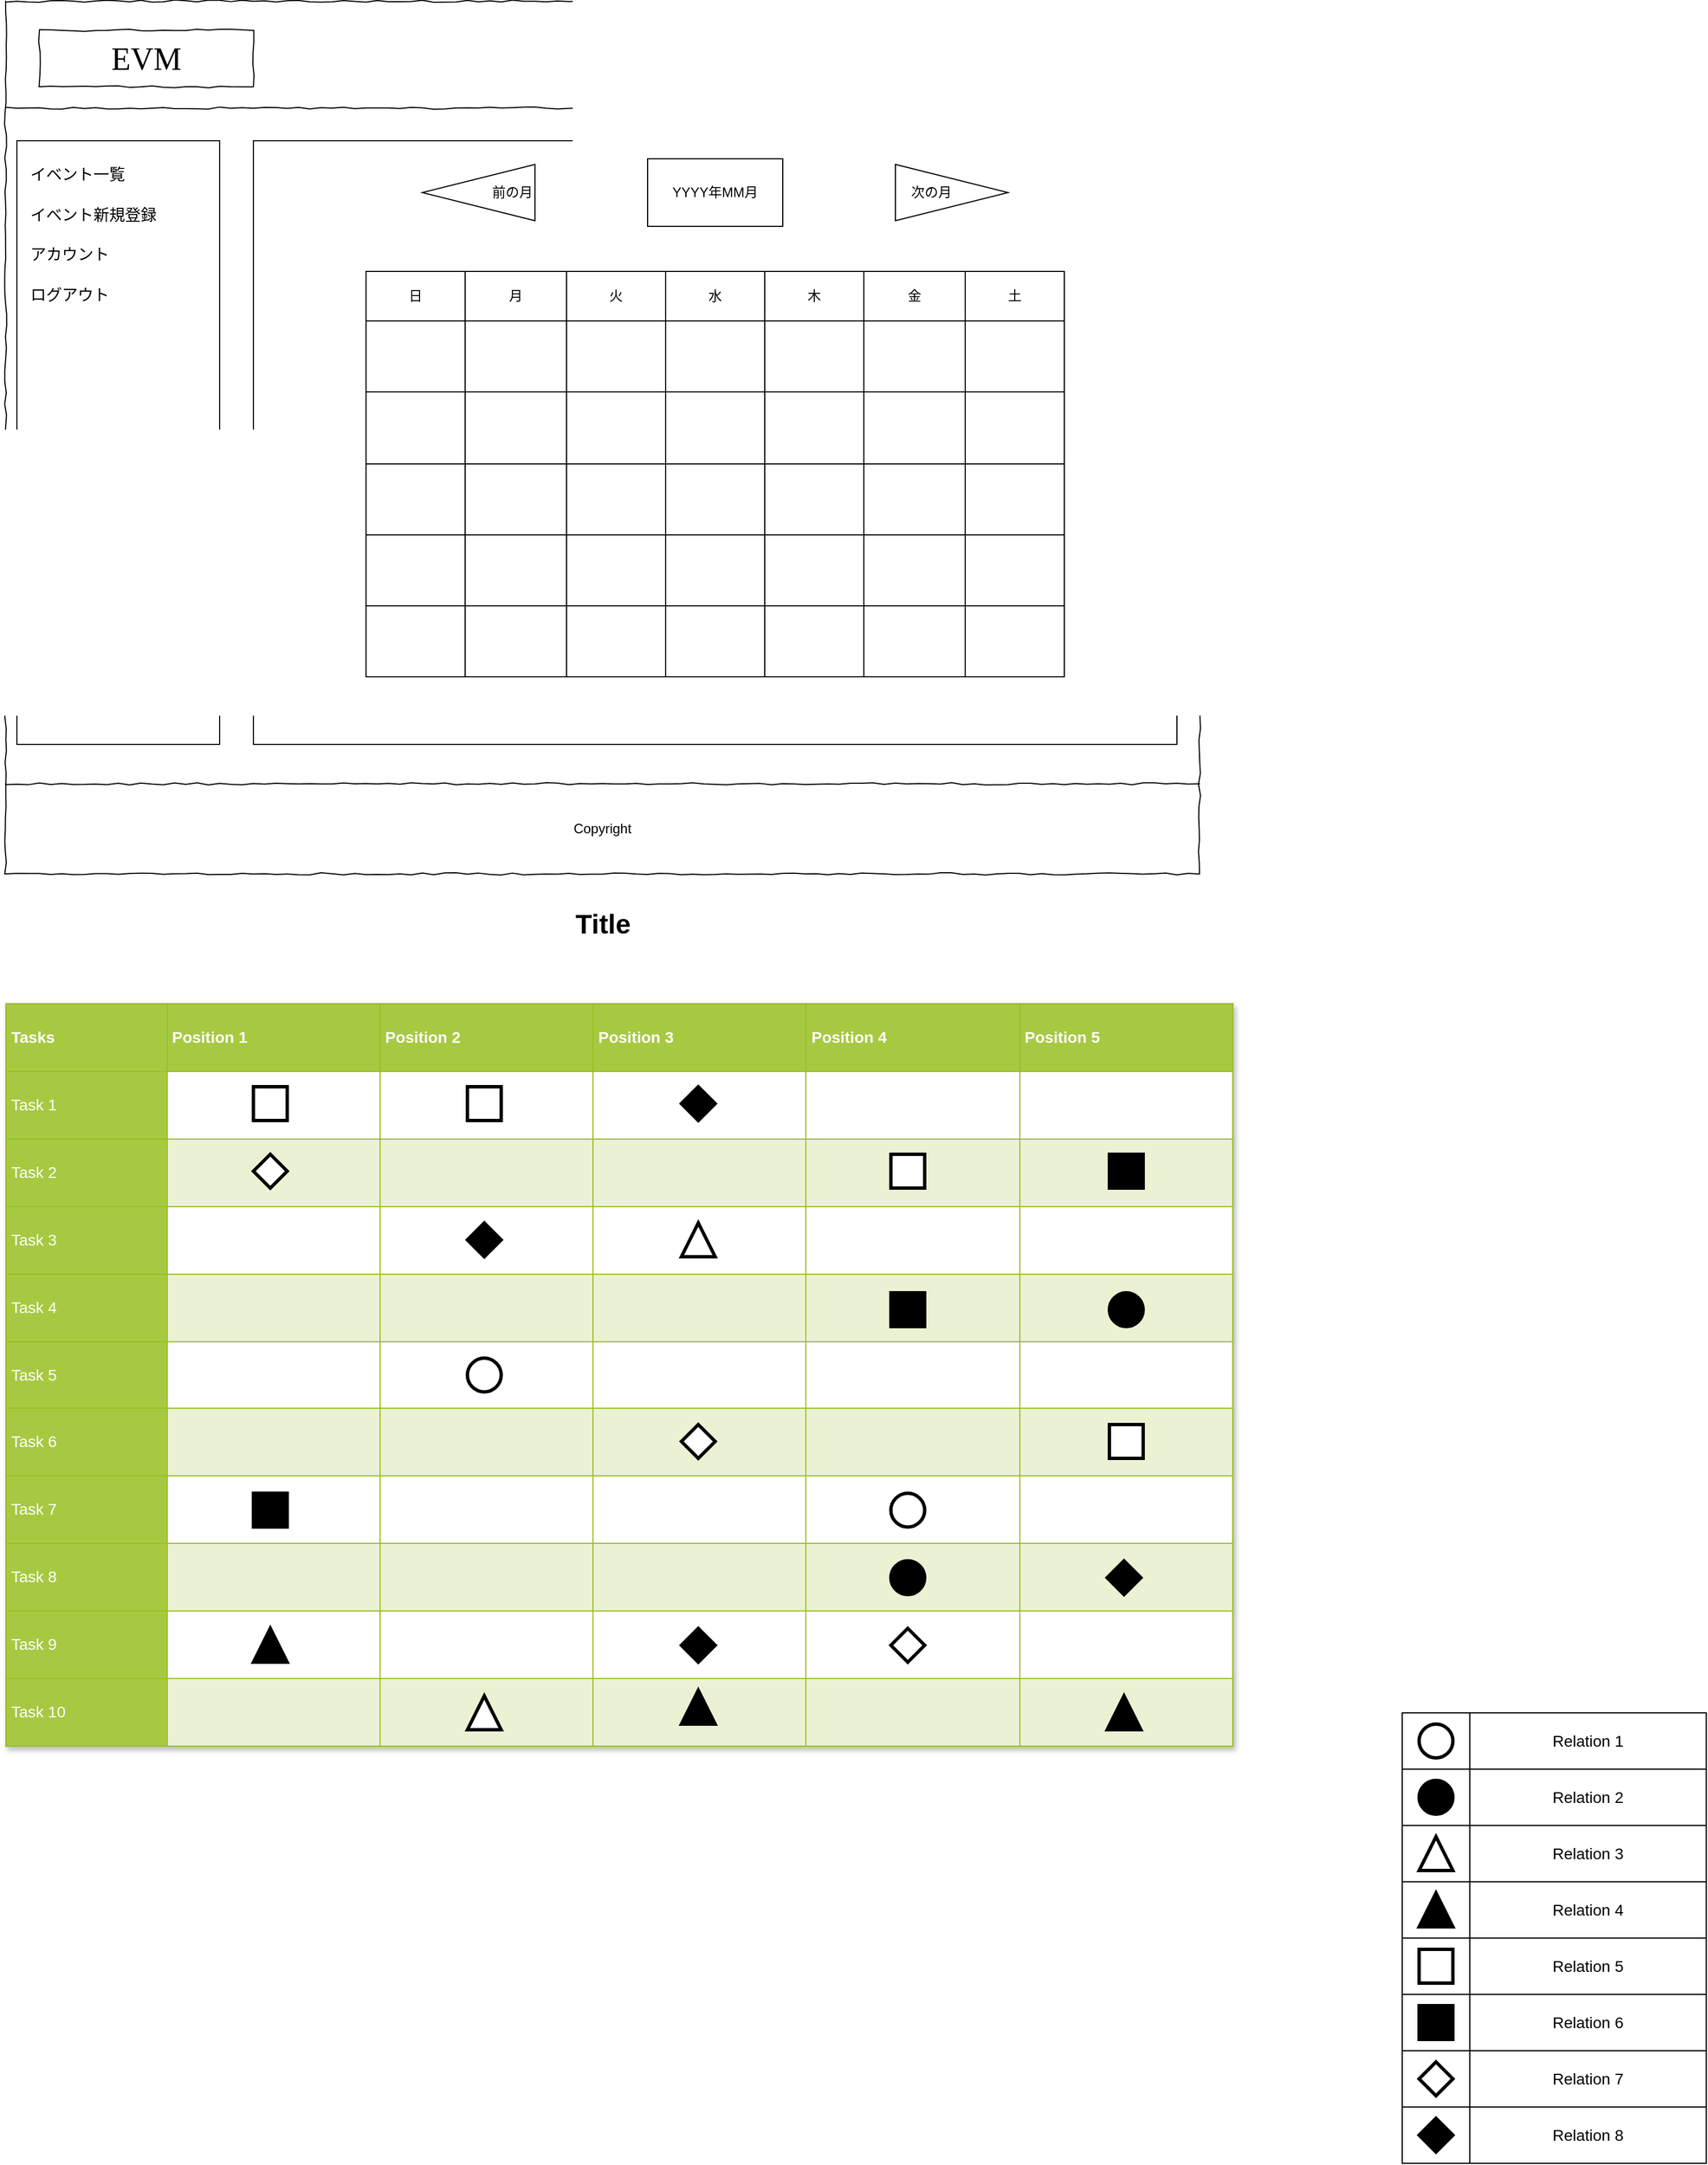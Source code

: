 <mxfile version="22.1.5" type="github" pages="4">
  <diagram name="Page-1" id="03018318-947c-dd8e-b7a3-06fadd420f32">
    <mxGraphModel dx="1009" dy="454" grid="1" gridSize="10" guides="1" tooltips="1" connect="1" arrows="1" fold="1" page="1" pageScale="1" pageWidth="1100" pageHeight="850" background="none" math="0" shadow="0">
      <root>
        <mxCell id="0" />
        <mxCell id="1" parent="0" />
        <mxCell id="677b7b8949515195-1" value="" style="whiteSpace=wrap;html=1;rounded=0;shadow=0;labelBackgroundColor=none;strokeColor=#000000;strokeWidth=1;fillColor=none;fontFamily=Verdana;fontSize=12;fontColor=#000000;align=center;comic=1;" parent="1" vertex="1">
          <mxGeometry x="20" y="60" width="1060" height="775" as="geometry" />
        </mxCell>
        <mxCell id="iPEnNcosg1Q9wk2W3M9G-41" value="" style="rounded=0;whiteSpace=wrap;html=1;" parent="1" vertex="1">
          <mxGeometry x="30" y="184" width="180" height="536" as="geometry" />
        </mxCell>
        <mxCell id="677b7b8949515195-9" value="" style="line;strokeWidth=1;html=1;rounded=0;shadow=0;labelBackgroundColor=none;fillColor=none;fontFamily=Verdana;fontSize=14;fontColor=#000000;align=center;comic=1;" parent="1" vertex="1">
          <mxGeometry x="20" y="120" width="1060" height="70" as="geometry" />
        </mxCell>
        <mxCell id="677b7b8949515195-27" value="イベント一覧" style="text;html=1;points=[];align=left;verticalAlign=top;spacingTop=-4;fontSize=14;fontFamily=Verdana" parent="1" vertex="1">
          <mxGeometry x="40" y="204" width="170" height="20" as="geometry" />
        </mxCell>
        <mxCell id="677b7b8949515195-28" value="イベント新規登録" style="text;html=1;points=[];align=left;verticalAlign=top;spacingTop=-4;fontSize=14;fontFamily=Verdana" parent="1" vertex="1">
          <mxGeometry x="40" y="240" width="170" height="20" as="geometry" />
        </mxCell>
        <mxCell id="677b7b8949515195-29" value="アカウント" style="text;html=1;points=[];align=left;verticalAlign=top;spacingTop=-4;fontSize=14;fontFamily=Verdana" parent="1" vertex="1">
          <mxGeometry x="40" y="275" width="170" height="20" as="geometry" />
        </mxCell>
        <mxCell id="677b7b8949515195-30" value="ログアウト" style="text;html=1;points=[];align=left;verticalAlign=top;spacingTop=-4;fontSize=14;fontFamily=Verdana" parent="1" vertex="1">
          <mxGeometry x="40" y="311" width="170" height="20" as="geometry" />
        </mxCell>
        <mxCell id="iPEnNcosg1Q9wk2W3M9G-42" value="EVM" style="whiteSpace=wrap;html=1;rounded=0;shadow=0;labelBackgroundColor=none;strokeWidth=1;fontFamily=Verdana;fontSize=28;align=center;comic=1;" parent="1" vertex="1">
          <mxGeometry x="50" y="86" width="190" height="50" as="geometry" />
        </mxCell>
        <mxCell id="iPEnNcosg1Q9wk2W3M9G-44" value="" style="rounded=0;whiteSpace=wrap;html=1;" parent="1" vertex="1">
          <mxGeometry x="240" y="184" width="820" height="536" as="geometry" />
        </mxCell>
        <mxCell id="iPEnNcosg1Q9wk2W3M9G-45" value="YYYY年MM月" style="rounded=0;whiteSpace=wrap;html=1;" parent="1" vertex="1">
          <mxGeometry x="590" y="200" width="120" height="60" as="geometry" />
        </mxCell>
        <mxCell id="iPEnNcosg1Q9wk2W3M9G-46" value="　次の月" style="triangle;whiteSpace=wrap;html=1;align=left;" parent="1" vertex="1">
          <mxGeometry x="810" y="205" width="100" height="50" as="geometry" />
        </mxCell>
        <mxCell id="iPEnNcosg1Q9wk2W3M9G-47" value="前の月　" style="triangle;whiteSpace=wrap;html=1;direction=west;align=right;" parent="1" vertex="1">
          <mxGeometry x="390" y="205" width="100" height="50" as="geometry" />
        </mxCell>
        <mxCell id="iPEnNcosg1Q9wk2W3M9G-48" value="" style="shape=table;startSize=0;container=1;collapsible=0;childLayout=tableLayout;" parent="1" vertex="1">
          <mxGeometry x="340" y="300" width="620" height="360" as="geometry" />
        </mxCell>
        <mxCell id="iPEnNcosg1Q9wk2W3M9G-90" style="shape=tableRow;horizontal=0;startSize=0;swimlaneHead=0;swimlaneBody=0;strokeColor=inherit;top=0;left=0;bottom=0;right=0;collapsible=0;dropTarget=0;fillColor=none;points=[[0,0.5],[1,0.5]];portConstraint=eastwest;" parent="iPEnNcosg1Q9wk2W3M9G-48" vertex="1">
          <mxGeometry width="620" height="44" as="geometry" />
        </mxCell>
        <mxCell id="iPEnNcosg1Q9wk2W3M9G-91" value="日&lt;br&gt;" style="shape=partialRectangle;html=1;whiteSpace=wrap;connectable=0;strokeColor=inherit;overflow=hidden;fillColor=none;top=0;left=0;bottom=0;right=0;pointerEvents=1;" parent="iPEnNcosg1Q9wk2W3M9G-90" vertex="1">
          <mxGeometry width="88" height="44" as="geometry">
            <mxRectangle width="88" height="44" as="alternateBounds" />
          </mxGeometry>
        </mxCell>
        <mxCell id="iPEnNcosg1Q9wk2W3M9G-92" value="月" style="shape=partialRectangle;html=1;whiteSpace=wrap;connectable=0;strokeColor=inherit;overflow=hidden;fillColor=none;top=0;left=0;bottom=0;right=0;pointerEvents=1;" parent="iPEnNcosg1Q9wk2W3M9G-90" vertex="1">
          <mxGeometry x="88" width="90" height="44" as="geometry">
            <mxRectangle width="90" height="44" as="alternateBounds" />
          </mxGeometry>
        </mxCell>
        <mxCell id="iPEnNcosg1Q9wk2W3M9G-93" value="火" style="shape=partialRectangle;html=1;whiteSpace=wrap;connectable=0;strokeColor=inherit;overflow=hidden;fillColor=none;top=0;left=0;bottom=0;right=0;pointerEvents=1;" parent="iPEnNcosg1Q9wk2W3M9G-90" vertex="1">
          <mxGeometry x="178" width="88" height="44" as="geometry">
            <mxRectangle width="88" height="44" as="alternateBounds" />
          </mxGeometry>
        </mxCell>
        <mxCell id="iPEnNcosg1Q9wk2W3M9G-94" value="水" style="shape=partialRectangle;html=1;whiteSpace=wrap;connectable=0;strokeColor=inherit;overflow=hidden;fillColor=none;top=0;left=0;bottom=0;right=0;pointerEvents=1;" parent="iPEnNcosg1Q9wk2W3M9G-90" vertex="1">
          <mxGeometry x="266" width="88" height="44" as="geometry">
            <mxRectangle width="88" height="44" as="alternateBounds" />
          </mxGeometry>
        </mxCell>
        <mxCell id="iPEnNcosg1Q9wk2W3M9G-95" value="木" style="shape=partialRectangle;html=1;whiteSpace=wrap;connectable=0;strokeColor=inherit;overflow=hidden;fillColor=none;top=0;left=0;bottom=0;right=0;pointerEvents=1;" parent="iPEnNcosg1Q9wk2W3M9G-90" vertex="1">
          <mxGeometry x="354" width="88" height="44" as="geometry">
            <mxRectangle width="88" height="44" as="alternateBounds" />
          </mxGeometry>
        </mxCell>
        <mxCell id="iPEnNcosg1Q9wk2W3M9G-96" value="金" style="shape=partialRectangle;html=1;whiteSpace=wrap;connectable=0;strokeColor=inherit;overflow=hidden;fillColor=none;top=0;left=0;bottom=0;right=0;pointerEvents=1;" parent="iPEnNcosg1Q9wk2W3M9G-90" vertex="1">
          <mxGeometry x="442" width="90" height="44" as="geometry">
            <mxRectangle width="90" height="44" as="alternateBounds" />
          </mxGeometry>
        </mxCell>
        <mxCell id="iPEnNcosg1Q9wk2W3M9G-97" value="土" style="shape=partialRectangle;html=1;whiteSpace=wrap;connectable=0;strokeColor=inherit;overflow=hidden;fillColor=none;top=0;left=0;bottom=0;right=0;pointerEvents=1;" parent="iPEnNcosg1Q9wk2W3M9G-90" vertex="1">
          <mxGeometry x="532" width="88" height="44" as="geometry">
            <mxRectangle width="88" height="44" as="alternateBounds" />
          </mxGeometry>
        </mxCell>
        <mxCell id="iPEnNcosg1Q9wk2W3M9G-49" value="" style="shape=tableRow;horizontal=0;startSize=0;swimlaneHead=0;swimlaneBody=0;strokeColor=inherit;top=0;left=0;bottom=0;right=0;collapsible=0;dropTarget=0;fillColor=none;points=[[0,0.5],[1,0.5]];portConstraint=eastwest;" parent="iPEnNcosg1Q9wk2W3M9G-48" vertex="1">
          <mxGeometry y="44" width="620" height="63" as="geometry" />
        </mxCell>
        <mxCell id="iPEnNcosg1Q9wk2W3M9G-50" value="" style="shape=partialRectangle;html=1;whiteSpace=wrap;connectable=0;strokeColor=inherit;overflow=hidden;fillColor=none;top=0;left=0;bottom=0;right=0;pointerEvents=1;" parent="iPEnNcosg1Q9wk2W3M9G-49" vertex="1">
          <mxGeometry width="88" height="63" as="geometry">
            <mxRectangle width="88" height="63" as="alternateBounds" />
          </mxGeometry>
        </mxCell>
        <mxCell id="iPEnNcosg1Q9wk2W3M9G-51" value="" style="shape=partialRectangle;html=1;whiteSpace=wrap;connectable=0;strokeColor=inherit;overflow=hidden;fillColor=none;top=0;left=0;bottom=0;right=0;pointerEvents=1;" parent="iPEnNcosg1Q9wk2W3M9G-49" vertex="1">
          <mxGeometry x="88" width="90" height="63" as="geometry">
            <mxRectangle width="90" height="63" as="alternateBounds" />
          </mxGeometry>
        </mxCell>
        <mxCell id="iPEnNcosg1Q9wk2W3M9G-52" value="" style="shape=partialRectangle;html=1;whiteSpace=wrap;connectable=0;strokeColor=inherit;overflow=hidden;fillColor=none;top=0;left=0;bottom=0;right=0;pointerEvents=1;" parent="iPEnNcosg1Q9wk2W3M9G-49" vertex="1">
          <mxGeometry x="178" width="88" height="63" as="geometry">
            <mxRectangle width="88" height="63" as="alternateBounds" />
          </mxGeometry>
        </mxCell>
        <mxCell id="iPEnNcosg1Q9wk2W3M9G-53" value="" style="shape=partialRectangle;html=1;whiteSpace=wrap;connectable=0;strokeColor=inherit;overflow=hidden;fillColor=none;top=0;left=0;bottom=0;right=0;pointerEvents=1;" parent="iPEnNcosg1Q9wk2W3M9G-49" vertex="1">
          <mxGeometry x="266" width="88" height="63" as="geometry">
            <mxRectangle width="88" height="63" as="alternateBounds" />
          </mxGeometry>
        </mxCell>
        <mxCell id="iPEnNcosg1Q9wk2W3M9G-54" value="" style="shape=partialRectangle;html=1;whiteSpace=wrap;connectable=0;strokeColor=inherit;overflow=hidden;fillColor=none;top=0;left=0;bottom=0;right=0;pointerEvents=1;" parent="iPEnNcosg1Q9wk2W3M9G-49" vertex="1">
          <mxGeometry x="354" width="88" height="63" as="geometry">
            <mxRectangle width="88" height="63" as="alternateBounds" />
          </mxGeometry>
        </mxCell>
        <mxCell id="iPEnNcosg1Q9wk2W3M9G-55" value="" style="shape=partialRectangle;html=1;whiteSpace=wrap;connectable=0;strokeColor=inherit;overflow=hidden;fillColor=none;top=0;left=0;bottom=0;right=0;pointerEvents=1;" parent="iPEnNcosg1Q9wk2W3M9G-49" vertex="1">
          <mxGeometry x="442" width="90" height="63" as="geometry">
            <mxRectangle width="90" height="63" as="alternateBounds" />
          </mxGeometry>
        </mxCell>
        <mxCell id="iPEnNcosg1Q9wk2W3M9G-56" value="" style="shape=partialRectangle;html=1;whiteSpace=wrap;connectable=0;strokeColor=inherit;overflow=hidden;fillColor=none;top=0;left=0;bottom=0;right=0;pointerEvents=1;" parent="iPEnNcosg1Q9wk2W3M9G-49" vertex="1">
          <mxGeometry x="532" width="88" height="63" as="geometry">
            <mxRectangle width="88" height="63" as="alternateBounds" />
          </mxGeometry>
        </mxCell>
        <mxCell id="iPEnNcosg1Q9wk2W3M9G-57" value="" style="shape=tableRow;horizontal=0;startSize=0;swimlaneHead=0;swimlaneBody=0;strokeColor=inherit;top=0;left=0;bottom=0;right=0;collapsible=0;dropTarget=0;fillColor=none;points=[[0,0.5],[1,0.5]];portConstraint=eastwest;" parent="iPEnNcosg1Q9wk2W3M9G-48" vertex="1">
          <mxGeometry y="107" width="620" height="64" as="geometry" />
        </mxCell>
        <mxCell id="iPEnNcosg1Q9wk2W3M9G-58" value="" style="shape=partialRectangle;html=1;whiteSpace=wrap;connectable=0;strokeColor=inherit;overflow=hidden;fillColor=none;top=0;left=0;bottom=0;right=0;pointerEvents=1;" parent="iPEnNcosg1Q9wk2W3M9G-57" vertex="1">
          <mxGeometry width="88" height="64" as="geometry">
            <mxRectangle width="88" height="64" as="alternateBounds" />
          </mxGeometry>
        </mxCell>
        <mxCell id="iPEnNcosg1Q9wk2W3M9G-59" value="" style="shape=partialRectangle;html=1;whiteSpace=wrap;connectable=0;strokeColor=inherit;overflow=hidden;fillColor=none;top=0;left=0;bottom=0;right=0;pointerEvents=1;" parent="iPEnNcosg1Q9wk2W3M9G-57" vertex="1">
          <mxGeometry x="88" width="90" height="64" as="geometry">
            <mxRectangle width="90" height="64" as="alternateBounds" />
          </mxGeometry>
        </mxCell>
        <mxCell id="iPEnNcosg1Q9wk2W3M9G-60" value="" style="shape=partialRectangle;html=1;whiteSpace=wrap;connectable=0;strokeColor=inherit;overflow=hidden;fillColor=none;top=0;left=0;bottom=0;right=0;pointerEvents=1;" parent="iPEnNcosg1Q9wk2W3M9G-57" vertex="1">
          <mxGeometry x="178" width="88" height="64" as="geometry">
            <mxRectangle width="88" height="64" as="alternateBounds" />
          </mxGeometry>
        </mxCell>
        <mxCell id="iPEnNcosg1Q9wk2W3M9G-61" value="" style="shape=partialRectangle;html=1;whiteSpace=wrap;connectable=0;strokeColor=inherit;overflow=hidden;fillColor=none;top=0;left=0;bottom=0;right=0;pointerEvents=1;" parent="iPEnNcosg1Q9wk2W3M9G-57" vertex="1">
          <mxGeometry x="266" width="88" height="64" as="geometry">
            <mxRectangle width="88" height="64" as="alternateBounds" />
          </mxGeometry>
        </mxCell>
        <mxCell id="iPEnNcosg1Q9wk2W3M9G-62" value="" style="shape=partialRectangle;html=1;whiteSpace=wrap;connectable=0;strokeColor=inherit;overflow=hidden;fillColor=none;top=0;left=0;bottom=0;right=0;pointerEvents=1;" parent="iPEnNcosg1Q9wk2W3M9G-57" vertex="1">
          <mxGeometry x="354" width="88" height="64" as="geometry">
            <mxRectangle width="88" height="64" as="alternateBounds" />
          </mxGeometry>
        </mxCell>
        <mxCell id="iPEnNcosg1Q9wk2W3M9G-63" value="" style="shape=partialRectangle;html=1;whiteSpace=wrap;connectable=0;strokeColor=inherit;overflow=hidden;fillColor=none;top=0;left=0;bottom=0;right=0;pointerEvents=1;" parent="iPEnNcosg1Q9wk2W3M9G-57" vertex="1">
          <mxGeometry x="442" width="90" height="64" as="geometry">
            <mxRectangle width="90" height="64" as="alternateBounds" />
          </mxGeometry>
        </mxCell>
        <mxCell id="iPEnNcosg1Q9wk2W3M9G-64" value="" style="shape=partialRectangle;html=1;whiteSpace=wrap;connectable=0;strokeColor=inherit;overflow=hidden;fillColor=none;top=0;left=0;bottom=0;right=0;pointerEvents=1;" parent="iPEnNcosg1Q9wk2W3M9G-57" vertex="1">
          <mxGeometry x="532" width="88" height="64" as="geometry">
            <mxRectangle width="88" height="64" as="alternateBounds" />
          </mxGeometry>
        </mxCell>
        <mxCell id="iPEnNcosg1Q9wk2W3M9G-65" value="" style="shape=tableRow;horizontal=0;startSize=0;swimlaneHead=0;swimlaneBody=0;strokeColor=inherit;top=0;left=0;bottom=0;right=0;collapsible=0;dropTarget=0;fillColor=none;points=[[0,0.5],[1,0.5]];portConstraint=eastwest;" parent="iPEnNcosg1Q9wk2W3M9G-48" vertex="1">
          <mxGeometry y="171" width="620" height="63" as="geometry" />
        </mxCell>
        <mxCell id="iPEnNcosg1Q9wk2W3M9G-66" value="" style="shape=partialRectangle;html=1;whiteSpace=wrap;connectable=0;strokeColor=inherit;overflow=hidden;fillColor=none;top=0;left=0;bottom=0;right=0;pointerEvents=1;" parent="iPEnNcosg1Q9wk2W3M9G-65" vertex="1">
          <mxGeometry width="88" height="63" as="geometry">
            <mxRectangle width="88" height="63" as="alternateBounds" />
          </mxGeometry>
        </mxCell>
        <mxCell id="iPEnNcosg1Q9wk2W3M9G-67" value="" style="shape=partialRectangle;html=1;whiteSpace=wrap;connectable=0;strokeColor=inherit;overflow=hidden;fillColor=none;top=0;left=0;bottom=0;right=0;pointerEvents=1;" parent="iPEnNcosg1Q9wk2W3M9G-65" vertex="1">
          <mxGeometry x="88" width="90" height="63" as="geometry">
            <mxRectangle width="90" height="63" as="alternateBounds" />
          </mxGeometry>
        </mxCell>
        <mxCell id="iPEnNcosg1Q9wk2W3M9G-68" value="" style="shape=partialRectangle;html=1;whiteSpace=wrap;connectable=0;strokeColor=inherit;overflow=hidden;fillColor=none;top=0;left=0;bottom=0;right=0;pointerEvents=1;" parent="iPEnNcosg1Q9wk2W3M9G-65" vertex="1">
          <mxGeometry x="178" width="88" height="63" as="geometry">
            <mxRectangle width="88" height="63" as="alternateBounds" />
          </mxGeometry>
        </mxCell>
        <mxCell id="iPEnNcosg1Q9wk2W3M9G-69" value="" style="shape=partialRectangle;html=1;whiteSpace=wrap;connectable=0;strokeColor=inherit;overflow=hidden;fillColor=none;top=0;left=0;bottom=0;right=0;pointerEvents=1;" parent="iPEnNcosg1Q9wk2W3M9G-65" vertex="1">
          <mxGeometry x="266" width="88" height="63" as="geometry">
            <mxRectangle width="88" height="63" as="alternateBounds" />
          </mxGeometry>
        </mxCell>
        <mxCell id="iPEnNcosg1Q9wk2W3M9G-70" value="" style="shape=partialRectangle;html=1;whiteSpace=wrap;connectable=0;strokeColor=inherit;overflow=hidden;fillColor=none;top=0;left=0;bottom=0;right=0;pointerEvents=1;" parent="iPEnNcosg1Q9wk2W3M9G-65" vertex="1">
          <mxGeometry x="354" width="88" height="63" as="geometry">
            <mxRectangle width="88" height="63" as="alternateBounds" />
          </mxGeometry>
        </mxCell>
        <mxCell id="iPEnNcosg1Q9wk2W3M9G-71" value="" style="shape=partialRectangle;html=1;whiteSpace=wrap;connectable=0;strokeColor=inherit;overflow=hidden;fillColor=none;top=0;left=0;bottom=0;right=0;pointerEvents=1;" parent="iPEnNcosg1Q9wk2W3M9G-65" vertex="1">
          <mxGeometry x="442" width="90" height="63" as="geometry">
            <mxRectangle width="90" height="63" as="alternateBounds" />
          </mxGeometry>
        </mxCell>
        <mxCell id="iPEnNcosg1Q9wk2W3M9G-72" value="" style="shape=partialRectangle;html=1;whiteSpace=wrap;connectable=0;strokeColor=inherit;overflow=hidden;fillColor=none;top=0;left=0;bottom=0;right=0;pointerEvents=1;" parent="iPEnNcosg1Q9wk2W3M9G-65" vertex="1">
          <mxGeometry x="532" width="88" height="63" as="geometry">
            <mxRectangle width="88" height="63" as="alternateBounds" />
          </mxGeometry>
        </mxCell>
        <mxCell id="iPEnNcosg1Q9wk2W3M9G-73" value="" style="shape=tableRow;horizontal=0;startSize=0;swimlaneHead=0;swimlaneBody=0;strokeColor=inherit;top=0;left=0;bottom=0;right=0;collapsible=0;dropTarget=0;fillColor=none;points=[[0,0.5],[1,0.5]];portConstraint=eastwest;" parent="iPEnNcosg1Q9wk2W3M9G-48" vertex="1">
          <mxGeometry y="234" width="620" height="63" as="geometry" />
        </mxCell>
        <mxCell id="iPEnNcosg1Q9wk2W3M9G-74" value="" style="shape=partialRectangle;html=1;whiteSpace=wrap;connectable=0;strokeColor=inherit;overflow=hidden;fillColor=none;top=0;left=0;bottom=0;right=0;pointerEvents=1;" parent="iPEnNcosg1Q9wk2W3M9G-73" vertex="1">
          <mxGeometry width="88" height="63" as="geometry">
            <mxRectangle width="88" height="63" as="alternateBounds" />
          </mxGeometry>
        </mxCell>
        <mxCell id="iPEnNcosg1Q9wk2W3M9G-75" value="" style="shape=partialRectangle;html=1;whiteSpace=wrap;connectable=0;strokeColor=inherit;overflow=hidden;fillColor=none;top=0;left=0;bottom=0;right=0;pointerEvents=1;" parent="iPEnNcosg1Q9wk2W3M9G-73" vertex="1">
          <mxGeometry x="88" width="90" height="63" as="geometry">
            <mxRectangle width="90" height="63" as="alternateBounds" />
          </mxGeometry>
        </mxCell>
        <mxCell id="iPEnNcosg1Q9wk2W3M9G-76" value="" style="shape=partialRectangle;html=1;whiteSpace=wrap;connectable=0;strokeColor=inherit;overflow=hidden;fillColor=none;top=0;left=0;bottom=0;right=0;pointerEvents=1;" parent="iPEnNcosg1Q9wk2W3M9G-73" vertex="1">
          <mxGeometry x="178" width="88" height="63" as="geometry">
            <mxRectangle width="88" height="63" as="alternateBounds" />
          </mxGeometry>
        </mxCell>
        <mxCell id="iPEnNcosg1Q9wk2W3M9G-77" value="" style="shape=partialRectangle;html=1;whiteSpace=wrap;connectable=0;strokeColor=inherit;overflow=hidden;fillColor=none;top=0;left=0;bottom=0;right=0;pointerEvents=1;" parent="iPEnNcosg1Q9wk2W3M9G-73" vertex="1">
          <mxGeometry x="266" width="88" height="63" as="geometry">
            <mxRectangle width="88" height="63" as="alternateBounds" />
          </mxGeometry>
        </mxCell>
        <mxCell id="iPEnNcosg1Q9wk2W3M9G-78" value="" style="shape=partialRectangle;html=1;whiteSpace=wrap;connectable=0;strokeColor=inherit;overflow=hidden;fillColor=none;top=0;left=0;bottom=0;right=0;pointerEvents=1;" parent="iPEnNcosg1Q9wk2W3M9G-73" vertex="1">
          <mxGeometry x="354" width="88" height="63" as="geometry">
            <mxRectangle width="88" height="63" as="alternateBounds" />
          </mxGeometry>
        </mxCell>
        <mxCell id="iPEnNcosg1Q9wk2W3M9G-79" value="" style="shape=partialRectangle;html=1;whiteSpace=wrap;connectable=0;strokeColor=inherit;overflow=hidden;fillColor=none;top=0;left=0;bottom=0;right=0;pointerEvents=1;" parent="iPEnNcosg1Q9wk2W3M9G-73" vertex="1">
          <mxGeometry x="442" width="90" height="63" as="geometry">
            <mxRectangle width="90" height="63" as="alternateBounds" />
          </mxGeometry>
        </mxCell>
        <mxCell id="iPEnNcosg1Q9wk2W3M9G-80" value="" style="shape=partialRectangle;html=1;whiteSpace=wrap;connectable=0;strokeColor=inherit;overflow=hidden;fillColor=none;top=0;left=0;bottom=0;right=0;pointerEvents=1;" parent="iPEnNcosg1Q9wk2W3M9G-73" vertex="1">
          <mxGeometry x="532" width="88" height="63" as="geometry">
            <mxRectangle width="88" height="63" as="alternateBounds" />
          </mxGeometry>
        </mxCell>
        <mxCell id="iPEnNcosg1Q9wk2W3M9G-81" value="" style="shape=tableRow;horizontal=0;startSize=0;swimlaneHead=0;swimlaneBody=0;strokeColor=inherit;top=0;left=0;bottom=0;right=0;collapsible=0;dropTarget=0;fillColor=none;points=[[0,0.5],[1,0.5]];portConstraint=eastwest;" parent="iPEnNcosg1Q9wk2W3M9G-48" vertex="1">
          <mxGeometry y="297" width="620" height="63" as="geometry" />
        </mxCell>
        <mxCell id="iPEnNcosg1Q9wk2W3M9G-82" value="" style="shape=partialRectangle;html=1;whiteSpace=wrap;connectable=0;strokeColor=inherit;overflow=hidden;fillColor=none;top=0;left=0;bottom=0;right=0;pointerEvents=1;" parent="iPEnNcosg1Q9wk2W3M9G-81" vertex="1">
          <mxGeometry width="88" height="63" as="geometry">
            <mxRectangle width="88" height="63" as="alternateBounds" />
          </mxGeometry>
        </mxCell>
        <mxCell id="iPEnNcosg1Q9wk2W3M9G-83" value="" style="shape=partialRectangle;html=1;whiteSpace=wrap;connectable=0;strokeColor=inherit;overflow=hidden;fillColor=none;top=0;left=0;bottom=0;right=0;pointerEvents=1;" parent="iPEnNcosg1Q9wk2W3M9G-81" vertex="1">
          <mxGeometry x="88" width="90" height="63" as="geometry">
            <mxRectangle width="90" height="63" as="alternateBounds" />
          </mxGeometry>
        </mxCell>
        <mxCell id="iPEnNcosg1Q9wk2W3M9G-84" value="" style="shape=partialRectangle;html=1;whiteSpace=wrap;connectable=0;strokeColor=inherit;overflow=hidden;fillColor=none;top=0;left=0;bottom=0;right=0;pointerEvents=1;" parent="iPEnNcosg1Q9wk2W3M9G-81" vertex="1">
          <mxGeometry x="178" width="88" height="63" as="geometry">
            <mxRectangle width="88" height="63" as="alternateBounds" />
          </mxGeometry>
        </mxCell>
        <mxCell id="iPEnNcosg1Q9wk2W3M9G-85" value="" style="shape=partialRectangle;html=1;whiteSpace=wrap;connectable=0;strokeColor=inherit;overflow=hidden;fillColor=none;top=0;left=0;bottom=0;right=0;pointerEvents=1;" parent="iPEnNcosg1Q9wk2W3M9G-81" vertex="1">
          <mxGeometry x="266" width="88" height="63" as="geometry">
            <mxRectangle width="88" height="63" as="alternateBounds" />
          </mxGeometry>
        </mxCell>
        <mxCell id="iPEnNcosg1Q9wk2W3M9G-86" value="" style="shape=partialRectangle;html=1;whiteSpace=wrap;connectable=0;strokeColor=inherit;overflow=hidden;fillColor=none;top=0;left=0;bottom=0;right=0;pointerEvents=1;" parent="iPEnNcosg1Q9wk2W3M9G-81" vertex="1">
          <mxGeometry x="354" width="88" height="63" as="geometry">
            <mxRectangle width="88" height="63" as="alternateBounds" />
          </mxGeometry>
        </mxCell>
        <mxCell id="iPEnNcosg1Q9wk2W3M9G-87" value="" style="shape=partialRectangle;html=1;whiteSpace=wrap;connectable=0;strokeColor=inherit;overflow=hidden;fillColor=none;top=0;left=0;bottom=0;right=0;pointerEvents=1;" parent="iPEnNcosg1Q9wk2W3M9G-81" vertex="1">
          <mxGeometry x="442" width="90" height="63" as="geometry">
            <mxRectangle width="90" height="63" as="alternateBounds" />
          </mxGeometry>
        </mxCell>
        <mxCell id="iPEnNcosg1Q9wk2W3M9G-88" value="" style="shape=partialRectangle;html=1;whiteSpace=wrap;connectable=0;strokeColor=inherit;overflow=hidden;fillColor=none;top=0;left=0;bottom=0;right=0;pointerEvents=1;" parent="iPEnNcosg1Q9wk2W3M9G-81" vertex="1">
          <mxGeometry x="532" width="88" height="63" as="geometry">
            <mxRectangle width="88" height="63" as="alternateBounds" />
          </mxGeometry>
        </mxCell>
        <mxCell id="iPEnNcosg1Q9wk2W3M9G-158" value="" style="whiteSpace=wrap;html=1;rounded=0;shadow=0;strokeWidth=1;fontSize=14" parent="1" vertex="1">
          <mxGeometry x="1260" y="1930" width="60" height="50" as="geometry" />
        </mxCell>
        <mxCell id="iPEnNcosg1Q9wk2W3M9G-159" value="Relation 8" style="whiteSpace=wrap;html=1;rounded=0;shadow=0;strokeWidth=1;fontSize=14" parent="1" vertex="1">
          <mxGeometry x="1320" y="1930" width="210" height="50" as="geometry" />
        </mxCell>
        <mxCell id="iPEnNcosg1Q9wk2W3M9G-160" value="" style="rhombus;whiteSpace=wrap;html=1;rounded=0;shadow=0;strokeWidth=3;fillColor=#000000;fontSize=14" parent="1" vertex="1">
          <mxGeometry x="1275" y="1940" width="30" height="30" as="geometry" />
        </mxCell>
        <mxCell id="iPEnNcosg1Q9wk2W3M9G-161" value="" style="whiteSpace=wrap;html=1;rounded=0;shadow=0;strokeWidth=1;fontSize=14" parent="1" vertex="1">
          <mxGeometry x="1260" y="1880" width="60" height="50" as="geometry" />
        </mxCell>
        <mxCell id="iPEnNcosg1Q9wk2W3M9G-162" value="Relation 7" style="whiteSpace=wrap;html=1;rounded=0;shadow=0;strokeWidth=1;fontSize=14" parent="1" vertex="1">
          <mxGeometry x="1320" y="1880" width="210" height="50" as="geometry" />
        </mxCell>
        <mxCell id="iPEnNcosg1Q9wk2W3M9G-163" value="" style="whiteSpace=wrap;html=1;rounded=0;shadow=0;strokeWidth=1;fontSize=14" parent="1" vertex="1">
          <mxGeometry x="1260" y="1830" width="60" height="50" as="geometry" />
        </mxCell>
        <mxCell id="iPEnNcosg1Q9wk2W3M9G-164" value="Relation 6" style="whiteSpace=wrap;html=1;rounded=0;shadow=0;strokeWidth=1;fontSize=14" parent="1" vertex="1">
          <mxGeometry x="1320" y="1830" width="210" height="50" as="geometry" />
        </mxCell>
        <mxCell id="iPEnNcosg1Q9wk2W3M9G-165" value="" style="whiteSpace=wrap;html=1;rounded=0;shadow=0;strokeWidth=1;fontSize=14" parent="1" vertex="1">
          <mxGeometry x="1260" y="1780" width="60" height="50" as="geometry" />
        </mxCell>
        <mxCell id="iPEnNcosg1Q9wk2W3M9G-166" value="Relation 5" style="whiteSpace=wrap;html=1;rounded=0;shadow=0;strokeWidth=1;fontSize=14" parent="1" vertex="1">
          <mxGeometry x="1320" y="1780" width="210" height="50" as="geometry" />
        </mxCell>
        <mxCell id="iPEnNcosg1Q9wk2W3M9G-167" value="" style="whiteSpace=wrap;html=1;rounded=0;shadow=0;strokeWidth=1;fontSize=14" parent="1" vertex="1">
          <mxGeometry x="1260" y="1730" width="60" height="50" as="geometry" />
        </mxCell>
        <mxCell id="iPEnNcosg1Q9wk2W3M9G-168" value="Relation 4" style="whiteSpace=wrap;html=1;rounded=0;shadow=0;strokeWidth=1;fontSize=14" parent="1" vertex="1">
          <mxGeometry x="1320" y="1730" width="210" height="50" as="geometry" />
        </mxCell>
        <mxCell id="iPEnNcosg1Q9wk2W3M9G-169" value="" style="whiteSpace=wrap;html=1;rounded=0;shadow=0;strokeWidth=1;fontSize=14" parent="1" vertex="1">
          <mxGeometry x="1260" y="1680" width="60" height="50" as="geometry" />
        </mxCell>
        <mxCell id="iPEnNcosg1Q9wk2W3M9G-170" value="Relation 3" style="whiteSpace=wrap;html=1;rounded=0;shadow=0;strokeWidth=1;fontSize=14" parent="1" vertex="1">
          <mxGeometry x="1320" y="1680" width="210" height="50" as="geometry" />
        </mxCell>
        <mxCell id="iPEnNcosg1Q9wk2W3M9G-171" value="" style="whiteSpace=wrap;html=1;rounded=0;shadow=0;strokeWidth=1;fontSize=14" parent="1" vertex="1">
          <mxGeometry x="1260" y="1630" width="60" height="50" as="geometry" />
        </mxCell>
        <mxCell id="iPEnNcosg1Q9wk2W3M9G-172" value="Relation 2" style="whiteSpace=wrap;html=1;rounded=0;shadow=0;strokeWidth=1;fontSize=14" parent="1" vertex="1">
          <mxGeometry x="1320" y="1630" width="210" height="50" as="geometry" />
        </mxCell>
        <mxCell id="iPEnNcosg1Q9wk2W3M9G-173" value="" style="whiteSpace=wrap;html=1;rounded=0;shadow=0;strokeWidth=1;fontSize=14" parent="1" vertex="1">
          <mxGeometry x="1260" y="1580" width="60" height="50" as="geometry" />
        </mxCell>
        <mxCell id="iPEnNcosg1Q9wk2W3M9G-174" value="Relation 1" style="whiteSpace=wrap;html=1;rounded=0;shadow=0;strokeWidth=1;fontSize=14" parent="1" vertex="1">
          <mxGeometry x="1320" y="1580" width="210" height="50" as="geometry" />
        </mxCell>
        <mxCell id="iPEnNcosg1Q9wk2W3M9G-175" value="&lt;table border=&quot;1&quot; width=&quot;100%&quot; cellpadding=&quot;4&quot; style=&quot;width: 100% ; height: 100% ; border-collapse: collapse&quot;&gt;&lt;tbody&gt;&lt;tr style=&quot;background-color: #a7c942 ; color: #ffffff ; border: 1px solid #98bf21&quot;&gt;&lt;th&gt;Tasks&lt;/th&gt;&lt;th&gt;Position 1&lt;/th&gt;&lt;th&gt;Position 2&lt;/th&gt;&lt;th&gt;Position 3&lt;/th&gt;&lt;th&gt;Position 4&lt;/th&gt;&lt;th&gt;Position 5&lt;/th&gt;&lt;/tr&gt;&lt;tr style=&quot;border: 1px solid #98bf21&quot;&gt;&lt;td style=&quot;background-color: #a7c942 ; color: #ffffff ; border: 1px solid #98bf21&quot;&gt;Task 1&lt;/td&gt;&lt;td&gt;&lt;/td&gt;&lt;td&gt;&lt;/td&gt;&lt;td&gt;&lt;br&gt;&lt;/td&gt;&lt;td&gt;&lt;br&gt;&lt;/td&gt;&lt;td&gt;&lt;br&gt;&lt;/td&gt;&lt;/tr&gt;&lt;tr style=&quot;background-color: #eaf2d3 ; border: 1px solid #98bf21&quot;&gt;&lt;td style=&quot;background-color: #a7c942 ; color: #ffffff ; border: 1px solid #98bf21&quot;&gt;Task 2&lt;/td&gt;&lt;td&gt;&lt;/td&gt;&lt;td&gt;&lt;/td&gt;&lt;td&gt;&lt;br&gt;&lt;/td&gt;&lt;td&gt;&lt;br&gt;&lt;/td&gt;&lt;td&gt;&lt;br&gt;&lt;/td&gt;&lt;/tr&gt;&lt;tr style=&quot;border: 1px solid #98bf21&quot;&gt;&lt;td style=&quot;background-color: #a7c942 ; color: #ffffff ; border: 1px solid #98bf21&quot;&gt;Task 3&lt;/td&gt;&lt;td&gt;&lt;/td&gt;&lt;td&gt;&lt;/td&gt;&lt;td&gt;&lt;br&gt;&lt;/td&gt;&lt;td&gt;&lt;br&gt;&lt;/td&gt;&lt;td&gt;&lt;br&gt;&lt;/td&gt;&lt;/tr&gt;&lt;tr style=&quot;background-color: #eaf2d3 ; border: 1px solid #98bf21&quot;&gt;&lt;td style=&quot;background-color: #a7c942 ; color: #ffffff ; border: 1px solid #98bf21&quot;&gt;Task 4&lt;/td&gt;&lt;td&gt;&lt;/td&gt;&lt;td&gt;&lt;/td&gt;&lt;td&gt;&lt;br&gt;&lt;/td&gt;&lt;td&gt;&lt;br&gt;&lt;/td&gt;&lt;td&gt;&lt;br&gt;&lt;/td&gt;&lt;/tr&gt;&lt;tr style=&quot;border: 1px solid #98bf21&quot;&gt;&lt;td style=&quot;background-color: #a7c942 ; color: #ffffff ; border: 1px solid #98bf21&quot;&gt;Task 5&lt;br&gt;&lt;/td&gt;&lt;td&gt;&lt;br&gt;&lt;/td&gt;&lt;td&gt;&lt;br&gt;&lt;/td&gt;&lt;td&gt;&lt;br&gt;&lt;/td&gt;&lt;td&gt;&lt;br&gt;&lt;/td&gt;&lt;td&gt;&lt;br&gt;&lt;/td&gt;&lt;/tr&gt;&lt;tr style=&quot;background-color: #eaf2d3 ; border: 1px solid #98bf21&quot;&gt;&lt;td style=&quot;background-color: #a7c942 ; color: #ffffff ; border: 1px solid #98bf21&quot;&gt;Task 6&lt;br&gt;&lt;/td&gt;&lt;td&gt;&lt;br&gt;&lt;/td&gt;&lt;td&gt;&lt;br&gt;&lt;/td&gt;&lt;td&gt;&lt;br&gt;&lt;/td&gt;&lt;td&gt;&lt;br&gt;&lt;/td&gt;&lt;td&gt;&lt;br&gt;&lt;/td&gt;&lt;/tr&gt;&lt;tr style=&quot;border: 1px solid #98bf21&quot;&gt;&lt;td style=&quot;background-color: #a7c942 ; color: #ffffff ; border: 1px solid #98bf21&quot;&gt;Task 7&lt;br&gt;&lt;/td&gt;&lt;td&gt;&lt;br&gt;&lt;/td&gt;&lt;td&gt;&lt;br&gt;&lt;/td&gt;&lt;td&gt;&lt;br&gt;&lt;/td&gt;&lt;td&gt;&lt;br&gt;&lt;/td&gt;&lt;td&gt;&lt;br&gt;&lt;/td&gt;&lt;/tr&gt;&lt;tr style=&quot;background-color: #eaf2d3 ; border: 1px solid #98bf21&quot;&gt;&lt;td style=&quot;background-color: #a7c942 ; color: #ffffff ; border: 1px solid #98bf21&quot;&gt;Task 8&lt;br&gt;&lt;/td&gt;&lt;td&gt;&lt;br&gt;&lt;/td&gt;&lt;td&gt;&lt;br&gt;&lt;/td&gt;&lt;td&gt;&lt;br&gt;&lt;/td&gt;&lt;td&gt;&lt;br&gt;&lt;/td&gt;&lt;td&gt;&lt;br&gt;&lt;/td&gt;&lt;/tr&gt;&lt;tr style=&quot;border: 1px solid #98bf21&quot;&gt;&lt;td style=&quot;background-color: #a7c942 ; color: #ffffff ; border: 1px solid #98bf21&quot;&gt;Task 9&lt;br&gt;&lt;/td&gt;&lt;td&gt;&lt;br&gt;&lt;/td&gt;&lt;td&gt;&lt;br&gt;&lt;/td&gt;&lt;td&gt;&lt;br&gt;&lt;/td&gt;&lt;td&gt;&lt;br&gt;&lt;/td&gt;&lt;td&gt;&lt;br&gt;&lt;/td&gt;&lt;/tr&gt;&lt;tr style=&quot;background-color: #eaf2d3 ; border: 1px solid #98bf21&quot;&gt;&lt;td style=&quot;background-color: #a7c942 ; color: #ffffff ; border: 1px solid #98bf21&quot;&gt;Task 10&lt;br&gt;&lt;/td&gt;&lt;td&gt;&lt;br&gt;&lt;/td&gt;&lt;td&gt;&lt;br&gt;&lt;/td&gt;&lt;td&gt;&lt;br&gt;&lt;/td&gt;&lt;td&gt;&lt;br&gt;&lt;/td&gt;&lt;td&gt;&lt;br&gt;&lt;/td&gt;&lt;/tr&gt;&lt;/tbody&gt;&lt;/table&gt;" style="text;html=1;strokeColor=#c0c0c0;fillColor=#ffffff;overflow=fill;rounded=0;shadow=1;fontSize=14;fontColor=#000000;" parent="1" vertex="1">
          <mxGeometry x="20" y="950" width="1090" height="660" as="geometry" />
        </mxCell>
        <mxCell id="iPEnNcosg1Q9wk2W3M9G-176" value="Title" style="text;strokeColor=none;fillColor=none;html=1;fontSize=24;fontStyle=1;verticalAlign=middle;align=center;rounded=0;shadow=1;" parent="1" vertex="1">
          <mxGeometry x="160" y="860" width="780" height="40" as="geometry" />
        </mxCell>
        <mxCell id="iPEnNcosg1Q9wk2W3M9G-177" value="" style="ellipse;whiteSpace=wrap;html=1;rounded=0;shadow=0;strokeWidth=3;fontSize=14" parent="1" vertex="1">
          <mxGeometry x="1275" y="1590" width="30" height="30" as="geometry" />
        </mxCell>
        <mxCell id="iPEnNcosg1Q9wk2W3M9G-178" value="" style="ellipse;whiteSpace=wrap;html=1;rounded=0;shadow=0;strokeWidth=3;fontSize=14;fillColor=#000000;" parent="1" vertex="1">
          <mxGeometry x="1275" y="1640" width="30" height="30" as="geometry" />
        </mxCell>
        <mxCell id="iPEnNcosg1Q9wk2W3M9G-179" value="" style="triangle;whiteSpace=wrap;html=1;rounded=0;shadow=0;strokeWidth=3;fillColor=#000000;fontSize=14;direction=north;" parent="1" vertex="1">
          <mxGeometry x="1275" y="1740" width="30" height="30" as="geometry" />
        </mxCell>
        <mxCell id="iPEnNcosg1Q9wk2W3M9G-180" value="" style="triangle;whiteSpace=wrap;html=1;rounded=0;shadow=0;strokeWidth=3;fontSize=14;direction=north;" parent="1" vertex="1">
          <mxGeometry x="1275" y="1690" width="30" height="30" as="geometry" />
        </mxCell>
        <mxCell id="iPEnNcosg1Q9wk2W3M9G-181" value="" style="whiteSpace=wrap;html=1;rounded=0;shadow=0;strokeWidth=3;fontSize=14" parent="1" vertex="1">
          <mxGeometry x="1275" y="1790" width="30" height="30" as="geometry" />
        </mxCell>
        <mxCell id="iPEnNcosg1Q9wk2W3M9G-182" value="" style="whiteSpace=wrap;html=1;rounded=0;shadow=0;strokeWidth=3;fillColor=#000000;fontSize=14" parent="1" vertex="1">
          <mxGeometry x="1275" y="1840" width="30" height="30" as="geometry" />
        </mxCell>
        <mxCell id="iPEnNcosg1Q9wk2W3M9G-183" value="" style="rhombus;whiteSpace=wrap;html=1;rounded=0;shadow=0;strokeWidth=3;fontSize=14" parent="1" vertex="1">
          <mxGeometry x="1275" y="1890" width="30" height="30" as="geometry" />
        </mxCell>
        <mxCell id="iPEnNcosg1Q9wk2W3M9G-184" value="" style="ellipse;whiteSpace=wrap;html=1;rounded=0;shadow=0;strokeWidth=3;fontSize=14" parent="1" vertex="1">
          <mxGeometry x="806" y="1385" width="30" height="30" as="geometry" />
        </mxCell>
        <mxCell id="iPEnNcosg1Q9wk2W3M9G-185" value="" style="ellipse;whiteSpace=wrap;html=1;rounded=0;shadow=0;strokeWidth=3;fontSize=14" parent="1" vertex="1">
          <mxGeometry x="430" y="1265" width="30" height="30" as="geometry" />
        </mxCell>
        <mxCell id="iPEnNcosg1Q9wk2W3M9G-186" value="" style="ellipse;whiteSpace=wrap;html=1;rounded=0;shadow=0;strokeWidth=3;fontSize=14;fillColor=#000000;" parent="1" vertex="1">
          <mxGeometry x="1000" y="1207" width="30" height="30" as="geometry" />
        </mxCell>
        <mxCell id="iPEnNcosg1Q9wk2W3M9G-187" value="" style="ellipse;whiteSpace=wrap;html=1;rounded=0;shadow=0;strokeWidth=3;fontSize=14;fillColor=#000000;" parent="1" vertex="1">
          <mxGeometry x="806" y="1445" width="30" height="30" as="geometry" />
        </mxCell>
        <mxCell id="iPEnNcosg1Q9wk2W3M9G-188" value="" style="triangle;whiteSpace=wrap;html=1;rounded=0;shadow=0;strokeWidth=3;fontSize=14;direction=north;" parent="1" vertex="1">
          <mxGeometry x="430" y="1565" width="30" height="30" as="geometry" />
        </mxCell>
        <mxCell id="iPEnNcosg1Q9wk2W3M9G-189" value="" style="triangle;whiteSpace=wrap;html=1;rounded=0;shadow=0;strokeWidth=3;fontSize=14;direction=north;" parent="1" vertex="1">
          <mxGeometry x="620" y="1145" width="30" height="30" as="geometry" />
        </mxCell>
        <mxCell id="iPEnNcosg1Q9wk2W3M9G-190" value="" style="triangle;whiteSpace=wrap;html=1;rounded=0;shadow=0;strokeWidth=3;fillColor=#000000;fontSize=14;direction=north;" parent="1" vertex="1">
          <mxGeometry x="998" y="1565" width="30" height="30" as="geometry" />
        </mxCell>
        <mxCell id="iPEnNcosg1Q9wk2W3M9G-191" value="" style="triangle;whiteSpace=wrap;html=1;rounded=0;shadow=0;strokeWidth=3;fillColor=#000000;fontSize=14;direction=north;" parent="1" vertex="1">
          <mxGeometry x="620" y="1560" width="30" height="30" as="geometry" />
        </mxCell>
        <mxCell id="iPEnNcosg1Q9wk2W3M9G-192" value="" style="triangle;whiteSpace=wrap;html=1;rounded=0;shadow=0;strokeWidth=3;fillColor=#000000;fontSize=14;direction=north;" parent="1" vertex="1">
          <mxGeometry x="240" y="1505" width="30" height="30" as="geometry" />
        </mxCell>
        <mxCell id="iPEnNcosg1Q9wk2W3M9G-193" value="" style="whiteSpace=wrap;html=1;rounded=0;shadow=0;strokeWidth=3;fontSize=14" parent="1" vertex="1">
          <mxGeometry x="240" y="1024" width="30" height="30" as="geometry" />
        </mxCell>
        <mxCell id="iPEnNcosg1Q9wk2W3M9G-194" value="" style="whiteSpace=wrap;html=1;rounded=0;shadow=0;strokeWidth=3;fontSize=14" parent="1" vertex="1">
          <mxGeometry x="430" y="1024" width="30" height="30" as="geometry" />
        </mxCell>
        <mxCell id="iPEnNcosg1Q9wk2W3M9G-195" value="" style="whiteSpace=wrap;html=1;rounded=0;shadow=0;strokeWidth=3;fontSize=14" parent="1" vertex="1">
          <mxGeometry x="806" y="1084" width="30" height="30" as="geometry" />
        </mxCell>
        <mxCell id="iPEnNcosg1Q9wk2W3M9G-196" value="" style="whiteSpace=wrap;html=1;rounded=0;shadow=0;strokeWidth=3;fillColor=#ffffff;fontSize=14" parent="1" vertex="1">
          <mxGeometry x="1000" y="1324" width="30" height="30" as="geometry" />
        </mxCell>
        <mxCell id="iPEnNcosg1Q9wk2W3M9G-197" value="" style="whiteSpace=wrap;html=1;rounded=0;shadow=0;strokeWidth=3;fillColor=#000000;fontSize=14" parent="1" vertex="1">
          <mxGeometry x="240" y="1385" width="30" height="30" as="geometry" />
        </mxCell>
        <mxCell id="iPEnNcosg1Q9wk2W3M9G-198" value="" style="whiteSpace=wrap;html=1;rounded=0;shadow=0;strokeWidth=3;fillColor=#000000;fontSize=14" parent="1" vertex="1">
          <mxGeometry x="806" y="1207" width="30" height="30" as="geometry" />
        </mxCell>
        <mxCell id="iPEnNcosg1Q9wk2W3M9G-199" value="" style="whiteSpace=wrap;html=1;rounded=0;shadow=0;strokeWidth=3;fillColor=#000000;fontSize=14" parent="1" vertex="1">
          <mxGeometry x="1000" y="1084" width="30" height="30" as="geometry" />
        </mxCell>
        <mxCell id="iPEnNcosg1Q9wk2W3M9G-200" value="" style="rhombus;whiteSpace=wrap;html=1;rounded=0;shadow=0;strokeWidth=3;fontSize=14" parent="1" vertex="1">
          <mxGeometry x="620" y="1324" width="30" height="30" as="geometry" />
        </mxCell>
        <mxCell id="iPEnNcosg1Q9wk2W3M9G-201" value="" style="rhombus;whiteSpace=wrap;html=1;rounded=0;shadow=0;strokeWidth=3;fontSize=14" parent="1" vertex="1">
          <mxGeometry x="240" y="1084" width="30" height="30" as="geometry" />
        </mxCell>
        <mxCell id="iPEnNcosg1Q9wk2W3M9G-202" value="" style="rhombus;whiteSpace=wrap;html=1;rounded=0;shadow=0;strokeWidth=3;fontSize=14" parent="1" vertex="1">
          <mxGeometry x="806" y="1505" width="30" height="30" as="geometry" />
        </mxCell>
        <mxCell id="iPEnNcosg1Q9wk2W3M9G-203" value="" style="rhombus;whiteSpace=wrap;html=1;rounded=0;shadow=0;strokeWidth=3;fillColor=#000000;fontSize=14" parent="1" vertex="1">
          <mxGeometry x="998" y="1445" width="30" height="30" as="geometry" />
        </mxCell>
        <mxCell id="iPEnNcosg1Q9wk2W3M9G-204" value="" style="rhombus;whiteSpace=wrap;html=1;rounded=0;shadow=0;strokeWidth=3;fillColor=#000000;fontSize=14" parent="1" vertex="1">
          <mxGeometry x="430" y="1145" width="30" height="30" as="geometry" />
        </mxCell>
        <mxCell id="iPEnNcosg1Q9wk2W3M9G-205" value="" style="rhombus;whiteSpace=wrap;html=1;rounded=0;shadow=0;strokeWidth=3;fillColor=#000000;fontSize=14" parent="1" vertex="1">
          <mxGeometry x="620" y="1024" width="30" height="30" as="geometry" />
        </mxCell>
        <mxCell id="iPEnNcosg1Q9wk2W3M9G-206" value="" style="rhombus;whiteSpace=wrap;html=1;rounded=0;shadow=0;strokeWidth=3;fillColor=#000000;fontSize=14" parent="1" vertex="1">
          <mxGeometry x="620" y="1505" width="30" height="30" as="geometry" />
        </mxCell>
        <mxCell id="iPEnNcosg1Q9wk2W3M9G-207" value="" style="line;strokeWidth=1;html=1;rounded=0;shadow=0;labelBackgroundColor=none;fillColor=none;fontFamily=Verdana;fontSize=14;fontColor=#000000;align=center;comic=1;" parent="1" vertex="1">
          <mxGeometry x="20" y="720" width="1060" height="70" as="geometry" />
        </mxCell>
        <mxCell id="iPEnNcosg1Q9wk2W3M9G-208" value="Copyright" style="text;html=1;strokeColor=none;fillColor=none;align=center;verticalAlign=middle;whiteSpace=wrap;rounded=0;" parent="1" vertex="1">
          <mxGeometry x="470" y="780" width="160" height="30" as="geometry" />
        </mxCell>
      </root>
    </mxGraphModel>
  </diagram>
  <diagram id="cYlXWly8icLZUPlv7_-2" name="ログイン画面">
    <mxGraphModel dx="1009" dy="454" grid="1" gridSize="10" guides="1" tooltips="1" connect="1" arrows="1" fold="1" page="1" pageScale="1" pageWidth="1100" pageHeight="850" math="0" shadow="0">
      <root>
        <mxCell id="0" />
        <mxCell id="1" parent="0" />
        <mxCell id="GIOwwDqGQlmNVpCghIwZ-1" value="ログイン画面" style="rounded=0;whiteSpace=wrap;html=1;" parent="1" vertex="1">
          <mxGeometry x="30" y="20" width="280" height="60" as="geometry" />
        </mxCell>
        <mxCell id="GIOwwDqGQlmNVpCghIwZ-2" value="" style="rounded=0;whiteSpace=wrap;html=1;fillColor=none;strokeWidth=0.5;" parent="1" vertex="1">
          <mxGeometry x="80" y="120" width="480" height="600" as="geometry" />
        </mxCell>
        <mxCell id="GIOwwDqGQlmNVpCghIwZ-3" value="＜画面イメージ＞" style="text;strokeColor=none;align=center;fillColor=none;html=1;verticalAlign=middle;whiteSpace=wrap;rounded=0;" parent="1" vertex="1">
          <mxGeometry x="50" y="90" width="120" height="30" as="geometry" />
        </mxCell>
        <mxCell id="n0A4wE0TodAf_xoFpRn0-1" value="" style="shape=table;startSize=0;container=1;collapsible=0;childLayout=tableLayout;rowLines=1;" parent="1" vertex="1">
          <mxGeometry x="120" y="800" width="1970" height="570" as="geometry" />
        </mxCell>
        <mxCell id="n0A4wE0TodAf_xoFpRn0-2" value="" style="shape=tableRow;horizontal=0;startSize=0;swimlaneHead=0;swimlaneBody=0;strokeColor=inherit;top=0;left=0;bottom=0;right=0;collapsible=0;dropTarget=0;fillColor=none;points=[[0,0.5],[1,0.5]];portConstraint=eastwest;" parent="n0A4wE0TodAf_xoFpRn0-1" vertex="1">
          <mxGeometry width="1970" height="30" as="geometry" />
        </mxCell>
        <mxCell id="n0A4wE0TodAf_xoFpRn0-3" value="No." style="shape=partialRectangle;html=1;whiteSpace=wrap;connectable=0;strokeColor=inherit;overflow=hidden;fillColor=none;top=0;left=0;bottom=0;right=0;pointerEvents=1;" parent="n0A4wE0TodAf_xoFpRn0-2" vertex="1">
          <mxGeometry width="50" height="30" as="geometry">
            <mxRectangle width="50" height="30" as="alternateBounds" />
          </mxGeometry>
        </mxCell>
        <mxCell id="n0A4wE0TodAf_xoFpRn0-4" value="エリア名" style="shape=partialRectangle;html=1;whiteSpace=wrap;connectable=0;strokeColor=inherit;overflow=hidden;fillColor=none;top=0;left=0;bottom=0;right=0;pointerEvents=1;" parent="n0A4wE0TodAf_xoFpRn0-2" vertex="1">
          <mxGeometry x="50" width="200" height="30" as="geometry">
            <mxRectangle width="200" height="30" as="alternateBounds" />
          </mxGeometry>
        </mxCell>
        <mxCell id="n0A4wE0TodAf_xoFpRn0-5" value="入力項目名" style="shape=partialRectangle;html=1;whiteSpace=wrap;connectable=0;strokeColor=inherit;overflow=hidden;fillColor=none;top=0;left=0;bottom=0;right=0;pointerEvents=1;" parent="n0A4wE0TodAf_xoFpRn0-2" vertex="1">
          <mxGeometry x="250" width="350" height="30" as="geometry">
            <mxRectangle width="350" height="30" as="alternateBounds" />
          </mxGeometry>
        </mxCell>
        <mxCell id="n0A4wE0TodAf_xoFpRn0-6" value="入力形式" style="shape=partialRectangle;html=1;whiteSpace=wrap;connectable=0;strokeColor=inherit;overflow=hidden;fillColor=none;top=0;left=0;bottom=0;right=0;pointerEvents=1;" parent="n0A4wE0TodAf_xoFpRn0-2" vertex="1">
          <mxGeometry x="600" width="150" height="30" as="geometry">
            <mxRectangle width="150" height="30" as="alternateBounds" />
          </mxGeometry>
        </mxCell>
        <mxCell id="n0A4wE0TodAf_xoFpRn0-7" value="桁数" style="shape=partialRectangle;html=1;whiteSpace=wrap;connectable=0;strokeColor=inherit;overflow=hidden;fillColor=none;top=0;left=0;bottom=0;right=0;pointerEvents=1;" parent="n0A4wE0TodAf_xoFpRn0-2" vertex="1">
          <mxGeometry x="750" width="60" height="30" as="geometry">
            <mxRectangle width="60" height="30" as="alternateBounds" />
          </mxGeometry>
        </mxCell>
        <mxCell id="n0A4wE0TodAf_xoFpRn0-8" value="必須" style="shape=partialRectangle;html=1;whiteSpace=wrap;connectable=0;strokeColor=inherit;overflow=hidden;fillColor=none;top=0;left=0;bottom=0;right=0;pointerEvents=1;" parent="n0A4wE0TodAf_xoFpRn0-2" vertex="1">
          <mxGeometry x="810" width="60" height="30" as="geometry">
            <mxRectangle width="60" height="30" as="alternateBounds" />
          </mxGeometry>
        </mxCell>
        <mxCell id="n0A4wE0TodAf_xoFpRn0-12" value="チェック内容" style="shape=partialRectangle;html=1;whiteSpace=wrap;connectable=0;strokeColor=inherit;overflow=hidden;fillColor=none;top=0;left=0;bottom=0;right=0;pointerEvents=1;" parent="n0A4wE0TodAf_xoFpRn0-2" vertex="1">
          <mxGeometry x="870" width="600" height="30" as="geometry">
            <mxRectangle width="600" height="30" as="alternateBounds" />
          </mxGeometry>
        </mxCell>
        <mxCell id="n0A4wE0TodAf_xoFpRn0-13" value="備考" style="shape=partialRectangle;html=1;whiteSpace=wrap;connectable=0;strokeColor=inherit;overflow=hidden;fillColor=none;top=0;left=0;bottom=0;right=0;pointerEvents=1;" parent="n0A4wE0TodAf_xoFpRn0-2" vertex="1">
          <mxGeometry x="1470" width="500" height="30" as="geometry">
            <mxRectangle width="500" height="30" as="alternateBounds" />
          </mxGeometry>
        </mxCell>
        <mxCell id="n0A4wE0TodAf_xoFpRn0-32" style="shape=tableRow;horizontal=0;startSize=0;swimlaneHead=0;swimlaneBody=0;strokeColor=inherit;top=0;left=0;bottom=0;right=0;collapsible=0;dropTarget=0;fillColor=none;points=[[0,0.5],[1,0.5]];portConstraint=eastwest;" parent="n0A4wE0TodAf_xoFpRn0-1" vertex="1">
          <mxGeometry y="30" width="1970" height="70" as="geometry" />
        </mxCell>
        <mxCell id="n0A4wE0TodAf_xoFpRn0-33" style="shape=partialRectangle;html=1;whiteSpace=wrap;connectable=0;strokeColor=inherit;overflow=hidden;fillColor=none;top=0;left=0;bottom=0;right=0;pointerEvents=1;" parent="n0A4wE0TodAf_xoFpRn0-32" vertex="1">
          <mxGeometry width="50" height="70" as="geometry">
            <mxRectangle width="50" height="70" as="alternateBounds" />
          </mxGeometry>
        </mxCell>
        <mxCell id="n0A4wE0TodAf_xoFpRn0-34" value="ログイン画面" style="shape=partialRectangle;html=1;whiteSpace=wrap;connectable=0;strokeColor=inherit;overflow=hidden;fillColor=none;top=0;left=0;bottom=0;right=0;pointerEvents=1;" parent="n0A4wE0TodAf_xoFpRn0-32" vertex="1">
          <mxGeometry x="50" width="200" height="70" as="geometry">
            <mxRectangle width="200" height="70" as="alternateBounds" />
          </mxGeometry>
        </mxCell>
        <mxCell id="n0A4wE0TodAf_xoFpRn0-35" value="&lt;p style=&quot;margin-left:18.0pt;mso-para-margin-left:0gd;&lt;br/&gt;text-indent:-18.0pt;mso-list:l0 level1 lfo1&quot; class=&quot;MsoListParagraph&quot;&gt;&lt;span style=&quot;background-color: initial;&quot;&gt;メールアドレス入力&lt;/span&gt;&lt;/p&gt;&lt;br&gt;&lt;p style=&quot;margin-left:18.0pt;mso-para-margin-left:0gd;&lt;br/&gt;text-indent:-18.0pt;mso-list:l0 level1 lfo1&quot; class=&quot;MsoListParagraph&quot;&gt;&lt;span lang=&quot;EN-US&quot;&gt;&lt;/span&gt;&lt;/p&gt;" style="shape=partialRectangle;html=1;whiteSpace=wrap;connectable=0;strokeColor=inherit;overflow=hidden;fillColor=none;top=0;left=0;bottom=0;right=0;pointerEvents=1;" parent="n0A4wE0TodAf_xoFpRn0-32" vertex="1">
          <mxGeometry x="250" width="350" height="70" as="geometry">
            <mxRectangle width="350" height="70" as="alternateBounds" />
          </mxGeometry>
        </mxCell>
        <mxCell id="n0A4wE0TodAf_xoFpRn0-36" value="テキスト" style="shape=partialRectangle;html=1;whiteSpace=wrap;connectable=0;strokeColor=inherit;overflow=hidden;fillColor=none;top=0;left=0;bottom=0;right=0;pointerEvents=1;" parent="n0A4wE0TodAf_xoFpRn0-32" vertex="1">
          <mxGeometry x="600" width="150" height="70" as="geometry">
            <mxRectangle width="150" height="70" as="alternateBounds" />
          </mxGeometry>
        </mxCell>
        <mxCell id="n0A4wE0TodAf_xoFpRn0-37" value="5~254" style="shape=partialRectangle;html=1;whiteSpace=wrap;connectable=0;strokeColor=inherit;overflow=hidden;fillColor=none;top=0;left=0;bottom=0;right=0;pointerEvents=1;" parent="n0A4wE0TodAf_xoFpRn0-32" vertex="1">
          <mxGeometry x="750" width="60" height="70" as="geometry">
            <mxRectangle width="60" height="70" as="alternateBounds" />
          </mxGeometry>
        </mxCell>
        <mxCell id="n0A4wE0TodAf_xoFpRn0-38" value="〇" style="shape=partialRectangle;html=1;whiteSpace=wrap;connectable=0;strokeColor=inherit;overflow=hidden;fillColor=none;top=0;left=0;bottom=0;right=0;pointerEvents=1;" parent="n0A4wE0TodAf_xoFpRn0-32" vertex="1">
          <mxGeometry x="810" width="60" height="70" as="geometry">
            <mxRectangle width="60" height="70" as="alternateBounds" />
          </mxGeometry>
        </mxCell>
        <mxCell id="n0A4wE0TodAf_xoFpRn0-39" value="&lt;p style=&quot;margin-left:18.0pt;mso-para-margin-left:0gd&quot; class=&quot;MsoListParagraph&quot;&gt;・&lt;font&gt;バリエーションに従って入力できる&lt;/font&gt;か&lt;/p&gt;&lt;p style=&quot;margin-left:18.0pt;mso-para-margin-left:0gd&quot; class=&quot;MsoListParagraph&quot;&gt;&lt;span style=&quot;background-color: initial;&quot;&gt;・必須項目になっているか&lt;/span&gt;&lt;/p&gt;" style="shape=partialRectangle;html=1;whiteSpace=wrap;connectable=0;strokeColor=inherit;overflow=hidden;fillColor=none;top=0;left=0;bottom=0;right=0;pointerEvents=1;" parent="n0A4wE0TodAf_xoFpRn0-32" vertex="1">
          <mxGeometry x="870" width="600" height="70" as="geometry">
            <mxRectangle width="600" height="70" as="alternateBounds" />
          </mxGeometry>
        </mxCell>
        <mxCell id="n0A4wE0TodAf_xoFpRn0-40" value="&lt;span style=&quot;background-color: initial;&quot;&gt;ログインするために、登録済みのメールアドレスを入力する&lt;/span&gt;&lt;br&gt;&lt;p style=&quot;margin-left:18.0pt;mso-para-margin-left:0gd&quot; class=&quot;MsoListParagraph&quot;&gt;&lt;span lang=&quot;EN-US&quot;&gt;&lt;/span&gt;&lt;/p&gt;&lt;br&gt;&lt;br&gt;&lt;br&gt;&lt;br&gt;" style="shape=partialRectangle;html=1;whiteSpace=wrap;connectable=0;strokeColor=inherit;overflow=hidden;fillColor=none;top=0;left=0;bottom=0;right=0;pointerEvents=1;" parent="n0A4wE0TodAf_xoFpRn0-32" vertex="1">
          <mxGeometry x="1470" width="500" height="70" as="geometry">
            <mxRectangle width="500" height="70" as="alternateBounds" />
          </mxGeometry>
        </mxCell>
        <mxCell id="n0A4wE0TodAf_xoFpRn0-23" style="shape=tableRow;horizontal=0;startSize=0;swimlaneHead=0;swimlaneBody=0;strokeColor=inherit;top=0;left=0;bottom=0;right=0;collapsible=0;dropTarget=0;fillColor=none;points=[[0,0.5],[1,0.5]];portConstraint=eastwest;" parent="n0A4wE0TodAf_xoFpRn0-1" vertex="1">
          <mxGeometry y="100" width="1970" height="60" as="geometry" />
        </mxCell>
        <mxCell id="n0A4wE0TodAf_xoFpRn0-24" style="shape=partialRectangle;html=1;whiteSpace=wrap;connectable=0;strokeColor=inherit;overflow=hidden;fillColor=none;top=0;left=0;bottom=0;right=0;pointerEvents=1;" parent="n0A4wE0TodAf_xoFpRn0-23" vertex="1">
          <mxGeometry width="50" height="60" as="geometry">
            <mxRectangle width="50" height="60" as="alternateBounds" />
          </mxGeometry>
        </mxCell>
        <mxCell id="n0A4wE0TodAf_xoFpRn0-25" value="ログイン画面" style="shape=partialRectangle;html=1;whiteSpace=wrap;connectable=0;strokeColor=inherit;overflow=hidden;fillColor=none;top=0;left=0;bottom=0;right=0;pointerEvents=1;" parent="n0A4wE0TodAf_xoFpRn0-23" vertex="1">
          <mxGeometry x="50" width="200" height="60" as="geometry">
            <mxRectangle width="200" height="60" as="alternateBounds" />
          </mxGeometry>
        </mxCell>
        <mxCell id="n0A4wE0TodAf_xoFpRn0-26" value="&lt;p style=&quot;margin-left:18.0pt;mso-para-margin-left:0gd;&lt;br/&gt;text-indent:-18.0pt;mso-list:l0 level1 lfo1&quot; class=&quot;MsoListParagraph&quot;&gt;&lt;font&gt;パスワード入力&lt;/font&gt;&lt;/p&gt;" style="shape=partialRectangle;html=1;whiteSpace=wrap;connectable=0;strokeColor=inherit;overflow=hidden;fillColor=none;top=0;left=0;bottom=0;right=0;pointerEvents=1;" parent="n0A4wE0TodAf_xoFpRn0-23" vertex="1">
          <mxGeometry x="250" width="350" height="60" as="geometry">
            <mxRectangle width="350" height="60" as="alternateBounds" />
          </mxGeometry>
        </mxCell>
        <mxCell id="n0A4wE0TodAf_xoFpRn0-27" value="テキスト" style="shape=partialRectangle;html=1;whiteSpace=wrap;connectable=0;strokeColor=inherit;overflow=hidden;fillColor=none;top=0;left=0;bottom=0;right=0;pointerEvents=1;" parent="n0A4wE0TodAf_xoFpRn0-23" vertex="1">
          <mxGeometry x="600" width="150" height="60" as="geometry">
            <mxRectangle width="150" height="60" as="alternateBounds" />
          </mxGeometry>
        </mxCell>
        <mxCell id="n0A4wE0TodAf_xoFpRn0-28" value="5~200" style="shape=partialRectangle;html=1;whiteSpace=wrap;connectable=0;strokeColor=inherit;overflow=hidden;fillColor=none;top=0;left=0;bottom=0;right=0;pointerEvents=1;" parent="n0A4wE0TodAf_xoFpRn0-23" vertex="1">
          <mxGeometry x="750" width="60" height="60" as="geometry">
            <mxRectangle width="60" height="60" as="alternateBounds" />
          </mxGeometry>
        </mxCell>
        <mxCell id="n0A4wE0TodAf_xoFpRn0-29" value="〇" style="shape=partialRectangle;html=1;whiteSpace=wrap;connectable=0;strokeColor=inherit;overflow=hidden;fillColor=none;top=0;left=0;bottom=0;right=0;pointerEvents=1;" parent="n0A4wE0TodAf_xoFpRn0-23" vertex="1">
          <mxGeometry x="810" width="60" height="60" as="geometry">
            <mxRectangle width="60" height="60" as="alternateBounds" />
          </mxGeometry>
        </mxCell>
        <mxCell id="n0A4wE0TodAf_xoFpRn0-30" value="&lt;p style=&quot;margin-left:18.0pt;mso-para-margin-left:0gd&quot; class=&quot;MsoListParagraph&quot;&gt;・&lt;font&gt;バリエーションに従って入力できる&lt;/font&gt;か&lt;/p&gt;&lt;span style=&quot;background-color: initial;&quot;&gt;・必須項目になっているか&lt;/span&gt;&lt;br&gt;&lt;p style=&quot;margin-left:18.0pt;mso-para-margin-left:0gd&quot; class=&quot;MsoListParagraph&quot;&gt;&lt;span lang=&quot;EN-US&quot;&gt;&lt;/span&gt;&lt;/p&gt;" style="shape=partialRectangle;html=1;whiteSpace=wrap;connectable=0;strokeColor=inherit;overflow=hidden;fillColor=none;top=0;left=0;bottom=0;right=0;pointerEvents=1;" parent="n0A4wE0TodAf_xoFpRn0-23" vertex="1">
          <mxGeometry x="870" width="600" height="60" as="geometry">
            <mxRectangle width="600" height="60" as="alternateBounds" />
          </mxGeometry>
        </mxCell>
        <mxCell id="n0A4wE0TodAf_xoFpRn0-31" value="ログインするために、登録済みのパスワードを入力する" style="shape=partialRectangle;html=1;whiteSpace=wrap;connectable=0;strokeColor=inherit;overflow=hidden;fillColor=none;top=0;left=0;bottom=0;right=0;pointerEvents=1;" parent="n0A4wE0TodAf_xoFpRn0-23" vertex="1">
          <mxGeometry x="1470" width="500" height="60" as="geometry">
            <mxRectangle width="500" height="60" as="alternateBounds" />
          </mxGeometry>
        </mxCell>
        <mxCell id="n0A4wE0TodAf_xoFpRn0-14" style="shape=tableRow;horizontal=0;startSize=0;swimlaneHead=0;swimlaneBody=0;strokeColor=inherit;top=0;left=0;bottom=0;right=0;collapsible=0;dropTarget=0;fillColor=none;points=[[0,0.5],[1,0.5]];portConstraint=eastwest;" parent="n0A4wE0TodAf_xoFpRn0-1" vertex="1">
          <mxGeometry y="160" width="1970" height="120" as="geometry" />
        </mxCell>
        <mxCell id="n0A4wE0TodAf_xoFpRn0-15" style="shape=partialRectangle;html=1;whiteSpace=wrap;connectable=0;strokeColor=inherit;overflow=hidden;fillColor=none;top=0;left=0;bottom=0;right=0;pointerEvents=1;" parent="n0A4wE0TodAf_xoFpRn0-14" vertex="1">
          <mxGeometry width="50" height="120" as="geometry">
            <mxRectangle width="50" height="120" as="alternateBounds" />
          </mxGeometry>
        </mxCell>
        <mxCell id="n0A4wE0TodAf_xoFpRn0-16" value="ログイン画面" style="shape=partialRectangle;html=1;whiteSpace=wrap;connectable=0;strokeColor=inherit;overflow=hidden;fillColor=none;top=0;left=0;bottom=0;right=0;pointerEvents=1;" parent="n0A4wE0TodAf_xoFpRn0-14" vertex="1">
          <mxGeometry x="50" width="200" height="120" as="geometry">
            <mxRectangle width="200" height="120" as="alternateBounds" />
          </mxGeometry>
        </mxCell>
        <mxCell id="n0A4wE0TodAf_xoFpRn0-17" value="&lt;p style=&quot;margin-left:18.0pt;mso-para-margin-left:0gd;&lt;br/&gt;text-indent:-18.0pt;mso-list:l0 level1 lfo1&quot; class=&quot;MsoListParagraph&quot;&gt;&lt;font&gt;ログインボタン&lt;/font&gt;&lt;span lang=&quot;EN-US&quot;&gt;&lt;/span&gt;&lt;/p&gt;" style="shape=partialRectangle;html=1;whiteSpace=wrap;connectable=0;strokeColor=inherit;overflow=hidden;fillColor=none;top=0;left=0;bottom=0;right=0;pointerEvents=1;" parent="n0A4wE0TodAf_xoFpRn0-14" vertex="1">
          <mxGeometry x="250" width="350" height="120" as="geometry">
            <mxRectangle width="350" height="120" as="alternateBounds" />
          </mxGeometry>
        </mxCell>
        <mxCell id="n0A4wE0TodAf_xoFpRn0-18" value="ボタン" style="shape=partialRectangle;html=1;whiteSpace=wrap;connectable=0;strokeColor=inherit;overflow=hidden;fillColor=none;top=0;left=0;bottom=0;right=0;pointerEvents=1;" parent="n0A4wE0TodAf_xoFpRn0-14" vertex="1">
          <mxGeometry x="600" width="150" height="120" as="geometry">
            <mxRectangle width="150" height="120" as="alternateBounds" />
          </mxGeometry>
        </mxCell>
        <mxCell id="n0A4wE0TodAf_xoFpRn0-19" value="-" style="shape=partialRectangle;html=1;whiteSpace=wrap;connectable=0;strokeColor=inherit;overflow=hidden;fillColor=none;top=0;left=0;bottom=0;right=0;pointerEvents=1;" parent="n0A4wE0TodAf_xoFpRn0-14" vertex="1">
          <mxGeometry x="750" width="60" height="120" as="geometry">
            <mxRectangle width="60" height="120" as="alternateBounds" />
          </mxGeometry>
        </mxCell>
        <mxCell id="n0A4wE0TodAf_xoFpRn0-20" value="-" style="shape=partialRectangle;html=1;whiteSpace=wrap;connectable=0;strokeColor=inherit;overflow=hidden;fillColor=none;top=0;left=0;bottom=0;right=0;pointerEvents=1;" parent="n0A4wE0TodAf_xoFpRn0-14" vertex="1">
          <mxGeometry x="810" width="60" height="120" as="geometry">
            <mxRectangle width="60" height="120" as="alternateBounds" />
          </mxGeometry>
        </mxCell>
        <mxCell id="n0A4wE0TodAf_xoFpRn0-21" value="&lt;p style=&quot;margin-left:18.0pt;mso-para-margin-left:0gd&quot; class=&quot;MsoListParagraph&quot;&gt;&lt;font&gt;・正しいメールアドレスとパスワードを入力後にクリックするとトップ画面に遷移するか&lt;/font&gt;&lt;/p&gt;&lt;span style=&quot;background-color: initial;&quot;&gt;・正しくないメールアドレスとパスワードを入力後にクリックするとアラートが表示されるか&lt;/span&gt;&lt;br&gt;&lt;p style=&quot;margin-left:18.0pt;mso-para-margin-left:0gd&quot; class=&quot;MsoListParagraph&quot;&gt;&lt;span lang=&quot;EN-US&quot;&gt;&lt;/span&gt;&lt;/p&gt;" style="shape=partialRectangle;html=1;whiteSpace=wrap;connectable=0;strokeColor=inherit;overflow=hidden;fillColor=none;top=0;left=0;bottom=0;right=0;pointerEvents=1;" parent="n0A4wE0TodAf_xoFpRn0-14" vertex="1">
          <mxGeometry x="870" width="600" height="120" as="geometry">
            <mxRectangle width="600" height="120" as="alternateBounds" />
          </mxGeometry>
        </mxCell>
        <mxCell id="n0A4wE0TodAf_xoFpRn0-22" value="&lt;p style=&quot;margin-left:18.0pt;mso-para-margin-left:0gd&quot; class=&quot;MsoListParagraph&quot;&gt;&lt;font&gt;画面遷移：トップ画面&lt;/font&gt;&lt;/p&gt;&lt;p style=&quot;margin-left:18.0pt;mso-para-margin-left:0gd&quot; class=&quot;MsoListParagraph&quot;&gt;遷移&lt;font&gt;条件:メールアドレスとパスワードがDB上データと一致すること&lt;/font&gt;&lt;span lang=&quot;EN-US&quot;&gt;&lt;/span&gt;&lt;/p&gt;&lt;p style=&quot;margin-left:18.0pt;mso-para-margin-left:0gd&quot; class=&quot;MsoListParagraph&quot;&gt;&lt;font&gt;&lt;span lang=&quot;EN-US&quot;&gt;TRUE&lt;/span&gt;=トップ画面に遷移する&lt;/font&gt;&lt;span lang=&quot;EN-US&quot;&gt;&lt;/span&gt;&lt;/p&gt;&lt;p style=&quot;margin-left:18.0pt;mso-para-margin-left:0gd&quot; class=&quot;MsoListParagraph&quot;&gt;&lt;font&gt;&lt;span style=&quot;background-color: initial;&quot; lang=&quot;EN-US&quot;&gt;FALSE&lt;/span&gt;&lt;span style=&quot;background-color: initial;&quot;&gt;=アラート「メールアドレスまたはパスワードが正しくありません」を表示&lt;/span&gt;&lt;br&gt;&lt;/font&gt;&lt;/p&gt;&lt;p style=&quot;margin-left:18.0pt;mso-para-margin-left:0gd&quot; class=&quot;MsoListParagraph&quot;&gt;&lt;span lang=&quot;EN-US&quot;&gt;&lt;/span&gt;&lt;/p&gt;&lt;p style=&quot;margin-left:18.0pt;mso-para-margin-left:0gd&quot; class=&quot;MsoListParagraph&quot;&gt;&lt;font&gt;メールアドレスとパスワードを確認して、トップ画面に遷移するためのボタン&lt;br&gt;&lt;/font&gt;&lt;/p&gt;" style="shape=partialRectangle;html=1;whiteSpace=wrap;connectable=0;strokeColor=inherit;overflow=hidden;fillColor=none;top=0;left=0;bottom=0;right=0;pointerEvents=1;" parent="n0A4wE0TodAf_xoFpRn0-14" vertex="1">
          <mxGeometry x="1470" width="500" height="120" as="geometry">
            <mxRectangle width="500" height="120" as="alternateBounds" />
          </mxGeometry>
        </mxCell>
        <mxCell id="g0KnAOWxhtePoSVZQS3X-40" style="shape=tableRow;horizontal=0;startSize=0;swimlaneHead=0;swimlaneBody=0;strokeColor=inherit;top=0;left=0;bottom=0;right=0;collapsible=0;dropTarget=0;fillColor=none;points=[[0,0.5],[1,0.5]];portConstraint=eastwest;" vertex="1" parent="n0A4wE0TodAf_xoFpRn0-1">
          <mxGeometry y="280" width="1970" height="120" as="geometry" />
        </mxCell>
        <mxCell id="g0KnAOWxhtePoSVZQS3X-41" style="shape=partialRectangle;html=1;whiteSpace=wrap;connectable=0;strokeColor=inherit;overflow=hidden;fillColor=none;top=0;left=0;bottom=0;right=0;pointerEvents=1;" vertex="1" parent="g0KnAOWxhtePoSVZQS3X-40">
          <mxGeometry width="50" height="120" as="geometry">
            <mxRectangle width="50" height="120" as="alternateBounds" />
          </mxGeometry>
        </mxCell>
        <mxCell id="g0KnAOWxhtePoSVZQS3X-42" value="ログイン画面" style="shape=partialRectangle;html=1;whiteSpace=wrap;connectable=0;strokeColor=inherit;overflow=hidden;fillColor=none;top=0;left=0;bottom=0;right=0;pointerEvents=1;" vertex="1" parent="g0KnAOWxhtePoSVZQS3X-40">
          <mxGeometry x="50" width="200" height="120" as="geometry">
            <mxRectangle width="200" height="120" as="alternateBounds" />
          </mxGeometry>
        </mxCell>
        <mxCell id="g0KnAOWxhtePoSVZQS3X-43" value="&lt;p style=&quot;margin-left:18.0pt;mso-para-margin-left:0gd;&lt;br/&gt;text-indent:-18.0pt;mso-list:l0 level1 lfo1&quot; class=&quot;MsoListParagraph&quot;&gt;&lt;font&gt;ログインボタン&lt;/font&gt;&lt;span lang=&quot;EN-US&quot;&gt;&lt;/span&gt;&lt;/p&gt;" style="shape=partialRectangle;html=1;whiteSpace=wrap;connectable=0;strokeColor=inherit;overflow=hidden;fillColor=none;top=0;left=0;bottom=0;right=0;pointerEvents=1;" vertex="1" parent="g0KnAOWxhtePoSVZQS3X-40">
          <mxGeometry x="250" width="350" height="120" as="geometry">
            <mxRectangle width="350" height="120" as="alternateBounds" />
          </mxGeometry>
        </mxCell>
        <mxCell id="g0KnAOWxhtePoSVZQS3X-44" value="ボタン" style="shape=partialRectangle;html=1;whiteSpace=wrap;connectable=0;strokeColor=inherit;overflow=hidden;fillColor=none;top=0;left=0;bottom=0;right=0;pointerEvents=1;" vertex="1" parent="g0KnAOWxhtePoSVZQS3X-40">
          <mxGeometry x="600" width="150" height="120" as="geometry">
            <mxRectangle width="150" height="120" as="alternateBounds" />
          </mxGeometry>
        </mxCell>
        <mxCell id="g0KnAOWxhtePoSVZQS3X-45" value="-" style="shape=partialRectangle;html=1;whiteSpace=wrap;connectable=0;strokeColor=inherit;overflow=hidden;fillColor=none;top=0;left=0;bottom=0;right=0;pointerEvents=1;" vertex="1" parent="g0KnAOWxhtePoSVZQS3X-40">
          <mxGeometry x="750" width="60" height="120" as="geometry">
            <mxRectangle width="60" height="120" as="alternateBounds" />
          </mxGeometry>
        </mxCell>
        <mxCell id="g0KnAOWxhtePoSVZQS3X-46" value="-" style="shape=partialRectangle;html=1;whiteSpace=wrap;connectable=0;strokeColor=inherit;overflow=hidden;fillColor=none;top=0;left=0;bottom=0;right=0;pointerEvents=1;" vertex="1" parent="g0KnAOWxhtePoSVZQS3X-40">
          <mxGeometry x="810" width="60" height="120" as="geometry">
            <mxRectangle width="60" height="120" as="alternateBounds" />
          </mxGeometry>
        </mxCell>
        <mxCell id="g0KnAOWxhtePoSVZQS3X-47" value="&lt;p style=&quot;margin-left:18.0pt;mso-para-margin-left:0gd&quot; class=&quot;MsoListParagraph&quot;&gt;&lt;font&gt;・正しいメールアドレスとパスワードを入力後にクリックするとトップ画面に遷移するか&lt;/font&gt;&lt;/p&gt;&lt;span style=&quot;background-color: initial;&quot;&gt;・正しくないメールアドレスとパスワードを入力後にクリックするとアラートが表示されるか&lt;/span&gt;&lt;br&gt;&lt;p style=&quot;margin-left:18.0pt;mso-para-margin-left:0gd&quot; class=&quot;MsoListParagraph&quot;&gt;&lt;span lang=&quot;EN-US&quot;&gt;&lt;/span&gt;&lt;/p&gt;" style="shape=partialRectangle;html=1;whiteSpace=wrap;connectable=0;strokeColor=inherit;overflow=hidden;fillColor=none;top=0;left=0;bottom=0;right=0;pointerEvents=1;" vertex="1" parent="g0KnAOWxhtePoSVZQS3X-40">
          <mxGeometry x="870" width="600" height="120" as="geometry">
            <mxRectangle width="600" height="120" as="alternateBounds" />
          </mxGeometry>
        </mxCell>
        <mxCell id="g0KnAOWxhtePoSVZQS3X-48" value="&lt;p style=&quot;margin-left:18.0pt;mso-para-margin-left:0gd&quot; class=&quot;MsoListParagraph&quot;&gt;&lt;font&gt;画面遷移：トップ画面&lt;/font&gt;&lt;/p&gt;&lt;p style=&quot;margin-left:18.0pt;mso-para-margin-left:0gd&quot; class=&quot;MsoListParagraph&quot;&gt;遷移&lt;font&gt;条件:メールアドレスとパスワードがDB上データと一致すること&lt;/font&gt;&lt;span lang=&quot;EN-US&quot;&gt;&lt;/span&gt;&lt;/p&gt;&lt;p style=&quot;margin-left:18.0pt;mso-para-margin-left:0gd&quot; class=&quot;MsoListParagraph&quot;&gt;&lt;font&gt;&lt;span lang=&quot;EN-US&quot;&gt;TRUE&lt;/span&gt;=トップ画面に遷移する&lt;/font&gt;&lt;span lang=&quot;EN-US&quot;&gt;&lt;/span&gt;&lt;/p&gt;&lt;p style=&quot;margin-left:18.0pt;mso-para-margin-left:0gd&quot; class=&quot;MsoListParagraph&quot;&gt;&lt;font&gt;&lt;span style=&quot;background-color: initial;&quot; lang=&quot;EN-US&quot;&gt;FALSE&lt;/span&gt;&lt;span style=&quot;background-color: initial;&quot;&gt;=アラート「メールアドレスまたはパスワードが正しくありません」を表示&lt;/span&gt;&lt;br&gt;&lt;/font&gt;&lt;/p&gt;&lt;p style=&quot;margin-left:18.0pt;mso-para-margin-left:0gd&quot; class=&quot;MsoListParagraph&quot;&gt;&lt;span lang=&quot;EN-US&quot;&gt;&lt;/span&gt;&lt;/p&gt;&lt;p style=&quot;margin-left:18.0pt;mso-para-margin-left:0gd&quot; class=&quot;MsoListParagraph&quot;&gt;&lt;font&gt;メールアドレスとパスワードを確認して、トップ画面に遷移するためのボタン&lt;br&gt;&lt;/font&gt;&lt;/p&gt;" style="shape=partialRectangle;html=1;whiteSpace=wrap;connectable=0;strokeColor=inherit;overflow=hidden;fillColor=none;top=0;left=0;bottom=0;right=0;pointerEvents=1;" vertex="1" parent="g0KnAOWxhtePoSVZQS3X-40">
          <mxGeometry x="1470" width="500" height="120" as="geometry">
            <mxRectangle width="500" height="120" as="alternateBounds" />
          </mxGeometry>
        </mxCell>
        <mxCell id="g0KnAOWxhtePoSVZQS3X-50" value="" style="shape=tableRow;horizontal=0;startSize=0;swimlaneHead=0;swimlaneBody=0;strokeColor=inherit;top=0;left=0;bottom=0;right=0;collapsible=0;dropTarget=0;fillColor=none;points=[[0,0.5],[1,0.5]];portConstraint=eastwest;" vertex="1" parent="n0A4wE0TodAf_xoFpRn0-1">
          <mxGeometry y="400" width="1970" height="80" as="geometry" />
        </mxCell>
        <mxCell id="g0KnAOWxhtePoSVZQS3X-51" value="" style="shape=partialRectangle;html=1;whiteSpace=wrap;connectable=0;strokeColor=inherit;overflow=hidden;fillColor=none;top=0;left=0;bottom=0;right=0;pointerEvents=1;" vertex="1" parent="g0KnAOWxhtePoSVZQS3X-50">
          <mxGeometry width="50" height="80" as="geometry">
            <mxRectangle width="50" height="80" as="alternateBounds" />
          </mxGeometry>
        </mxCell>
        <mxCell id="g0KnAOWxhtePoSVZQS3X-52" value="ログイン画面" style="shape=partialRectangle;html=1;whiteSpace=wrap;connectable=0;strokeColor=inherit;overflow=hidden;fillColor=none;top=0;left=0;bottom=0;right=0;pointerEvents=1;" vertex="1" parent="g0KnAOWxhtePoSVZQS3X-50">
          <mxGeometry x="50" width="200" height="80" as="geometry">
            <mxRectangle width="200" height="80" as="alternateBounds" />
          </mxGeometry>
        </mxCell>
        <mxCell id="g0KnAOWxhtePoSVZQS3X-53" value="&lt;p style=&quot;margin-left:18.0pt;mso-para-margin-left:0gd;&lt;br/&gt;text-indent:-18.0pt;mso-list:l0 level1 lfo1&quot; class=&quot;MsoListParagraph&quot;&gt;&lt;font&gt;登録確認ボタン&lt;/font&gt;&lt;span lang=&quot;EN-US&quot;&gt;&lt;/span&gt;&lt;/p&gt;" style="shape=partialRectangle;html=1;whiteSpace=wrap;connectable=0;strokeColor=inherit;overflow=hidden;fillColor=none;top=0;left=0;bottom=0;right=0;pointerEvents=1;" vertex="1" parent="g0KnAOWxhtePoSVZQS3X-50">
          <mxGeometry x="250" width="350" height="80" as="geometry">
            <mxRectangle width="350" height="80" as="alternateBounds" />
          </mxGeometry>
        </mxCell>
        <mxCell id="g0KnAOWxhtePoSVZQS3X-54" value="&#xa;&lt;span style=&quot;color: rgb(0, 0, 0); font-family: Helvetica; font-size: 12px; font-style: normal; font-variant-ligatures: normal; font-variant-caps: normal; font-weight: 400; letter-spacing: normal; orphans: 2; text-align: center; text-indent: 0px; text-transform: none; widows: 2; word-spacing: 0px; -webkit-text-stroke-width: 0px; background-color: rgb(251, 251, 251); text-decoration-thickness: initial; text-decoration-style: initial; text-decoration-color: initial; float: none; display: inline !important;&quot;&gt;ボタン&lt;/span&gt;&#xa;&#xa;" style="shape=partialRectangle;html=1;whiteSpace=wrap;connectable=0;strokeColor=inherit;overflow=hidden;fillColor=none;top=0;left=0;bottom=0;right=0;pointerEvents=1;" vertex="1" parent="g0KnAOWxhtePoSVZQS3X-50">
          <mxGeometry x="600" width="150" height="80" as="geometry">
            <mxRectangle width="150" height="80" as="alternateBounds" />
          </mxGeometry>
        </mxCell>
        <mxCell id="g0KnAOWxhtePoSVZQS3X-55" value="-&lt;span style=&quot;white-space: pre;&quot;&gt;&#x9;&lt;/span&gt;" style="shape=partialRectangle;html=1;whiteSpace=wrap;connectable=0;strokeColor=inherit;overflow=hidden;fillColor=none;top=0;left=0;bottom=0;right=0;pointerEvents=1;" vertex="1" parent="g0KnAOWxhtePoSVZQS3X-50">
          <mxGeometry x="750" width="60" height="80" as="geometry">
            <mxRectangle width="60" height="80" as="alternateBounds" />
          </mxGeometry>
        </mxCell>
        <mxCell id="g0KnAOWxhtePoSVZQS3X-56" value="-" style="shape=partialRectangle;html=1;whiteSpace=wrap;connectable=0;strokeColor=inherit;overflow=hidden;fillColor=none;top=0;left=0;bottom=0;right=0;pointerEvents=1;" vertex="1" parent="g0KnAOWxhtePoSVZQS3X-50">
          <mxGeometry x="810" width="60" height="80" as="geometry">
            <mxRectangle width="60" height="80" as="alternateBounds" />
          </mxGeometry>
        </mxCell>
        <mxCell id="g0KnAOWxhtePoSVZQS3X-57" value="クリックすると会員登録画面に遷移するか" style="shape=partialRectangle;html=1;whiteSpace=wrap;connectable=0;strokeColor=inherit;overflow=hidden;fillColor=none;top=0;left=0;bottom=0;right=0;pointerEvents=1;" vertex="1" parent="g0KnAOWxhtePoSVZQS3X-50">
          <mxGeometry x="870" width="600" height="80" as="geometry">
            <mxRectangle width="600" height="80" as="alternateBounds" />
          </mxGeometry>
        </mxCell>
        <mxCell id="g0KnAOWxhtePoSVZQS3X-58" value="&lt;p style=&quot;text-indent:21.0pt;mso-char-indent-count:2.0&quot; class=&quot;MsoNormal&quot;&gt;&lt;span style=&quot;text-indent: 21pt; background-color: initial;&quot;&gt;画面遷移：会員登録画面&lt;/span&gt;&lt;br&gt;&lt;/p&gt;&lt;p style=&quot;text-indent:21.0pt;mso-char-indent-count:2.0&quot; class=&quot;MsoNormal&quot;&gt;&lt;font&gt;未登録のユーザが登録できるように、会員登録画面に遷移するボタン&lt;/font&gt;&lt;/p&gt;" style="shape=partialRectangle;html=1;whiteSpace=wrap;connectable=0;strokeColor=inherit;overflow=hidden;fillColor=none;top=0;left=0;bottom=0;right=0;pointerEvents=1;" vertex="1" parent="g0KnAOWxhtePoSVZQS3X-50">
          <mxGeometry x="1470" width="500" height="80" as="geometry">
            <mxRectangle width="500" height="80" as="alternateBounds" />
          </mxGeometry>
        </mxCell>
        <mxCell id="g0KnAOWxhtePoSVZQS3X-59" style="shape=tableRow;horizontal=0;startSize=0;swimlaneHead=0;swimlaneBody=0;strokeColor=inherit;top=0;left=0;bottom=0;right=0;collapsible=0;dropTarget=0;fillColor=none;points=[[0,0.5],[1,0.5]];portConstraint=eastwest;" vertex="1" parent="n0A4wE0TodAf_xoFpRn0-1">
          <mxGeometry y="480" width="1970" height="30" as="geometry" />
        </mxCell>
        <mxCell id="g0KnAOWxhtePoSVZQS3X-60" style="shape=partialRectangle;html=1;whiteSpace=wrap;connectable=0;strokeColor=inherit;overflow=hidden;fillColor=none;top=0;left=0;bottom=0;right=0;pointerEvents=1;" vertex="1" parent="g0KnAOWxhtePoSVZQS3X-59">
          <mxGeometry width="50" height="30" as="geometry">
            <mxRectangle width="50" height="30" as="alternateBounds" />
          </mxGeometry>
        </mxCell>
        <mxCell id="g0KnAOWxhtePoSVZQS3X-61" value="" style="shape=partialRectangle;html=1;whiteSpace=wrap;connectable=0;strokeColor=inherit;overflow=hidden;fillColor=none;top=0;left=0;bottom=0;right=0;pointerEvents=1;" vertex="1" parent="g0KnAOWxhtePoSVZQS3X-59">
          <mxGeometry x="50" width="200" height="30" as="geometry">
            <mxRectangle width="200" height="30" as="alternateBounds" />
          </mxGeometry>
        </mxCell>
        <mxCell id="g0KnAOWxhtePoSVZQS3X-62" value="" style="shape=partialRectangle;html=1;whiteSpace=wrap;connectable=0;strokeColor=inherit;overflow=hidden;fillColor=none;top=0;left=0;bottom=0;right=0;pointerEvents=1;" vertex="1" parent="g0KnAOWxhtePoSVZQS3X-59">
          <mxGeometry x="250" width="350" height="30" as="geometry">
            <mxRectangle width="350" height="30" as="alternateBounds" />
          </mxGeometry>
        </mxCell>
        <mxCell id="g0KnAOWxhtePoSVZQS3X-63" value="" style="shape=partialRectangle;html=1;whiteSpace=wrap;connectable=0;strokeColor=inherit;overflow=hidden;fillColor=none;top=0;left=0;bottom=0;right=0;pointerEvents=1;" vertex="1" parent="g0KnAOWxhtePoSVZQS3X-59">
          <mxGeometry x="600" width="150" height="30" as="geometry">
            <mxRectangle width="150" height="30" as="alternateBounds" />
          </mxGeometry>
        </mxCell>
        <mxCell id="g0KnAOWxhtePoSVZQS3X-64" value="" style="shape=partialRectangle;html=1;whiteSpace=wrap;connectable=0;strokeColor=inherit;overflow=hidden;fillColor=none;top=0;left=0;bottom=0;right=0;pointerEvents=1;" vertex="1" parent="g0KnAOWxhtePoSVZQS3X-59">
          <mxGeometry x="750" width="60" height="30" as="geometry">
            <mxRectangle width="60" height="30" as="alternateBounds" />
          </mxGeometry>
        </mxCell>
        <mxCell id="g0KnAOWxhtePoSVZQS3X-65" value="" style="shape=partialRectangle;html=1;whiteSpace=wrap;connectable=0;strokeColor=inherit;overflow=hidden;fillColor=none;top=0;left=0;bottom=0;right=0;pointerEvents=1;" vertex="1" parent="g0KnAOWxhtePoSVZQS3X-59">
          <mxGeometry x="810" width="60" height="30" as="geometry">
            <mxRectangle width="60" height="30" as="alternateBounds" />
          </mxGeometry>
        </mxCell>
        <mxCell id="g0KnAOWxhtePoSVZQS3X-66" value="" style="shape=partialRectangle;html=1;whiteSpace=wrap;connectable=0;strokeColor=inherit;overflow=hidden;fillColor=none;top=0;left=0;bottom=0;right=0;pointerEvents=1;" vertex="1" parent="g0KnAOWxhtePoSVZQS3X-59">
          <mxGeometry x="870" width="600" height="30" as="geometry">
            <mxRectangle width="600" height="30" as="alternateBounds" />
          </mxGeometry>
        </mxCell>
        <mxCell id="g0KnAOWxhtePoSVZQS3X-67" value="" style="shape=partialRectangle;html=1;whiteSpace=wrap;connectable=0;strokeColor=inherit;overflow=hidden;fillColor=none;top=0;left=0;bottom=0;right=0;pointerEvents=1;" vertex="1" parent="g0KnAOWxhtePoSVZQS3X-59">
          <mxGeometry x="1470" width="500" height="30" as="geometry">
            <mxRectangle width="500" height="30" as="alternateBounds" />
          </mxGeometry>
        </mxCell>
        <mxCell id="g0KnAOWxhtePoSVZQS3X-68" style="shape=tableRow;horizontal=0;startSize=0;swimlaneHead=0;swimlaneBody=0;strokeColor=inherit;top=0;left=0;bottom=0;right=0;collapsible=0;dropTarget=0;fillColor=none;points=[[0,0.5],[1,0.5]];portConstraint=eastwest;" vertex="1" parent="n0A4wE0TodAf_xoFpRn0-1">
          <mxGeometry y="510" width="1970" height="30" as="geometry" />
        </mxCell>
        <mxCell id="g0KnAOWxhtePoSVZQS3X-69" style="shape=partialRectangle;html=1;whiteSpace=wrap;connectable=0;strokeColor=inherit;overflow=hidden;fillColor=none;top=0;left=0;bottom=0;right=0;pointerEvents=1;" vertex="1" parent="g0KnAOWxhtePoSVZQS3X-68">
          <mxGeometry width="50" height="30" as="geometry">
            <mxRectangle width="50" height="30" as="alternateBounds" />
          </mxGeometry>
        </mxCell>
        <mxCell id="g0KnAOWxhtePoSVZQS3X-70" value="" style="shape=partialRectangle;html=1;whiteSpace=wrap;connectable=0;strokeColor=inherit;overflow=hidden;fillColor=none;top=0;left=0;bottom=0;right=0;pointerEvents=1;" vertex="1" parent="g0KnAOWxhtePoSVZQS3X-68">
          <mxGeometry x="50" width="200" height="30" as="geometry">
            <mxRectangle width="200" height="30" as="alternateBounds" />
          </mxGeometry>
        </mxCell>
        <mxCell id="g0KnAOWxhtePoSVZQS3X-71" value="" style="shape=partialRectangle;html=1;whiteSpace=wrap;connectable=0;strokeColor=inherit;overflow=hidden;fillColor=none;top=0;left=0;bottom=0;right=0;pointerEvents=1;" vertex="1" parent="g0KnAOWxhtePoSVZQS3X-68">
          <mxGeometry x="250" width="350" height="30" as="geometry">
            <mxRectangle width="350" height="30" as="alternateBounds" />
          </mxGeometry>
        </mxCell>
        <mxCell id="g0KnAOWxhtePoSVZQS3X-72" value="" style="shape=partialRectangle;html=1;whiteSpace=wrap;connectable=0;strokeColor=inherit;overflow=hidden;fillColor=none;top=0;left=0;bottom=0;right=0;pointerEvents=1;" vertex="1" parent="g0KnAOWxhtePoSVZQS3X-68">
          <mxGeometry x="600" width="150" height="30" as="geometry">
            <mxRectangle width="150" height="30" as="alternateBounds" />
          </mxGeometry>
        </mxCell>
        <mxCell id="g0KnAOWxhtePoSVZQS3X-73" value="" style="shape=partialRectangle;html=1;whiteSpace=wrap;connectable=0;strokeColor=inherit;overflow=hidden;fillColor=none;top=0;left=0;bottom=0;right=0;pointerEvents=1;" vertex="1" parent="g0KnAOWxhtePoSVZQS3X-68">
          <mxGeometry x="750" width="60" height="30" as="geometry">
            <mxRectangle width="60" height="30" as="alternateBounds" />
          </mxGeometry>
        </mxCell>
        <mxCell id="g0KnAOWxhtePoSVZQS3X-74" value="" style="shape=partialRectangle;html=1;whiteSpace=wrap;connectable=0;strokeColor=inherit;overflow=hidden;fillColor=none;top=0;left=0;bottom=0;right=0;pointerEvents=1;" vertex="1" parent="g0KnAOWxhtePoSVZQS3X-68">
          <mxGeometry x="810" width="60" height="30" as="geometry">
            <mxRectangle width="60" height="30" as="alternateBounds" />
          </mxGeometry>
        </mxCell>
        <mxCell id="g0KnAOWxhtePoSVZQS3X-75" value="" style="shape=partialRectangle;html=1;whiteSpace=wrap;connectable=0;strokeColor=inherit;overflow=hidden;fillColor=none;top=0;left=0;bottom=0;right=0;pointerEvents=1;" vertex="1" parent="g0KnAOWxhtePoSVZQS3X-68">
          <mxGeometry x="870" width="600" height="30" as="geometry">
            <mxRectangle width="600" height="30" as="alternateBounds" />
          </mxGeometry>
        </mxCell>
        <mxCell id="g0KnAOWxhtePoSVZQS3X-76" value="" style="shape=partialRectangle;html=1;whiteSpace=wrap;connectable=0;strokeColor=inherit;overflow=hidden;fillColor=none;top=0;left=0;bottom=0;right=0;pointerEvents=1;" vertex="1" parent="g0KnAOWxhtePoSVZQS3X-68">
          <mxGeometry x="1470" width="500" height="30" as="geometry">
            <mxRectangle width="500" height="30" as="alternateBounds" />
          </mxGeometry>
        </mxCell>
        <mxCell id="g0KnAOWxhtePoSVZQS3X-77" style="shape=tableRow;horizontal=0;startSize=0;swimlaneHead=0;swimlaneBody=0;strokeColor=inherit;top=0;left=0;bottom=0;right=0;collapsible=0;dropTarget=0;fillColor=none;points=[[0,0.5],[1,0.5]];portConstraint=eastwest;" vertex="1" parent="n0A4wE0TodAf_xoFpRn0-1">
          <mxGeometry y="540" width="1970" height="30" as="geometry" />
        </mxCell>
        <mxCell id="g0KnAOWxhtePoSVZQS3X-78" style="shape=partialRectangle;html=1;whiteSpace=wrap;connectable=0;strokeColor=inherit;overflow=hidden;fillColor=none;top=0;left=0;bottom=0;right=0;pointerEvents=1;" vertex="1" parent="g0KnAOWxhtePoSVZQS3X-77">
          <mxGeometry width="50" height="30" as="geometry">
            <mxRectangle width="50" height="30" as="alternateBounds" />
          </mxGeometry>
        </mxCell>
        <mxCell id="g0KnAOWxhtePoSVZQS3X-79" value="" style="shape=partialRectangle;html=1;whiteSpace=wrap;connectable=0;strokeColor=inherit;overflow=hidden;fillColor=none;top=0;left=0;bottom=0;right=0;pointerEvents=1;" vertex="1" parent="g0KnAOWxhtePoSVZQS3X-77">
          <mxGeometry x="50" width="200" height="30" as="geometry">
            <mxRectangle width="200" height="30" as="alternateBounds" />
          </mxGeometry>
        </mxCell>
        <mxCell id="g0KnAOWxhtePoSVZQS3X-80" value="" style="shape=partialRectangle;html=1;whiteSpace=wrap;connectable=0;strokeColor=inherit;overflow=hidden;fillColor=none;top=0;left=0;bottom=0;right=0;pointerEvents=1;" vertex="1" parent="g0KnAOWxhtePoSVZQS3X-77">
          <mxGeometry x="250" width="350" height="30" as="geometry">
            <mxRectangle width="350" height="30" as="alternateBounds" />
          </mxGeometry>
        </mxCell>
        <mxCell id="g0KnAOWxhtePoSVZQS3X-81" value="" style="shape=partialRectangle;html=1;whiteSpace=wrap;connectable=0;strokeColor=inherit;overflow=hidden;fillColor=none;top=0;left=0;bottom=0;right=0;pointerEvents=1;" vertex="1" parent="g0KnAOWxhtePoSVZQS3X-77">
          <mxGeometry x="600" width="150" height="30" as="geometry">
            <mxRectangle width="150" height="30" as="alternateBounds" />
          </mxGeometry>
        </mxCell>
        <mxCell id="g0KnAOWxhtePoSVZQS3X-82" value="" style="shape=partialRectangle;html=1;whiteSpace=wrap;connectable=0;strokeColor=inherit;overflow=hidden;fillColor=none;top=0;left=0;bottom=0;right=0;pointerEvents=1;" vertex="1" parent="g0KnAOWxhtePoSVZQS3X-77">
          <mxGeometry x="750" width="60" height="30" as="geometry">
            <mxRectangle width="60" height="30" as="alternateBounds" />
          </mxGeometry>
        </mxCell>
        <mxCell id="g0KnAOWxhtePoSVZQS3X-83" value="" style="shape=partialRectangle;html=1;whiteSpace=wrap;connectable=0;strokeColor=inherit;overflow=hidden;fillColor=none;top=0;left=0;bottom=0;right=0;pointerEvents=1;" vertex="1" parent="g0KnAOWxhtePoSVZQS3X-77">
          <mxGeometry x="810" width="60" height="30" as="geometry">
            <mxRectangle width="60" height="30" as="alternateBounds" />
          </mxGeometry>
        </mxCell>
        <mxCell id="g0KnAOWxhtePoSVZQS3X-84" value="" style="shape=partialRectangle;html=1;whiteSpace=wrap;connectable=0;strokeColor=inherit;overflow=hidden;fillColor=none;top=0;left=0;bottom=0;right=0;pointerEvents=1;" vertex="1" parent="g0KnAOWxhtePoSVZQS3X-77">
          <mxGeometry x="870" width="600" height="30" as="geometry">
            <mxRectangle width="600" height="30" as="alternateBounds" />
          </mxGeometry>
        </mxCell>
        <mxCell id="g0KnAOWxhtePoSVZQS3X-85" value="" style="shape=partialRectangle;html=1;whiteSpace=wrap;connectable=0;strokeColor=inherit;overflow=hidden;fillColor=none;top=0;left=0;bottom=0;right=0;pointerEvents=1;" vertex="1" parent="g0KnAOWxhtePoSVZQS3X-77">
          <mxGeometry x="1470" width="500" height="30" as="geometry">
            <mxRectangle width="500" height="30" as="alternateBounds" />
          </mxGeometry>
        </mxCell>
        <mxCell id="n0A4wE0TodAf_xoFpRn0-11" value="◆入力項目" style="text;strokeColor=none;align=left;fillColor=none;html=1;verticalAlign=middle;whiteSpace=wrap;rounded=0;" parent="1" vertex="1">
          <mxGeometry x="80" y="770" width="90" height="30" as="geometry" />
        </mxCell>
        <mxCell id="n0A4wE0TodAf_xoFpRn0-41" value="" style="shape=table;startSize=0;container=1;collapsible=0;childLayout=tableLayout;rowLines=1;" parent="1" vertex="1">
          <mxGeometry x="100" y="1520" width="1950" height="100" as="geometry" />
        </mxCell>
        <mxCell id="n0A4wE0TodAf_xoFpRn0-42" value="" style="shape=tableRow;horizontal=0;startSize=0;swimlaneHead=0;swimlaneBody=0;strokeColor=inherit;top=0;left=0;bottom=0;right=0;collapsible=0;dropTarget=0;fillColor=none;points=[[0,0.5],[1,0.5]];portConstraint=eastwest;" parent="n0A4wE0TodAf_xoFpRn0-41" vertex="1">
          <mxGeometry width="1950" height="20" as="geometry" />
        </mxCell>
        <mxCell id="n0A4wE0TodAf_xoFpRn0-43" value="No." style="shape=partialRectangle;html=1;whiteSpace=wrap;connectable=0;strokeColor=inherit;overflow=hidden;fillColor=none;top=0;left=0;bottom=0;right=0;pointerEvents=1;" parent="n0A4wE0TodAf_xoFpRn0-42" vertex="1">
          <mxGeometry width="50" height="20" as="geometry">
            <mxRectangle width="50" height="20" as="alternateBounds" />
          </mxGeometry>
        </mxCell>
        <mxCell id="n0A4wE0TodAf_xoFpRn0-44" value="エリア名" style="shape=partialRectangle;html=1;whiteSpace=wrap;connectable=0;strokeColor=inherit;overflow=hidden;fillColor=none;top=0;left=0;bottom=0;right=0;pointerEvents=1;" parent="n0A4wE0TodAf_xoFpRn0-42" vertex="1">
          <mxGeometry x="50" width="200" height="20" as="geometry">
            <mxRectangle width="200" height="20" as="alternateBounds" />
          </mxGeometry>
        </mxCell>
        <mxCell id="n0A4wE0TodAf_xoFpRn0-45" value="出力項目名" style="shape=partialRectangle;html=1;whiteSpace=wrap;connectable=0;strokeColor=inherit;overflow=hidden;fillColor=none;top=0;left=0;bottom=0;right=0;pointerEvents=1;" parent="n0A4wE0TodAf_xoFpRn0-42" vertex="1">
          <mxGeometry x="250" width="350" height="20" as="geometry">
            <mxRectangle width="350" height="20" as="alternateBounds" />
          </mxGeometry>
        </mxCell>
        <mxCell id="n0A4wE0TodAf_xoFpRn0-46" value="出力形式" style="shape=partialRectangle;html=1;whiteSpace=wrap;connectable=0;strokeColor=inherit;overflow=hidden;fillColor=none;top=0;left=0;bottom=0;right=0;pointerEvents=1;" parent="n0A4wE0TodAf_xoFpRn0-42" vertex="1">
          <mxGeometry x="600" width="150" height="20" as="geometry">
            <mxRectangle width="150" height="20" as="alternateBounds" />
          </mxGeometry>
        </mxCell>
        <mxCell id="n0A4wE0TodAf_xoFpRn0-49" value="説明" style="shape=partialRectangle;html=1;whiteSpace=wrap;connectable=0;strokeColor=inherit;overflow=hidden;fillColor=none;top=0;left=0;bottom=0;right=0;pointerEvents=1;" parent="n0A4wE0TodAf_xoFpRn0-42" vertex="1">
          <mxGeometry x="750" width="600" height="20" as="geometry">
            <mxRectangle width="600" height="20" as="alternateBounds" />
          </mxGeometry>
        </mxCell>
        <mxCell id="n0A4wE0TodAf_xoFpRn0-50" value="備考" style="shape=partialRectangle;html=1;whiteSpace=wrap;connectable=0;strokeColor=inherit;overflow=hidden;fillColor=none;top=0;left=0;bottom=0;right=0;pointerEvents=1;" parent="n0A4wE0TodAf_xoFpRn0-42" vertex="1">
          <mxGeometry x="1350" width="600" height="20" as="geometry">
            <mxRectangle width="600" height="20" as="alternateBounds" />
          </mxGeometry>
        </mxCell>
        <mxCell id="n0A4wE0TodAf_xoFpRn0-51" style="shape=tableRow;horizontal=0;startSize=0;swimlaneHead=0;swimlaneBody=0;strokeColor=inherit;top=0;left=0;bottom=0;right=0;collapsible=0;dropTarget=0;fillColor=none;points=[[0,0.5],[1,0.5]];portConstraint=eastwest;" parent="n0A4wE0TodAf_xoFpRn0-41" vertex="1">
          <mxGeometry y="20" width="1950" height="40" as="geometry" />
        </mxCell>
        <mxCell id="n0A4wE0TodAf_xoFpRn0-52" style="shape=partialRectangle;html=1;whiteSpace=wrap;connectable=0;strokeColor=inherit;overflow=hidden;fillColor=none;top=0;left=0;bottom=0;right=0;pointerEvents=1;" parent="n0A4wE0TodAf_xoFpRn0-51" vertex="1">
          <mxGeometry width="50" height="40" as="geometry">
            <mxRectangle width="50" height="40" as="alternateBounds" />
          </mxGeometry>
        </mxCell>
        <mxCell id="n0A4wE0TodAf_xoFpRn0-53" value="&#xa;&lt;span style=&quot;color: rgb(0, 0, 0); font-family: Helvetica; font-size: 12px; font-style: normal; font-variant-ligatures: normal; font-variant-caps: normal; font-weight: 400; letter-spacing: normal; orphans: 2; text-align: center; text-indent: 0px; text-transform: none; widows: 2; word-spacing: 0px; -webkit-text-stroke-width: 0px; background-color: rgb(251, 251, 251); text-decoration-thickness: initial; text-decoration-style: initial; text-decoration-color: initial; float: none; display: inline !important;&quot;&gt;ログイン画面&lt;/span&gt;&#xa;&#xa;" style="shape=partialRectangle;html=1;whiteSpace=wrap;connectable=0;strokeColor=inherit;overflow=hidden;fillColor=none;top=0;left=0;bottom=0;right=0;pointerEvents=1;" parent="n0A4wE0TodAf_xoFpRn0-51" vertex="1">
          <mxGeometry x="50" width="200" height="40" as="geometry">
            <mxRectangle width="200" height="40" as="alternateBounds" />
          </mxGeometry>
        </mxCell>
        <mxCell id="n0A4wE0TodAf_xoFpRn0-54" value="&lt;p style=&quot;margin-left:18.0pt;mso-para-margin-left:0gd;&lt;br/&gt;text-indent:-18.0pt;mso-list:l0 level1 lfo1&quot; class=&quot;MsoListParagraph&quot;&gt;&lt;font&gt;&lt;span lang=&quot;EN-US&quot;&gt;BOLT&lt;/span&gt;ロゴ&lt;/font&gt;&lt;span lang=&quot;EN-US&quot;&gt;&lt;/span&gt;&lt;/p&gt;" style="shape=partialRectangle;html=1;whiteSpace=wrap;connectable=0;strokeColor=inherit;overflow=hidden;fillColor=none;top=0;left=0;bottom=0;right=0;pointerEvents=1;" parent="n0A4wE0TodAf_xoFpRn0-51" vertex="1">
          <mxGeometry x="250" width="350" height="40" as="geometry">
            <mxRectangle width="350" height="40" as="alternateBounds" />
          </mxGeometry>
        </mxCell>
        <mxCell id="n0A4wE0TodAf_xoFpRn0-55" value="テキスト" style="shape=partialRectangle;html=1;whiteSpace=wrap;connectable=0;strokeColor=inherit;overflow=hidden;fillColor=none;top=0;left=0;bottom=0;right=0;pointerEvents=1;" parent="n0A4wE0TodAf_xoFpRn0-51" vertex="1">
          <mxGeometry x="600" width="150" height="40" as="geometry">
            <mxRectangle width="150" height="40" as="alternateBounds" />
          </mxGeometry>
        </mxCell>
        <mxCell id="n0A4wE0TodAf_xoFpRn0-58" value="一目で何のログイン画面か分かるようにするため" style="shape=partialRectangle;html=1;whiteSpace=wrap;connectable=0;strokeColor=inherit;overflow=hidden;fillColor=none;top=0;left=0;bottom=0;right=0;pointerEvents=1;" parent="n0A4wE0TodAf_xoFpRn0-51" vertex="1">
          <mxGeometry x="750" width="600" height="40" as="geometry">
            <mxRectangle width="600" height="40" as="alternateBounds" />
          </mxGeometry>
        </mxCell>
        <mxCell id="n0A4wE0TodAf_xoFpRn0-59" style="shape=partialRectangle;html=1;whiteSpace=wrap;connectable=0;strokeColor=inherit;overflow=hidden;fillColor=none;top=0;left=0;bottom=0;right=0;pointerEvents=1;" parent="n0A4wE0TodAf_xoFpRn0-51" vertex="1">
          <mxGeometry x="1350" width="600" height="40" as="geometry">
            <mxRectangle width="600" height="40" as="alternateBounds" />
          </mxGeometry>
        </mxCell>
        <mxCell id="n0A4wE0TodAf_xoFpRn0-60" style="shape=tableRow;horizontal=0;startSize=0;swimlaneHead=0;swimlaneBody=0;strokeColor=inherit;top=0;left=0;bottom=0;right=0;collapsible=0;dropTarget=0;fillColor=none;points=[[0,0.5],[1,0.5]];portConstraint=eastwest;" parent="n0A4wE0TodAf_xoFpRn0-41" vertex="1">
          <mxGeometry y="60" width="1950" height="20" as="geometry" />
        </mxCell>
        <mxCell id="n0A4wE0TodAf_xoFpRn0-61" style="shape=partialRectangle;html=1;whiteSpace=wrap;connectable=0;strokeColor=inherit;overflow=hidden;fillColor=none;top=0;left=0;bottom=0;right=0;pointerEvents=1;" parent="n0A4wE0TodAf_xoFpRn0-60" vertex="1">
          <mxGeometry width="50" height="20" as="geometry">
            <mxRectangle width="50" height="20" as="alternateBounds" />
          </mxGeometry>
        </mxCell>
        <mxCell id="n0A4wE0TodAf_xoFpRn0-62" style="shape=partialRectangle;html=1;whiteSpace=wrap;connectable=0;strokeColor=inherit;overflow=hidden;fillColor=none;top=0;left=0;bottom=0;right=0;pointerEvents=1;" parent="n0A4wE0TodAf_xoFpRn0-60" vertex="1">
          <mxGeometry x="50" width="200" height="20" as="geometry">
            <mxRectangle width="200" height="20" as="alternateBounds" />
          </mxGeometry>
        </mxCell>
        <mxCell id="n0A4wE0TodAf_xoFpRn0-63" style="shape=partialRectangle;html=1;whiteSpace=wrap;connectable=0;strokeColor=inherit;overflow=hidden;fillColor=none;top=0;left=0;bottom=0;right=0;pointerEvents=1;" parent="n0A4wE0TodAf_xoFpRn0-60" vertex="1">
          <mxGeometry x="250" width="350" height="20" as="geometry">
            <mxRectangle width="350" height="20" as="alternateBounds" />
          </mxGeometry>
        </mxCell>
        <mxCell id="n0A4wE0TodAf_xoFpRn0-64" style="shape=partialRectangle;html=1;whiteSpace=wrap;connectable=0;strokeColor=inherit;overflow=hidden;fillColor=none;top=0;left=0;bottom=0;right=0;pointerEvents=1;" parent="n0A4wE0TodAf_xoFpRn0-60" vertex="1">
          <mxGeometry x="600" width="150" height="20" as="geometry">
            <mxRectangle width="150" height="20" as="alternateBounds" />
          </mxGeometry>
        </mxCell>
        <mxCell id="n0A4wE0TodAf_xoFpRn0-67" style="shape=partialRectangle;html=1;whiteSpace=wrap;connectable=0;strokeColor=inherit;overflow=hidden;fillColor=none;top=0;left=0;bottom=0;right=0;pointerEvents=1;" parent="n0A4wE0TodAf_xoFpRn0-60" vertex="1">
          <mxGeometry x="750" width="600" height="20" as="geometry">
            <mxRectangle width="600" height="20" as="alternateBounds" />
          </mxGeometry>
        </mxCell>
        <mxCell id="n0A4wE0TodAf_xoFpRn0-68" style="shape=partialRectangle;html=1;whiteSpace=wrap;connectable=0;strokeColor=inherit;overflow=hidden;fillColor=none;top=0;left=0;bottom=0;right=0;pointerEvents=1;" parent="n0A4wE0TodAf_xoFpRn0-60" vertex="1">
          <mxGeometry x="1350" width="600" height="20" as="geometry">
            <mxRectangle width="600" height="20" as="alternateBounds" />
          </mxGeometry>
        </mxCell>
        <mxCell id="n0A4wE0TodAf_xoFpRn0-69" style="shape=tableRow;horizontal=0;startSize=0;swimlaneHead=0;swimlaneBody=0;strokeColor=inherit;top=0;left=0;bottom=0;right=0;collapsible=0;dropTarget=0;fillColor=none;points=[[0,0.5],[1,0.5]];portConstraint=eastwest;" parent="n0A4wE0TodAf_xoFpRn0-41" vertex="1">
          <mxGeometry y="80" width="1950" height="20" as="geometry" />
        </mxCell>
        <mxCell id="n0A4wE0TodAf_xoFpRn0-70" style="shape=partialRectangle;html=1;whiteSpace=wrap;connectable=0;strokeColor=inherit;overflow=hidden;fillColor=none;top=0;left=0;bottom=0;right=0;pointerEvents=1;" parent="n0A4wE0TodAf_xoFpRn0-69" vertex="1">
          <mxGeometry width="50" height="20" as="geometry">
            <mxRectangle width="50" height="20" as="alternateBounds" />
          </mxGeometry>
        </mxCell>
        <mxCell id="n0A4wE0TodAf_xoFpRn0-71" style="shape=partialRectangle;html=1;whiteSpace=wrap;connectable=0;strokeColor=inherit;overflow=hidden;fillColor=none;top=0;left=0;bottom=0;right=0;pointerEvents=1;" parent="n0A4wE0TodAf_xoFpRn0-69" vertex="1">
          <mxGeometry x="50" width="200" height="20" as="geometry">
            <mxRectangle width="200" height="20" as="alternateBounds" />
          </mxGeometry>
        </mxCell>
        <mxCell id="n0A4wE0TodAf_xoFpRn0-72" style="shape=partialRectangle;html=1;whiteSpace=wrap;connectable=0;strokeColor=inherit;overflow=hidden;fillColor=none;top=0;left=0;bottom=0;right=0;pointerEvents=1;" parent="n0A4wE0TodAf_xoFpRn0-69" vertex="1">
          <mxGeometry x="250" width="350" height="20" as="geometry">
            <mxRectangle width="350" height="20" as="alternateBounds" />
          </mxGeometry>
        </mxCell>
        <mxCell id="n0A4wE0TodAf_xoFpRn0-73" style="shape=partialRectangle;html=1;whiteSpace=wrap;connectable=0;strokeColor=inherit;overflow=hidden;fillColor=none;top=0;left=0;bottom=0;right=0;pointerEvents=1;" parent="n0A4wE0TodAf_xoFpRn0-69" vertex="1">
          <mxGeometry x="600" width="150" height="20" as="geometry">
            <mxRectangle width="150" height="20" as="alternateBounds" />
          </mxGeometry>
        </mxCell>
        <mxCell id="n0A4wE0TodAf_xoFpRn0-76" style="shape=partialRectangle;html=1;whiteSpace=wrap;connectable=0;strokeColor=inherit;overflow=hidden;fillColor=none;top=0;left=0;bottom=0;right=0;pointerEvents=1;" parent="n0A4wE0TodAf_xoFpRn0-69" vertex="1">
          <mxGeometry x="750" width="600" height="20" as="geometry">
            <mxRectangle width="600" height="20" as="alternateBounds" />
          </mxGeometry>
        </mxCell>
        <mxCell id="n0A4wE0TodAf_xoFpRn0-77" style="shape=partialRectangle;html=1;whiteSpace=wrap;connectable=0;strokeColor=inherit;overflow=hidden;fillColor=none;top=0;left=0;bottom=0;right=0;pointerEvents=1;" parent="n0A4wE0TodAf_xoFpRn0-69" vertex="1">
          <mxGeometry x="1350" width="600" height="20" as="geometry">
            <mxRectangle width="600" height="20" as="alternateBounds" />
          </mxGeometry>
        </mxCell>
        <mxCell id="n0A4wE0TodAf_xoFpRn0-78" value="◆出力項目" style="text;strokeColor=none;align=left;fillColor=none;html=1;verticalAlign=middle;whiteSpace=wrap;rounded=0;" parent="1" vertex="1">
          <mxGeometry x="50" y="1480" width="90" height="30" as="geometry" />
        </mxCell>
        <mxCell id="g0KnAOWxhtePoSVZQS3X-2" value="Text" style="text;html=1;align=center;verticalAlign=middle;resizable=0;points=[];autosize=1;strokeColor=none;fillColor=none;" vertex="1" parent="1">
          <mxGeometry x="1655" y="912" width="50" height="30" as="geometry" />
        </mxCell>
      </root>
    </mxGraphModel>
  </diagram>
  <diagram id="tN7qvjg5T3OXtrHJInjm" name="会員登録画面">
    <mxGraphModel dx="1009" dy="454" grid="1" gridSize="10" guides="1" tooltips="1" connect="1" arrows="1" fold="1" page="1" pageScale="1" pageWidth="827" pageHeight="1169" math="0" shadow="0">
      <root>
        <mxCell id="0" />
        <mxCell id="1" parent="0" />
        <mxCell id="cSFfqyZdYpiQsKoVUyOL-1" value="" style="shape=table;startSize=0;container=1;collapsible=0;childLayout=tableLayout;rowLines=1;" vertex="1" parent="1">
          <mxGeometry x="110" y="800" width="1970" height="540" as="geometry" />
        </mxCell>
        <mxCell id="cSFfqyZdYpiQsKoVUyOL-2" value="" style="shape=tableRow;horizontal=0;startSize=0;swimlaneHead=0;swimlaneBody=0;strokeColor=inherit;top=0;left=0;bottom=0;right=0;collapsible=0;dropTarget=0;fillColor=none;points=[[0,0.5],[1,0.5]];portConstraint=eastwest;" vertex="1" parent="cSFfqyZdYpiQsKoVUyOL-1">
          <mxGeometry width="1970" height="30" as="geometry" />
        </mxCell>
        <mxCell id="cSFfqyZdYpiQsKoVUyOL-3" value="No." style="shape=partialRectangle;html=1;whiteSpace=wrap;connectable=0;strokeColor=inherit;overflow=hidden;fillColor=none;top=0;left=0;bottom=0;right=0;pointerEvents=1;" vertex="1" parent="cSFfqyZdYpiQsKoVUyOL-2">
          <mxGeometry width="50" height="30" as="geometry">
            <mxRectangle width="50" height="30" as="alternateBounds" />
          </mxGeometry>
        </mxCell>
        <mxCell id="cSFfqyZdYpiQsKoVUyOL-4" value="エリア名" style="shape=partialRectangle;html=1;whiteSpace=wrap;connectable=0;strokeColor=inherit;overflow=hidden;fillColor=none;top=0;left=0;bottom=0;right=0;pointerEvents=1;" vertex="1" parent="cSFfqyZdYpiQsKoVUyOL-2">
          <mxGeometry x="50" width="200" height="30" as="geometry">
            <mxRectangle width="200" height="30" as="alternateBounds" />
          </mxGeometry>
        </mxCell>
        <mxCell id="cSFfqyZdYpiQsKoVUyOL-5" value="入力項目名" style="shape=partialRectangle;html=1;whiteSpace=wrap;connectable=0;strokeColor=inherit;overflow=hidden;fillColor=none;top=0;left=0;bottom=0;right=0;pointerEvents=1;" vertex="1" parent="cSFfqyZdYpiQsKoVUyOL-2">
          <mxGeometry x="250" width="350" height="30" as="geometry">
            <mxRectangle width="350" height="30" as="alternateBounds" />
          </mxGeometry>
        </mxCell>
        <mxCell id="cSFfqyZdYpiQsKoVUyOL-6" value="入力形式" style="shape=partialRectangle;html=1;whiteSpace=wrap;connectable=0;strokeColor=inherit;overflow=hidden;fillColor=none;top=0;left=0;bottom=0;right=0;pointerEvents=1;" vertex="1" parent="cSFfqyZdYpiQsKoVUyOL-2">
          <mxGeometry x="600" width="150" height="30" as="geometry">
            <mxRectangle width="150" height="30" as="alternateBounds" />
          </mxGeometry>
        </mxCell>
        <mxCell id="cSFfqyZdYpiQsKoVUyOL-7" value="桁数" style="shape=partialRectangle;html=1;whiteSpace=wrap;connectable=0;strokeColor=inherit;overflow=hidden;fillColor=none;top=0;left=0;bottom=0;right=0;pointerEvents=1;" vertex="1" parent="cSFfqyZdYpiQsKoVUyOL-2">
          <mxGeometry x="750" width="60" height="30" as="geometry">
            <mxRectangle width="60" height="30" as="alternateBounds" />
          </mxGeometry>
        </mxCell>
        <mxCell id="cSFfqyZdYpiQsKoVUyOL-8" value="必須" style="shape=partialRectangle;html=1;whiteSpace=wrap;connectable=0;strokeColor=inherit;overflow=hidden;fillColor=none;top=0;left=0;bottom=0;right=0;pointerEvents=1;" vertex="1" parent="cSFfqyZdYpiQsKoVUyOL-2">
          <mxGeometry x="810" width="60" height="30" as="geometry">
            <mxRectangle width="60" height="30" as="alternateBounds" />
          </mxGeometry>
        </mxCell>
        <mxCell id="cSFfqyZdYpiQsKoVUyOL-9" value="チェック内容" style="shape=partialRectangle;html=1;whiteSpace=wrap;connectable=0;strokeColor=inherit;overflow=hidden;fillColor=none;top=0;left=0;bottom=0;right=0;pointerEvents=1;" vertex="1" parent="cSFfqyZdYpiQsKoVUyOL-2">
          <mxGeometry x="870" width="600" height="30" as="geometry">
            <mxRectangle width="600" height="30" as="alternateBounds" />
          </mxGeometry>
        </mxCell>
        <mxCell id="cSFfqyZdYpiQsKoVUyOL-10" value="備考" style="shape=partialRectangle;html=1;whiteSpace=wrap;connectable=0;strokeColor=inherit;overflow=hidden;fillColor=none;top=0;left=0;bottom=0;right=0;pointerEvents=1;" vertex="1" parent="cSFfqyZdYpiQsKoVUyOL-2">
          <mxGeometry x="1470" width="500" height="30" as="geometry">
            <mxRectangle width="500" height="30" as="alternateBounds" />
          </mxGeometry>
        </mxCell>
        <mxCell id="cSFfqyZdYpiQsKoVUyOL-11" style="shape=tableRow;horizontal=0;startSize=0;swimlaneHead=0;swimlaneBody=0;strokeColor=inherit;top=0;left=0;bottom=0;right=0;collapsible=0;dropTarget=0;fillColor=none;points=[[0,0.5],[1,0.5]];portConstraint=eastwest;" vertex="1" parent="cSFfqyZdYpiQsKoVUyOL-1">
          <mxGeometry y="30" width="1970" height="70" as="geometry" />
        </mxCell>
        <mxCell id="cSFfqyZdYpiQsKoVUyOL-12" style="shape=partialRectangle;html=1;whiteSpace=wrap;connectable=0;strokeColor=inherit;overflow=hidden;fillColor=none;top=0;left=0;bottom=0;right=0;pointerEvents=1;" vertex="1" parent="cSFfqyZdYpiQsKoVUyOL-11">
          <mxGeometry width="50" height="70" as="geometry">
            <mxRectangle width="50" height="70" as="alternateBounds" />
          </mxGeometry>
        </mxCell>
        <mxCell id="cSFfqyZdYpiQsKoVUyOL-13" value="会員登録画面" style="shape=partialRectangle;html=1;whiteSpace=wrap;connectable=0;strokeColor=inherit;overflow=hidden;fillColor=none;top=0;left=0;bottom=0;right=0;pointerEvents=1;" vertex="1" parent="cSFfqyZdYpiQsKoVUyOL-11">
          <mxGeometry x="50" width="200" height="70" as="geometry">
            <mxRectangle width="200" height="70" as="alternateBounds" />
          </mxGeometry>
        </mxCell>
        <mxCell id="cSFfqyZdYpiQsKoVUyOL-14" value="&lt;p style=&quot;margin-left:18.0pt;mso-para-margin-left:0gd;&lt;br/&gt;text-indent:-18.0pt;mso-list:l0 level1 lfo1&quot; class=&quot;MsoListParagraph&quot;&gt;&lt;font&gt;姓入力欄&lt;/font&gt;&lt;span lang=&quot;EN-US&quot;&gt;&lt;/span&gt;&lt;/p&gt;" style="shape=partialRectangle;html=1;whiteSpace=wrap;connectable=0;strokeColor=inherit;overflow=hidden;fillColor=none;top=0;left=0;bottom=0;right=0;pointerEvents=1;" vertex="1" parent="cSFfqyZdYpiQsKoVUyOL-11">
          <mxGeometry x="250" width="350" height="70" as="geometry">
            <mxRectangle width="350" height="70" as="alternateBounds" />
          </mxGeometry>
        </mxCell>
        <mxCell id="cSFfqyZdYpiQsKoVUyOL-15" value="テキスト" style="shape=partialRectangle;html=1;whiteSpace=wrap;connectable=0;strokeColor=inherit;overflow=hidden;fillColor=none;top=0;left=0;bottom=0;right=0;pointerEvents=1;" vertex="1" parent="cSFfqyZdYpiQsKoVUyOL-11">
          <mxGeometry x="600" width="150" height="70" as="geometry">
            <mxRectangle width="150" height="70" as="alternateBounds" />
          </mxGeometry>
        </mxCell>
        <mxCell id="cSFfqyZdYpiQsKoVUyOL-16" value="&#xa;&lt;span style=&quot;font-size:10.5pt;mso-bidi-font-size:&#xa;11.0pt;font-family:&amp;quot;游明朝&amp;quot;,serif;mso-ascii-theme-font:minor-latin;mso-fareast-theme-font:&#xa;minor-fareast;mso-hansi-theme-font:minor-latin;mso-bidi-font-family:&amp;quot;Times New Roman&amp;quot;;&#xa;mso-bidi-theme-font:minor-bidi;mso-ansi-language:EN-US;mso-fareast-language:&#xa;JA;mso-bidi-language:AR-SA&quot; lang=&quot;EN-US&quot;&gt;20&lt;/span&gt;&#xa;&#xa;&#xa;&#xa;" style="shape=partialRectangle;html=1;whiteSpace=wrap;connectable=0;strokeColor=inherit;overflow=hidden;fillColor=none;top=0;left=0;bottom=0;right=0;pointerEvents=1;" vertex="1" parent="cSFfqyZdYpiQsKoVUyOL-11">
          <mxGeometry x="750" width="60" height="70" as="geometry">
            <mxRectangle width="60" height="70" as="alternateBounds" />
          </mxGeometry>
        </mxCell>
        <mxCell id="cSFfqyZdYpiQsKoVUyOL-17" value="〇" style="shape=partialRectangle;html=1;whiteSpace=wrap;connectable=0;strokeColor=inherit;overflow=hidden;fillColor=none;top=0;left=0;bottom=0;right=0;pointerEvents=1;" vertex="1" parent="cSFfqyZdYpiQsKoVUyOL-11">
          <mxGeometry x="810" width="60" height="70" as="geometry">
            <mxRectangle width="60" height="70" as="alternateBounds" />
          </mxGeometry>
        </mxCell>
        <mxCell id="cSFfqyZdYpiQsKoVUyOL-18" value="&lt;p style=&quot;margin-left:18.0pt;mso-para-margin-left:0gd&quot; class=&quot;MsoListParagraph&quot;&gt;&lt;font&gt;・バリエーションに従って入力できるか&lt;/font&gt;&lt;/p&gt;&lt;span style=&quot;background-color: initial;&quot;&gt;・必須項目になっているか&lt;/span&gt;&lt;br&gt;&lt;p style=&quot;margin-left:18.0pt;mso-para-margin-left:0gd&quot; class=&quot;MsoListParagraph&quot;&gt;&lt;span lang=&quot;EN-US&quot;&gt;&lt;/span&gt;&lt;/p&gt;" style="shape=partialRectangle;html=1;whiteSpace=wrap;connectable=0;strokeColor=inherit;overflow=hidden;fillColor=none;top=0;left=0;bottom=0;right=0;pointerEvents=1;" vertex="1" parent="cSFfqyZdYpiQsKoVUyOL-11">
          <mxGeometry x="870" width="600" height="70" as="geometry">
            <mxRectangle width="600" height="70" as="alternateBounds" />
          </mxGeometry>
        </mxCell>
        <mxCell id="cSFfqyZdYpiQsKoVUyOL-19" value="ユーザの姓を入力する" style="shape=partialRectangle;html=1;whiteSpace=wrap;connectable=0;strokeColor=inherit;overflow=hidden;fillColor=none;top=0;left=0;bottom=0;right=0;pointerEvents=1;" vertex="1" parent="cSFfqyZdYpiQsKoVUyOL-11">
          <mxGeometry x="1470" width="500" height="70" as="geometry">
            <mxRectangle width="500" height="70" as="alternateBounds" />
          </mxGeometry>
        </mxCell>
        <mxCell id="cSFfqyZdYpiQsKoVUyOL-20" style="shape=tableRow;horizontal=0;startSize=0;swimlaneHead=0;swimlaneBody=0;strokeColor=inherit;top=0;left=0;bottom=0;right=0;collapsible=0;dropTarget=0;fillColor=none;points=[[0,0.5],[1,0.5]];portConstraint=eastwest;" vertex="1" parent="cSFfqyZdYpiQsKoVUyOL-1">
          <mxGeometry y="100" width="1970" height="70" as="geometry" />
        </mxCell>
        <mxCell id="cSFfqyZdYpiQsKoVUyOL-21" style="shape=partialRectangle;html=1;whiteSpace=wrap;connectable=0;strokeColor=inherit;overflow=hidden;fillColor=none;top=0;left=0;bottom=0;right=0;pointerEvents=1;" vertex="1" parent="cSFfqyZdYpiQsKoVUyOL-20">
          <mxGeometry width="50" height="70" as="geometry">
            <mxRectangle width="50" height="70" as="alternateBounds" />
          </mxGeometry>
        </mxCell>
        <mxCell id="cSFfqyZdYpiQsKoVUyOL-22" value="&#xa;&lt;span style=&quot;font-size:10.5pt;mso-bidi-font-size:11.0pt;&#xa;font-family:&amp;quot;游明朝&amp;quot;,serif;mso-ascii-theme-font:minor-latin;mso-fareast-theme-font:&#xa;minor-fareast;mso-hansi-theme-font:minor-latin;mso-bidi-font-family:&amp;quot;Times New Roman&amp;quot;;&#xa;mso-bidi-theme-font:minor-bidi;mso-ansi-language:EN-US;mso-fareast-language:&#xa;JA;mso-bidi-language:AR-SA&quot;&gt;会員登録画面&lt;/span&gt;&#xa;&#xa;&#xa;&#xa;" style="shape=partialRectangle;html=1;whiteSpace=wrap;connectable=0;strokeColor=inherit;overflow=hidden;fillColor=none;top=0;left=0;bottom=0;right=0;pointerEvents=1;" vertex="1" parent="cSFfqyZdYpiQsKoVUyOL-20">
          <mxGeometry x="50" width="200" height="70" as="geometry">
            <mxRectangle width="200" height="70" as="alternateBounds" />
          </mxGeometry>
        </mxCell>
        <mxCell id="cSFfqyZdYpiQsKoVUyOL-23" value="&lt;p style=&quot;margin-left:18.0pt;mso-para-margin-left:0gd;&lt;br/&gt;text-indent:-18.0pt;mso-list:l0 level1 lfo1&quot; class=&quot;MsoListParagraph&quot;&gt;&lt;font&gt;名入力欄&lt;/font&gt;&lt;span lang=&quot;EN-US&quot;&gt;&lt;/span&gt;&lt;/p&gt;" style="shape=partialRectangle;html=1;whiteSpace=wrap;connectable=0;strokeColor=inherit;overflow=hidden;fillColor=none;top=0;left=0;bottom=0;right=0;pointerEvents=1;" vertex="1" parent="cSFfqyZdYpiQsKoVUyOL-20">
          <mxGeometry x="250" width="350" height="70" as="geometry">
            <mxRectangle width="350" height="70" as="alternateBounds" />
          </mxGeometry>
        </mxCell>
        <mxCell id="cSFfqyZdYpiQsKoVUyOL-24" value="&#xa;&lt;span style=&quot;font-size:10.5pt;mso-bidi-font-size:11.0pt;&#xa;font-family:&amp;quot;游明朝&amp;quot;,serif;mso-ascii-theme-font:minor-latin;mso-fareast-theme-font:&#xa;minor-fareast;mso-hansi-theme-font:minor-latin;mso-bidi-font-family:&amp;quot;Times New Roman&amp;quot;;&#xa;mso-bidi-theme-font:minor-bidi;mso-ansi-language:EN-US;mso-fareast-language:&#xa;JA;mso-bidi-language:AR-SA&quot;&gt;テキスト&lt;/span&gt;&#xa;&#xa;&#xa;&#xa;" style="shape=partialRectangle;html=1;whiteSpace=wrap;connectable=0;strokeColor=inherit;overflow=hidden;fillColor=none;top=0;left=0;bottom=0;right=0;pointerEvents=1;" vertex="1" parent="cSFfqyZdYpiQsKoVUyOL-20">
          <mxGeometry x="600" width="150" height="70" as="geometry">
            <mxRectangle width="150" height="70" as="alternateBounds" />
          </mxGeometry>
        </mxCell>
        <mxCell id="cSFfqyZdYpiQsKoVUyOL-25" value="&#xa;&lt;span style=&quot;font-size:10.5pt;mso-bidi-font-size:&#xa;11.0pt;font-family:&amp;quot;游明朝&amp;quot;,serif;mso-ascii-theme-font:minor-latin;mso-fareast-theme-font:&#xa;minor-fareast;mso-hansi-theme-font:minor-latin;mso-bidi-font-family:&amp;quot;Times New Roman&amp;quot;;&#xa;mso-bidi-theme-font:minor-bidi;mso-ansi-language:EN-US;mso-fareast-language:&#xa;JA;mso-bidi-language:AR-SA&quot; lang=&quot;EN-US&quot;&gt;20&lt;/span&gt;&#xa;&#xa;&#xa;&#xa;" style="shape=partialRectangle;html=1;whiteSpace=wrap;connectable=0;strokeColor=inherit;overflow=hidden;fillColor=none;top=0;left=0;bottom=0;right=0;pointerEvents=1;" vertex="1" parent="cSFfqyZdYpiQsKoVUyOL-20">
          <mxGeometry x="750" width="60" height="70" as="geometry">
            <mxRectangle width="60" height="70" as="alternateBounds" />
          </mxGeometry>
        </mxCell>
        <mxCell id="cSFfqyZdYpiQsKoVUyOL-26" value="&#xa;&lt;span style=&quot;color: rgb(0, 0, 0); font-family: Helvetica; font-size: 12px; font-style: normal; font-variant-ligatures: normal; font-variant-caps: normal; font-weight: 400; letter-spacing: normal; orphans: 2; text-align: center; text-indent: 0px; text-transform: none; widows: 2; word-spacing: 0px; -webkit-text-stroke-width: 0px; background-color: rgb(251, 251, 251); text-decoration-thickness: initial; text-decoration-style: initial; text-decoration-color: initial; float: none; display: inline !important;&quot;&gt;〇&lt;/span&gt;&#xa;&#xa;" style="shape=partialRectangle;html=1;whiteSpace=wrap;connectable=0;strokeColor=inherit;overflow=hidden;fillColor=none;top=0;left=0;bottom=0;right=0;pointerEvents=1;" vertex="1" parent="cSFfqyZdYpiQsKoVUyOL-20">
          <mxGeometry x="810" width="60" height="70" as="geometry">
            <mxRectangle width="60" height="70" as="alternateBounds" />
          </mxGeometry>
        </mxCell>
        <mxCell id="cSFfqyZdYpiQsKoVUyOL-27" value="" style="shape=partialRectangle;html=1;whiteSpace=wrap;connectable=0;strokeColor=inherit;overflow=hidden;fillColor=none;top=0;left=0;bottom=0;right=0;pointerEvents=1;" vertex="1" parent="cSFfqyZdYpiQsKoVUyOL-20">
          <mxGeometry x="870" width="600" height="70" as="geometry">
            <mxRectangle width="600" height="70" as="alternateBounds" />
          </mxGeometry>
        </mxCell>
        <mxCell id="cSFfqyZdYpiQsKoVUyOL-28" value="ユーザの名を入力する" style="shape=partialRectangle;html=1;whiteSpace=wrap;connectable=0;strokeColor=inherit;overflow=hidden;fillColor=none;top=0;left=0;bottom=0;right=0;pointerEvents=1;" vertex="1" parent="cSFfqyZdYpiQsKoVUyOL-20">
          <mxGeometry x="1470" width="500" height="70" as="geometry">
            <mxRectangle width="500" height="70" as="alternateBounds" />
          </mxGeometry>
        </mxCell>
        <mxCell id="cSFfqyZdYpiQsKoVUyOL-29" style="shape=tableRow;horizontal=0;startSize=0;swimlaneHead=0;swimlaneBody=0;strokeColor=inherit;top=0;left=0;bottom=0;right=0;collapsible=0;dropTarget=0;fillColor=none;points=[[0,0.5],[1,0.5]];portConstraint=eastwest;" vertex="1" parent="cSFfqyZdYpiQsKoVUyOL-1">
          <mxGeometry y="170" width="1970" height="100" as="geometry" />
        </mxCell>
        <mxCell id="cSFfqyZdYpiQsKoVUyOL-30" style="shape=partialRectangle;html=1;whiteSpace=wrap;connectable=0;strokeColor=inherit;overflow=hidden;fillColor=none;top=0;left=0;bottom=0;right=0;pointerEvents=1;" vertex="1" parent="cSFfqyZdYpiQsKoVUyOL-29">
          <mxGeometry width="50" height="100" as="geometry">
            <mxRectangle width="50" height="100" as="alternateBounds" />
          </mxGeometry>
        </mxCell>
        <mxCell id="cSFfqyZdYpiQsKoVUyOL-31" value="&#xa;&lt;span style=&quot;font-size:10.5pt;mso-bidi-font-size:11.0pt;&#xa;font-family:&amp;quot;游明朝&amp;quot;,serif;mso-ascii-theme-font:minor-latin;mso-fareast-theme-font:&#xa;minor-fareast;mso-hansi-theme-font:minor-latin;mso-bidi-font-family:&amp;quot;Times New Roman&amp;quot;;&#xa;mso-bidi-theme-font:minor-bidi;mso-ansi-language:EN-US;mso-fareast-language:&#xa;JA;mso-bidi-language:AR-SA&quot;&gt;会員登録画面&lt;/span&gt;&#xa;&#xa;&#xa;&#xa;" style="shape=partialRectangle;html=1;whiteSpace=wrap;connectable=0;strokeColor=inherit;overflow=hidden;fillColor=none;top=0;left=0;bottom=0;right=0;pointerEvents=1;" vertex="1" parent="cSFfqyZdYpiQsKoVUyOL-29">
          <mxGeometry x="50" width="200" height="100" as="geometry">
            <mxRectangle width="200" height="100" as="alternateBounds" />
          </mxGeometry>
        </mxCell>
        <mxCell id="cSFfqyZdYpiQsKoVUyOL-32" value="&lt;p style=&quot;margin-left:18.0pt;mso-para-margin-left:0gd;&lt;br/&gt;text-indent:-18.0pt;mso-list:l0 level1 lfo1&quot; class=&quot;MsoListParagraph&quot;&gt;&lt;font&gt;メールアドレス入力欄&lt;/font&gt;&lt;span lang=&quot;EN-US&quot;&gt;&lt;/span&gt;&lt;/p&gt;" style="shape=partialRectangle;html=1;whiteSpace=wrap;connectable=0;strokeColor=inherit;overflow=hidden;fillColor=none;top=0;left=0;bottom=0;right=0;pointerEvents=1;" vertex="1" parent="cSFfqyZdYpiQsKoVUyOL-29">
          <mxGeometry x="250" width="350" height="100" as="geometry">
            <mxRectangle width="350" height="100" as="alternateBounds" />
          </mxGeometry>
        </mxCell>
        <mxCell id="cSFfqyZdYpiQsKoVUyOL-33" value="&#xa;&lt;span style=&quot;font-size:10.5pt;mso-bidi-font-size:11.0pt;&#xa;font-family:&amp;quot;游明朝&amp;quot;,serif;mso-ascii-theme-font:minor-latin;mso-fareast-theme-font:&#xa;minor-fareast;mso-hansi-theme-font:minor-latin;mso-bidi-font-family:&amp;quot;Times New Roman&amp;quot;;&#xa;mso-bidi-theme-font:minor-bidi;mso-ansi-language:EN-US;mso-fareast-language:&#xa;JA;mso-bidi-language:AR-SA&quot;&gt;テキスト&lt;/span&gt;&#xa;&#xa;&#xa;&#xa;" style="shape=partialRectangle;html=1;whiteSpace=wrap;connectable=0;strokeColor=inherit;overflow=hidden;fillColor=none;top=0;left=0;bottom=0;right=0;pointerEvents=1;" vertex="1" parent="cSFfqyZdYpiQsKoVUyOL-29">
          <mxGeometry x="600" width="150" height="100" as="geometry">
            <mxRectangle width="150" height="100" as="alternateBounds" />
          </mxGeometry>
        </mxCell>
        <mxCell id="cSFfqyZdYpiQsKoVUyOL-34" value="5~254" style="shape=partialRectangle;html=1;whiteSpace=wrap;connectable=0;strokeColor=inherit;overflow=hidden;fillColor=none;top=0;left=0;bottom=0;right=0;pointerEvents=1;" vertex="1" parent="cSFfqyZdYpiQsKoVUyOL-29">
          <mxGeometry x="750" width="60" height="100" as="geometry">
            <mxRectangle width="60" height="100" as="alternateBounds" />
          </mxGeometry>
        </mxCell>
        <mxCell id="cSFfqyZdYpiQsKoVUyOL-35" value="&#xa;&lt;span style=&quot;color: rgb(0, 0, 0); font-family: Helvetica; font-size: 12px; font-style: normal; font-variant-ligatures: normal; font-variant-caps: normal; font-weight: 400; letter-spacing: normal; orphans: 2; text-align: center; text-indent: 0px; text-transform: none; widows: 2; word-spacing: 0px; -webkit-text-stroke-width: 0px; background-color: rgb(251, 251, 251); text-decoration-thickness: initial; text-decoration-style: initial; text-decoration-color: initial; float: none; display: inline !important;&quot;&gt;〇&lt;/span&gt;&#xa;&#xa;" style="shape=partialRectangle;html=1;whiteSpace=wrap;connectable=0;strokeColor=inherit;overflow=hidden;fillColor=none;top=0;left=0;bottom=0;right=0;pointerEvents=1;" vertex="1" parent="cSFfqyZdYpiQsKoVUyOL-29">
          <mxGeometry x="810" width="60" height="100" as="geometry">
            <mxRectangle width="60" height="100" as="alternateBounds" />
          </mxGeometry>
        </mxCell>
        <mxCell id="cSFfqyZdYpiQsKoVUyOL-36" value="&lt;p style=&quot;border-color: var(--border-color); margin-left: 18pt;&quot; class=&quot;MsoListParagraph&quot;&gt;&lt;font style=&quot;border-color: var(--border-color);&quot;&gt;・バリエーションに従って入力できるか&lt;/font&gt;&lt;/p&gt;&lt;font&gt;・必須項目になっているか&lt;/font&gt;" style="shape=partialRectangle;html=1;whiteSpace=wrap;connectable=0;strokeColor=inherit;overflow=hidden;fillColor=none;top=0;left=0;bottom=0;right=0;pointerEvents=1;" vertex="1" parent="cSFfqyZdYpiQsKoVUyOL-29">
          <mxGeometry x="870" width="600" height="100" as="geometry">
            <mxRectangle width="600" height="100" as="alternateBounds" />
          </mxGeometry>
        </mxCell>
        <mxCell id="cSFfqyZdYpiQsKoVUyOL-37" value="&lt;p style=&quot;margin-left:18.0pt;mso-para-margin-left:0gd&quot; class=&quot;MsoListParagraph&quot;&gt;&lt;font&gt;ログインするために、未登録のメールアドレスを入力する&lt;/font&gt;&lt;/p&gt;" style="shape=partialRectangle;html=1;whiteSpace=wrap;connectable=0;strokeColor=inherit;overflow=hidden;fillColor=none;top=0;left=0;bottom=0;right=0;pointerEvents=1;" vertex="1" parent="cSFfqyZdYpiQsKoVUyOL-29">
          <mxGeometry x="1470" width="500" height="100" as="geometry">
            <mxRectangle width="500" height="100" as="alternateBounds" />
          </mxGeometry>
        </mxCell>
        <mxCell id="cSFfqyZdYpiQsKoVUyOL-38" style="shape=tableRow;horizontal=0;startSize=0;swimlaneHead=0;swimlaneBody=0;strokeColor=inherit;top=0;left=0;bottom=0;right=0;collapsible=0;dropTarget=0;fillColor=none;points=[[0,0.5],[1,0.5]];portConstraint=eastwest;" vertex="1" parent="cSFfqyZdYpiQsKoVUyOL-1">
          <mxGeometry y="270" width="1970" height="100" as="geometry" />
        </mxCell>
        <mxCell id="cSFfqyZdYpiQsKoVUyOL-39" style="shape=partialRectangle;html=1;whiteSpace=wrap;connectable=0;strokeColor=inherit;overflow=hidden;fillColor=none;top=0;left=0;bottom=0;right=0;pointerEvents=1;" vertex="1" parent="cSFfqyZdYpiQsKoVUyOL-38">
          <mxGeometry width="50" height="100" as="geometry">
            <mxRectangle width="50" height="100" as="alternateBounds" />
          </mxGeometry>
        </mxCell>
        <mxCell id="cSFfqyZdYpiQsKoVUyOL-40" value="&#xa;&lt;span style=&quot;font-size:10.5pt;mso-bidi-font-size:11.0pt;&#xa;font-family:&amp;quot;游明朝&amp;quot;,serif;mso-ascii-theme-font:minor-latin;mso-fareast-theme-font:&#xa;minor-fareast;mso-hansi-theme-font:minor-latin;mso-bidi-font-family:&amp;quot;Times New Roman&amp;quot;;&#xa;mso-bidi-theme-font:minor-bidi;mso-ansi-language:EN-US;mso-fareast-language:&#xa;JA;mso-bidi-language:AR-SA&quot;&gt;会員登録画面&lt;/span&gt;&#xa;&#xa;&#xa;&#xa;" style="shape=partialRectangle;html=1;whiteSpace=wrap;connectable=0;strokeColor=inherit;overflow=hidden;fillColor=none;top=0;left=0;bottom=0;right=0;pointerEvents=1;" vertex="1" parent="cSFfqyZdYpiQsKoVUyOL-38">
          <mxGeometry x="50" width="200" height="100" as="geometry">
            <mxRectangle width="200" height="100" as="alternateBounds" />
          </mxGeometry>
        </mxCell>
        <mxCell id="cSFfqyZdYpiQsKoVUyOL-41" value="&lt;p style=&quot;margin-left:18.0pt;mso-para-margin-left:0gd;&lt;br/&gt;text-indent:-18.0pt;mso-list:l0 level1 lfo1&quot; class=&quot;MsoListParagraph&quot;&gt;&lt;font&gt;パスワード入力欄&lt;/font&gt;&lt;span lang=&quot;EN-US&quot;&gt;&lt;/span&gt;&lt;/p&gt;" style="shape=partialRectangle;html=1;whiteSpace=wrap;connectable=0;strokeColor=inherit;overflow=hidden;fillColor=none;top=0;left=0;bottom=0;right=0;pointerEvents=1;" vertex="1" parent="cSFfqyZdYpiQsKoVUyOL-38">
          <mxGeometry x="250" width="350" height="100" as="geometry">
            <mxRectangle width="350" height="100" as="alternateBounds" />
          </mxGeometry>
        </mxCell>
        <mxCell id="cSFfqyZdYpiQsKoVUyOL-42" value="&#xa;&lt;span style=&quot;font-size:10.5pt;mso-bidi-font-size:11.0pt;&#xa;font-family:&amp;quot;游明朝&amp;quot;,serif;mso-ascii-theme-font:minor-latin;mso-fareast-theme-font:&#xa;minor-fareast;mso-hansi-theme-font:minor-latin;mso-bidi-font-family:&amp;quot;Times New Roman&amp;quot;;&#xa;mso-bidi-theme-font:minor-bidi;mso-ansi-language:EN-US;mso-fareast-language:&#xa;JA;mso-bidi-language:AR-SA&quot;&gt;テキスト&lt;/span&gt;&#xa;&#xa;&#xa;&#xa;" style="shape=partialRectangle;html=1;whiteSpace=wrap;connectable=0;strokeColor=inherit;overflow=hidden;fillColor=none;top=0;left=0;bottom=0;right=0;pointerEvents=1;" vertex="1" parent="cSFfqyZdYpiQsKoVUyOL-38">
          <mxGeometry x="600" width="150" height="100" as="geometry">
            <mxRectangle width="150" height="100" as="alternateBounds" />
          </mxGeometry>
        </mxCell>
        <mxCell id="cSFfqyZdYpiQsKoVUyOL-43" value="5~200" style="shape=partialRectangle;html=1;whiteSpace=wrap;connectable=0;strokeColor=inherit;overflow=hidden;fillColor=none;top=0;left=0;bottom=0;right=0;pointerEvents=1;" vertex="1" parent="cSFfqyZdYpiQsKoVUyOL-38">
          <mxGeometry x="750" width="60" height="100" as="geometry">
            <mxRectangle width="60" height="100" as="alternateBounds" />
          </mxGeometry>
        </mxCell>
        <mxCell id="cSFfqyZdYpiQsKoVUyOL-44" value="&#xa;&lt;span style=&quot;color: rgb(0, 0, 0); font-family: Helvetica; font-size: 12px; font-style: normal; font-variant-ligatures: normal; font-variant-caps: normal; font-weight: 400; letter-spacing: normal; orphans: 2; text-align: center; text-indent: 0px; text-transform: none; widows: 2; word-spacing: 0px; -webkit-text-stroke-width: 0px; background-color: rgb(251, 251, 251); text-decoration-thickness: initial; text-decoration-style: initial; text-decoration-color: initial; float: none; display: inline !important;&quot;&gt;〇&lt;/span&gt;&#xa;&#xa;" style="shape=partialRectangle;html=1;whiteSpace=wrap;connectable=0;strokeColor=inherit;overflow=hidden;fillColor=none;top=0;left=0;bottom=0;right=0;pointerEvents=1;" vertex="1" parent="cSFfqyZdYpiQsKoVUyOL-38">
          <mxGeometry x="810" width="60" height="100" as="geometry">
            <mxRectangle width="60" height="100" as="alternateBounds" />
          </mxGeometry>
        </mxCell>
        <mxCell id="cSFfqyZdYpiQsKoVUyOL-45" value="" style="shape=partialRectangle;html=1;whiteSpace=wrap;connectable=0;strokeColor=inherit;overflow=hidden;fillColor=none;top=0;left=0;bottom=0;right=0;pointerEvents=1;" vertex="1" parent="cSFfqyZdYpiQsKoVUyOL-38">
          <mxGeometry x="870" width="600" height="100" as="geometry">
            <mxRectangle width="600" height="100" as="alternateBounds" />
          </mxGeometry>
        </mxCell>
        <mxCell id="cSFfqyZdYpiQsKoVUyOL-46" value="&lt;p style=&quot;margin-left:18.0pt;mso-para-margin-left:0gd&quot; class=&quot;MsoListParagraph&quot;&gt;&lt;font&gt;ログインするために、パスワードを入力する&lt;/font&gt;&lt;/p&gt;" style="shape=partialRectangle;html=1;whiteSpace=wrap;connectable=0;strokeColor=inherit;overflow=hidden;fillColor=none;top=0;left=0;bottom=0;right=0;pointerEvents=1;" vertex="1" parent="cSFfqyZdYpiQsKoVUyOL-38">
          <mxGeometry x="1470" width="500" height="100" as="geometry">
            <mxRectangle width="500" height="100" as="alternateBounds" />
          </mxGeometry>
        </mxCell>
        <mxCell id="cSFfqyZdYpiQsKoVUyOL-47" value="" style="shape=tableRow;horizontal=0;startSize=0;swimlaneHead=0;swimlaneBody=0;strokeColor=inherit;top=0;left=0;bottom=0;right=0;collapsible=0;dropTarget=0;fillColor=none;points=[[0,0.5],[1,0.5]];portConstraint=eastwest;" vertex="1" parent="cSFfqyZdYpiQsKoVUyOL-1">
          <mxGeometry y="370" width="1970" height="80" as="geometry" />
        </mxCell>
        <mxCell id="cSFfqyZdYpiQsKoVUyOL-48" value="" style="shape=partialRectangle;html=1;whiteSpace=wrap;connectable=0;strokeColor=inherit;overflow=hidden;fillColor=none;top=0;left=0;bottom=0;right=0;pointerEvents=1;" vertex="1" parent="cSFfqyZdYpiQsKoVUyOL-47">
          <mxGeometry width="50" height="80" as="geometry">
            <mxRectangle width="50" height="80" as="alternateBounds" />
          </mxGeometry>
        </mxCell>
        <mxCell id="cSFfqyZdYpiQsKoVUyOL-49" value="&#xa;&lt;span style=&quot;font-size:10.5pt;mso-bidi-font-size:11.0pt;&#xa;font-family:&amp;quot;游明朝&amp;quot;,serif;mso-ascii-theme-font:minor-latin;mso-fareast-theme-font:&#xa;minor-fareast;mso-hansi-theme-font:minor-latin;mso-bidi-font-family:&amp;quot;Times New Roman&amp;quot;;&#xa;mso-bidi-theme-font:minor-bidi;mso-ansi-language:EN-US;mso-fareast-language:&#xa;JA;mso-bidi-language:AR-SA&quot;&gt;会員登録画面&lt;/span&gt;&#xa;&#xa;&#xa;&#xa;" style="shape=partialRectangle;html=1;whiteSpace=wrap;connectable=0;strokeColor=inherit;overflow=hidden;fillColor=none;top=0;left=0;bottom=0;right=0;pointerEvents=1;" vertex="1" parent="cSFfqyZdYpiQsKoVUyOL-47">
          <mxGeometry x="50" width="200" height="80" as="geometry">
            <mxRectangle width="200" height="80" as="alternateBounds" />
          </mxGeometry>
        </mxCell>
        <mxCell id="cSFfqyZdYpiQsKoVUyOL-50" value="&lt;p style=&quot;margin-left:18.0pt;mso-para-margin-left:0gd;&lt;br/&gt;text-indent:-18.0pt;mso-list:l0 level1 lfo1&quot; class=&quot;MsoListParagraph&quot;&gt;&lt;font&gt;会員登録確認ボタン&lt;/font&gt;&lt;span lang=&quot;EN-US&quot;&gt;&lt;/span&gt;&lt;/p&gt;" style="shape=partialRectangle;html=1;whiteSpace=wrap;connectable=0;strokeColor=inherit;overflow=hidden;fillColor=none;top=0;left=0;bottom=0;right=0;pointerEvents=1;" vertex="1" parent="cSFfqyZdYpiQsKoVUyOL-47">
          <mxGeometry x="250" width="350" height="80" as="geometry">
            <mxRectangle width="350" height="80" as="alternateBounds" />
          </mxGeometry>
        </mxCell>
        <mxCell id="cSFfqyZdYpiQsKoVUyOL-51" value="ボタン" style="shape=partialRectangle;html=1;whiteSpace=wrap;connectable=0;strokeColor=inherit;overflow=hidden;fillColor=none;top=0;left=0;bottom=0;right=0;pointerEvents=1;" vertex="1" parent="cSFfqyZdYpiQsKoVUyOL-47">
          <mxGeometry x="600" width="150" height="80" as="geometry">
            <mxRectangle width="150" height="80" as="alternateBounds" />
          </mxGeometry>
        </mxCell>
        <mxCell id="cSFfqyZdYpiQsKoVUyOL-52" value="-" style="shape=partialRectangle;html=1;whiteSpace=wrap;connectable=0;strokeColor=inherit;overflow=hidden;fillColor=none;top=0;left=0;bottom=0;right=0;pointerEvents=1;" vertex="1" parent="cSFfqyZdYpiQsKoVUyOL-47">
          <mxGeometry x="750" width="60" height="80" as="geometry">
            <mxRectangle width="60" height="80" as="alternateBounds" />
          </mxGeometry>
        </mxCell>
        <mxCell id="cSFfqyZdYpiQsKoVUyOL-53" value="-" style="shape=partialRectangle;html=1;whiteSpace=wrap;connectable=0;strokeColor=inherit;overflow=hidden;fillColor=none;top=0;left=0;bottom=0;right=0;pointerEvents=1;" vertex="1" parent="cSFfqyZdYpiQsKoVUyOL-47">
          <mxGeometry x="810" width="60" height="80" as="geometry">
            <mxRectangle width="60" height="80" as="alternateBounds" />
          </mxGeometry>
        </mxCell>
        <mxCell id="cSFfqyZdYpiQsKoVUyOL-54" value="&lt;p style=&quot;text-indent:21.0pt;mso-char-indent-count:2.0&quot; class=&quot;MsoNormal&quot;&gt;&lt;font&gt;クリックすると会員登録確認画面に遷移するか&lt;/font&gt;&lt;/p&gt;" style="shape=partialRectangle;html=1;whiteSpace=wrap;connectable=0;strokeColor=inherit;overflow=hidden;fillColor=none;top=0;left=0;bottom=0;right=0;pointerEvents=1;" vertex="1" parent="cSFfqyZdYpiQsKoVUyOL-47">
          <mxGeometry x="870" width="600" height="80" as="geometry">
            <mxRectangle width="600" height="80" as="alternateBounds" />
          </mxGeometry>
        </mxCell>
        <mxCell id="cSFfqyZdYpiQsKoVUyOL-55" value="画面遷移：会員登録確認画面&lt;br&gt;&lt;p style=&quot;text-indent:21.0pt;mso-char-indent-count:2.0&quot; class=&quot;MsoNormal&quot;&gt;&lt;font&gt;会員登録を確認するために、会員登録確認画面に遷移するボタン&lt;/font&gt;&lt;/p&gt;" style="shape=partialRectangle;html=1;whiteSpace=wrap;connectable=0;strokeColor=inherit;overflow=hidden;fillColor=none;top=0;left=0;bottom=0;right=0;pointerEvents=1;" vertex="1" parent="cSFfqyZdYpiQsKoVUyOL-47">
          <mxGeometry x="1470" width="500" height="80" as="geometry">
            <mxRectangle width="500" height="80" as="alternateBounds" />
          </mxGeometry>
        </mxCell>
        <mxCell id="cSFfqyZdYpiQsKoVUyOL-56" style="shape=tableRow;horizontal=0;startSize=0;swimlaneHead=0;swimlaneBody=0;strokeColor=inherit;top=0;left=0;bottom=0;right=0;collapsible=0;dropTarget=0;fillColor=none;points=[[0,0.5],[1,0.5]];portConstraint=eastwest;" vertex="1" parent="cSFfqyZdYpiQsKoVUyOL-1">
          <mxGeometry y="450" width="1970" height="30" as="geometry" />
        </mxCell>
        <mxCell id="cSFfqyZdYpiQsKoVUyOL-57" style="shape=partialRectangle;html=1;whiteSpace=wrap;connectable=0;strokeColor=inherit;overflow=hidden;fillColor=none;top=0;left=0;bottom=0;right=0;pointerEvents=1;" vertex="1" parent="cSFfqyZdYpiQsKoVUyOL-56">
          <mxGeometry width="50" height="30" as="geometry">
            <mxRectangle width="50" height="30" as="alternateBounds" />
          </mxGeometry>
        </mxCell>
        <mxCell id="cSFfqyZdYpiQsKoVUyOL-58" value="" style="shape=partialRectangle;html=1;whiteSpace=wrap;connectable=0;strokeColor=inherit;overflow=hidden;fillColor=none;top=0;left=0;bottom=0;right=0;pointerEvents=1;" vertex="1" parent="cSFfqyZdYpiQsKoVUyOL-56">
          <mxGeometry x="50" width="200" height="30" as="geometry">
            <mxRectangle width="200" height="30" as="alternateBounds" />
          </mxGeometry>
        </mxCell>
        <mxCell id="cSFfqyZdYpiQsKoVUyOL-59" value="" style="shape=partialRectangle;html=1;whiteSpace=wrap;connectable=0;strokeColor=inherit;overflow=hidden;fillColor=none;top=0;left=0;bottom=0;right=0;pointerEvents=1;" vertex="1" parent="cSFfqyZdYpiQsKoVUyOL-56">
          <mxGeometry x="250" width="350" height="30" as="geometry">
            <mxRectangle width="350" height="30" as="alternateBounds" />
          </mxGeometry>
        </mxCell>
        <mxCell id="cSFfqyZdYpiQsKoVUyOL-60" value="" style="shape=partialRectangle;html=1;whiteSpace=wrap;connectable=0;strokeColor=inherit;overflow=hidden;fillColor=none;top=0;left=0;bottom=0;right=0;pointerEvents=1;" vertex="1" parent="cSFfqyZdYpiQsKoVUyOL-56">
          <mxGeometry x="600" width="150" height="30" as="geometry">
            <mxRectangle width="150" height="30" as="alternateBounds" />
          </mxGeometry>
        </mxCell>
        <mxCell id="cSFfqyZdYpiQsKoVUyOL-61" value="" style="shape=partialRectangle;html=1;whiteSpace=wrap;connectable=0;strokeColor=inherit;overflow=hidden;fillColor=none;top=0;left=0;bottom=0;right=0;pointerEvents=1;" vertex="1" parent="cSFfqyZdYpiQsKoVUyOL-56">
          <mxGeometry x="750" width="60" height="30" as="geometry">
            <mxRectangle width="60" height="30" as="alternateBounds" />
          </mxGeometry>
        </mxCell>
        <mxCell id="cSFfqyZdYpiQsKoVUyOL-62" value="" style="shape=partialRectangle;html=1;whiteSpace=wrap;connectable=0;strokeColor=inherit;overflow=hidden;fillColor=none;top=0;left=0;bottom=0;right=0;pointerEvents=1;" vertex="1" parent="cSFfqyZdYpiQsKoVUyOL-56">
          <mxGeometry x="810" width="60" height="30" as="geometry">
            <mxRectangle width="60" height="30" as="alternateBounds" />
          </mxGeometry>
        </mxCell>
        <mxCell id="cSFfqyZdYpiQsKoVUyOL-63" value="" style="shape=partialRectangle;html=1;whiteSpace=wrap;connectable=0;strokeColor=inherit;overflow=hidden;fillColor=none;top=0;left=0;bottom=0;right=0;pointerEvents=1;" vertex="1" parent="cSFfqyZdYpiQsKoVUyOL-56">
          <mxGeometry x="870" width="600" height="30" as="geometry">
            <mxRectangle width="600" height="30" as="alternateBounds" />
          </mxGeometry>
        </mxCell>
        <mxCell id="cSFfqyZdYpiQsKoVUyOL-64" value="" style="shape=partialRectangle;html=1;whiteSpace=wrap;connectable=0;strokeColor=inherit;overflow=hidden;fillColor=none;top=0;left=0;bottom=0;right=0;pointerEvents=1;" vertex="1" parent="cSFfqyZdYpiQsKoVUyOL-56">
          <mxGeometry x="1470" width="500" height="30" as="geometry">
            <mxRectangle width="500" height="30" as="alternateBounds" />
          </mxGeometry>
        </mxCell>
        <mxCell id="cSFfqyZdYpiQsKoVUyOL-65" style="shape=tableRow;horizontal=0;startSize=0;swimlaneHead=0;swimlaneBody=0;strokeColor=inherit;top=0;left=0;bottom=0;right=0;collapsible=0;dropTarget=0;fillColor=none;points=[[0,0.5],[1,0.5]];portConstraint=eastwest;" vertex="1" parent="cSFfqyZdYpiQsKoVUyOL-1">
          <mxGeometry y="480" width="1970" height="30" as="geometry" />
        </mxCell>
        <mxCell id="cSFfqyZdYpiQsKoVUyOL-66" style="shape=partialRectangle;html=1;whiteSpace=wrap;connectable=0;strokeColor=inherit;overflow=hidden;fillColor=none;top=0;left=0;bottom=0;right=0;pointerEvents=1;" vertex="1" parent="cSFfqyZdYpiQsKoVUyOL-65">
          <mxGeometry width="50" height="30" as="geometry">
            <mxRectangle width="50" height="30" as="alternateBounds" />
          </mxGeometry>
        </mxCell>
        <mxCell id="cSFfqyZdYpiQsKoVUyOL-67" value="" style="shape=partialRectangle;html=1;whiteSpace=wrap;connectable=0;strokeColor=inherit;overflow=hidden;fillColor=none;top=0;left=0;bottom=0;right=0;pointerEvents=1;" vertex="1" parent="cSFfqyZdYpiQsKoVUyOL-65">
          <mxGeometry x="50" width="200" height="30" as="geometry">
            <mxRectangle width="200" height="30" as="alternateBounds" />
          </mxGeometry>
        </mxCell>
        <mxCell id="cSFfqyZdYpiQsKoVUyOL-68" value="" style="shape=partialRectangle;html=1;whiteSpace=wrap;connectable=0;strokeColor=inherit;overflow=hidden;fillColor=none;top=0;left=0;bottom=0;right=0;pointerEvents=1;" vertex="1" parent="cSFfqyZdYpiQsKoVUyOL-65">
          <mxGeometry x="250" width="350" height="30" as="geometry">
            <mxRectangle width="350" height="30" as="alternateBounds" />
          </mxGeometry>
        </mxCell>
        <mxCell id="cSFfqyZdYpiQsKoVUyOL-69" value="" style="shape=partialRectangle;html=1;whiteSpace=wrap;connectable=0;strokeColor=inherit;overflow=hidden;fillColor=none;top=0;left=0;bottom=0;right=0;pointerEvents=1;" vertex="1" parent="cSFfqyZdYpiQsKoVUyOL-65">
          <mxGeometry x="600" width="150" height="30" as="geometry">
            <mxRectangle width="150" height="30" as="alternateBounds" />
          </mxGeometry>
        </mxCell>
        <mxCell id="cSFfqyZdYpiQsKoVUyOL-70" value="" style="shape=partialRectangle;html=1;whiteSpace=wrap;connectable=0;strokeColor=inherit;overflow=hidden;fillColor=none;top=0;left=0;bottom=0;right=0;pointerEvents=1;" vertex="1" parent="cSFfqyZdYpiQsKoVUyOL-65">
          <mxGeometry x="750" width="60" height="30" as="geometry">
            <mxRectangle width="60" height="30" as="alternateBounds" />
          </mxGeometry>
        </mxCell>
        <mxCell id="cSFfqyZdYpiQsKoVUyOL-71" value="" style="shape=partialRectangle;html=1;whiteSpace=wrap;connectable=0;strokeColor=inherit;overflow=hidden;fillColor=none;top=0;left=0;bottom=0;right=0;pointerEvents=1;" vertex="1" parent="cSFfqyZdYpiQsKoVUyOL-65">
          <mxGeometry x="810" width="60" height="30" as="geometry">
            <mxRectangle width="60" height="30" as="alternateBounds" />
          </mxGeometry>
        </mxCell>
        <mxCell id="cSFfqyZdYpiQsKoVUyOL-72" value="" style="shape=partialRectangle;html=1;whiteSpace=wrap;connectable=0;strokeColor=inherit;overflow=hidden;fillColor=none;top=0;left=0;bottom=0;right=0;pointerEvents=1;" vertex="1" parent="cSFfqyZdYpiQsKoVUyOL-65">
          <mxGeometry x="870" width="600" height="30" as="geometry">
            <mxRectangle width="600" height="30" as="alternateBounds" />
          </mxGeometry>
        </mxCell>
        <mxCell id="cSFfqyZdYpiQsKoVUyOL-73" value="" style="shape=partialRectangle;html=1;whiteSpace=wrap;connectable=0;strokeColor=inherit;overflow=hidden;fillColor=none;top=0;left=0;bottom=0;right=0;pointerEvents=1;" vertex="1" parent="cSFfqyZdYpiQsKoVUyOL-65">
          <mxGeometry x="1470" width="500" height="30" as="geometry">
            <mxRectangle width="500" height="30" as="alternateBounds" />
          </mxGeometry>
        </mxCell>
        <mxCell id="cSFfqyZdYpiQsKoVUyOL-74" style="shape=tableRow;horizontal=0;startSize=0;swimlaneHead=0;swimlaneBody=0;strokeColor=inherit;top=0;left=0;bottom=0;right=0;collapsible=0;dropTarget=0;fillColor=none;points=[[0,0.5],[1,0.5]];portConstraint=eastwest;" vertex="1" parent="cSFfqyZdYpiQsKoVUyOL-1">
          <mxGeometry y="510" width="1970" height="30" as="geometry" />
        </mxCell>
        <mxCell id="cSFfqyZdYpiQsKoVUyOL-75" style="shape=partialRectangle;html=1;whiteSpace=wrap;connectable=0;strokeColor=inherit;overflow=hidden;fillColor=none;top=0;left=0;bottom=0;right=0;pointerEvents=1;" vertex="1" parent="cSFfqyZdYpiQsKoVUyOL-74">
          <mxGeometry width="50" height="30" as="geometry">
            <mxRectangle width="50" height="30" as="alternateBounds" />
          </mxGeometry>
        </mxCell>
        <mxCell id="cSFfqyZdYpiQsKoVUyOL-76" value="" style="shape=partialRectangle;html=1;whiteSpace=wrap;connectable=0;strokeColor=inherit;overflow=hidden;fillColor=none;top=0;left=0;bottom=0;right=0;pointerEvents=1;" vertex="1" parent="cSFfqyZdYpiQsKoVUyOL-74">
          <mxGeometry x="50" width="200" height="30" as="geometry">
            <mxRectangle width="200" height="30" as="alternateBounds" />
          </mxGeometry>
        </mxCell>
        <mxCell id="cSFfqyZdYpiQsKoVUyOL-77" value="" style="shape=partialRectangle;html=1;whiteSpace=wrap;connectable=0;strokeColor=inherit;overflow=hidden;fillColor=none;top=0;left=0;bottom=0;right=0;pointerEvents=1;" vertex="1" parent="cSFfqyZdYpiQsKoVUyOL-74">
          <mxGeometry x="250" width="350" height="30" as="geometry">
            <mxRectangle width="350" height="30" as="alternateBounds" />
          </mxGeometry>
        </mxCell>
        <mxCell id="cSFfqyZdYpiQsKoVUyOL-78" value="" style="shape=partialRectangle;html=1;whiteSpace=wrap;connectable=0;strokeColor=inherit;overflow=hidden;fillColor=none;top=0;left=0;bottom=0;right=0;pointerEvents=1;" vertex="1" parent="cSFfqyZdYpiQsKoVUyOL-74">
          <mxGeometry x="600" width="150" height="30" as="geometry">
            <mxRectangle width="150" height="30" as="alternateBounds" />
          </mxGeometry>
        </mxCell>
        <mxCell id="cSFfqyZdYpiQsKoVUyOL-79" value="" style="shape=partialRectangle;html=1;whiteSpace=wrap;connectable=0;strokeColor=inherit;overflow=hidden;fillColor=none;top=0;left=0;bottom=0;right=0;pointerEvents=1;" vertex="1" parent="cSFfqyZdYpiQsKoVUyOL-74">
          <mxGeometry x="750" width="60" height="30" as="geometry">
            <mxRectangle width="60" height="30" as="alternateBounds" />
          </mxGeometry>
        </mxCell>
        <mxCell id="cSFfqyZdYpiQsKoVUyOL-80" value="" style="shape=partialRectangle;html=1;whiteSpace=wrap;connectable=0;strokeColor=inherit;overflow=hidden;fillColor=none;top=0;left=0;bottom=0;right=0;pointerEvents=1;" vertex="1" parent="cSFfqyZdYpiQsKoVUyOL-74">
          <mxGeometry x="810" width="60" height="30" as="geometry">
            <mxRectangle width="60" height="30" as="alternateBounds" />
          </mxGeometry>
        </mxCell>
        <mxCell id="cSFfqyZdYpiQsKoVUyOL-81" value="" style="shape=partialRectangle;html=1;whiteSpace=wrap;connectable=0;strokeColor=inherit;overflow=hidden;fillColor=none;top=0;left=0;bottom=0;right=0;pointerEvents=1;" vertex="1" parent="cSFfqyZdYpiQsKoVUyOL-74">
          <mxGeometry x="870" width="600" height="30" as="geometry">
            <mxRectangle width="600" height="30" as="alternateBounds" />
          </mxGeometry>
        </mxCell>
        <mxCell id="cSFfqyZdYpiQsKoVUyOL-82" value="" style="shape=partialRectangle;html=1;whiteSpace=wrap;connectable=0;strokeColor=inherit;overflow=hidden;fillColor=none;top=0;left=0;bottom=0;right=0;pointerEvents=1;" vertex="1" parent="cSFfqyZdYpiQsKoVUyOL-74">
          <mxGeometry x="1470" width="500" height="30" as="geometry">
            <mxRectangle width="500" height="30" as="alternateBounds" />
          </mxGeometry>
        </mxCell>
        <mxCell id="X-x_DRdgLm6zZa0Hp_lG-3" value="&lt;p style=&quot;margin-left:18.0pt;mso-para-margin-left:0gd&quot; class=&quot;MsoListParagraph&quot;&gt;&lt;font&gt;・バリエーションに従って入力できるか&lt;/font&gt;&lt;/p&gt;&lt;span style=&quot;background-color: initial;&quot;&gt;・必須項目になっているか&lt;/span&gt;&lt;br&gt;&lt;p style=&quot;margin-left:18.0pt;mso-para-margin-left:0gd&quot; class=&quot;MsoListParagraph&quot;&gt;&lt;span lang=&quot;EN-US&quot;&gt;&lt;/span&gt;&lt;/p&gt;" style="shape=partialRectangle;html=1;whiteSpace=wrap;connectable=0;strokeColor=inherit;overflow=hidden;fillColor=none;top=0;left=0;bottom=0;right=0;pointerEvents=1;" vertex="1" parent="1">
          <mxGeometry x="990" y="900" width="600" height="70" as="geometry">
            <mxRectangle width="600" height="70" as="alternateBounds" />
          </mxGeometry>
        </mxCell>
        <mxCell id="X-x_DRdgLm6zZa0Hp_lG-5" value="&lt;p style=&quot;border-color: var(--border-color); margin-left: 18pt;&quot; class=&quot;MsoListParagraph&quot;&gt;&lt;font style=&quot;border-color: var(--border-color);&quot;&gt;・バリエーションに従って入力できるか&lt;/font&gt;&lt;/p&gt;&lt;font&gt;・必須項目になっているか&lt;/font&gt;" style="shape=partialRectangle;html=1;whiteSpace=wrap;connectable=0;strokeColor=inherit;overflow=hidden;fillColor=none;top=0;left=0;bottom=0;right=0;pointerEvents=1;" vertex="1" parent="1">
          <mxGeometry x="980" y="1069" width="600" height="100" as="geometry">
            <mxRectangle width="600" height="100" as="alternateBounds" />
          </mxGeometry>
        </mxCell>
        <mxCell id="tNS7l8VvTsQEdKo2HTWv-1" value="" style="shape=table;startSize=0;container=1;collapsible=0;childLayout=tableLayout;rowLines=1;" vertex="1" parent="1">
          <mxGeometry x="100" y="1520" width="1950" height="130" as="geometry" />
        </mxCell>
        <mxCell id="tNS7l8VvTsQEdKo2HTWv-2" value="" style="shape=tableRow;horizontal=0;startSize=0;swimlaneHead=0;swimlaneBody=0;strokeColor=inherit;top=0;left=0;bottom=0;right=0;collapsible=0;dropTarget=0;fillColor=none;points=[[0,0.5],[1,0.5]];portConstraint=eastwest;" vertex="1" parent="tNS7l8VvTsQEdKo2HTWv-1">
          <mxGeometry width="1950" height="20" as="geometry" />
        </mxCell>
        <mxCell id="tNS7l8VvTsQEdKo2HTWv-3" value="No." style="shape=partialRectangle;html=1;whiteSpace=wrap;connectable=0;strokeColor=inherit;overflow=hidden;fillColor=none;top=0;left=0;bottom=0;right=0;pointerEvents=1;" vertex="1" parent="tNS7l8VvTsQEdKo2HTWv-2">
          <mxGeometry width="50" height="20" as="geometry">
            <mxRectangle width="50" height="20" as="alternateBounds" />
          </mxGeometry>
        </mxCell>
        <mxCell id="tNS7l8VvTsQEdKo2HTWv-4" value="エリア名" style="shape=partialRectangle;html=1;whiteSpace=wrap;connectable=0;strokeColor=inherit;overflow=hidden;fillColor=none;top=0;left=0;bottom=0;right=0;pointerEvents=1;" vertex="1" parent="tNS7l8VvTsQEdKo2HTWv-2">
          <mxGeometry x="50" width="200" height="20" as="geometry">
            <mxRectangle width="200" height="20" as="alternateBounds" />
          </mxGeometry>
        </mxCell>
        <mxCell id="tNS7l8VvTsQEdKo2HTWv-5" value="出力項目名" style="shape=partialRectangle;html=1;whiteSpace=wrap;connectable=0;strokeColor=inherit;overflow=hidden;fillColor=none;top=0;left=0;bottom=0;right=0;pointerEvents=1;" vertex="1" parent="tNS7l8VvTsQEdKo2HTWv-2">
          <mxGeometry x="250" width="350" height="20" as="geometry">
            <mxRectangle width="350" height="20" as="alternateBounds" />
          </mxGeometry>
        </mxCell>
        <mxCell id="tNS7l8VvTsQEdKo2HTWv-6" value="出力形式" style="shape=partialRectangle;html=1;whiteSpace=wrap;connectable=0;strokeColor=inherit;overflow=hidden;fillColor=none;top=0;left=0;bottom=0;right=0;pointerEvents=1;" vertex="1" parent="tNS7l8VvTsQEdKo2HTWv-2">
          <mxGeometry x="600" width="150" height="20" as="geometry">
            <mxRectangle width="150" height="20" as="alternateBounds" />
          </mxGeometry>
        </mxCell>
        <mxCell id="tNS7l8VvTsQEdKo2HTWv-7" value="説明" style="shape=partialRectangle;html=1;whiteSpace=wrap;connectable=0;strokeColor=inherit;overflow=hidden;fillColor=none;top=0;left=0;bottom=0;right=0;pointerEvents=1;" vertex="1" parent="tNS7l8VvTsQEdKo2HTWv-2">
          <mxGeometry x="750" width="600" height="20" as="geometry">
            <mxRectangle width="600" height="20" as="alternateBounds" />
          </mxGeometry>
        </mxCell>
        <mxCell id="tNS7l8VvTsQEdKo2HTWv-8" value="備考" style="shape=partialRectangle;html=1;whiteSpace=wrap;connectable=0;strokeColor=inherit;overflow=hidden;fillColor=none;top=0;left=0;bottom=0;right=0;pointerEvents=1;" vertex="1" parent="tNS7l8VvTsQEdKo2HTWv-2">
          <mxGeometry x="1350" width="600" height="20" as="geometry">
            <mxRectangle width="600" height="20" as="alternateBounds" />
          </mxGeometry>
        </mxCell>
        <mxCell id="tNS7l8VvTsQEdKo2HTWv-9" style="shape=tableRow;horizontal=0;startSize=0;swimlaneHead=0;swimlaneBody=0;strokeColor=inherit;top=0;left=0;bottom=0;right=0;collapsible=0;dropTarget=0;fillColor=none;points=[[0,0.5],[1,0.5]];portConstraint=eastwest;" vertex="1" parent="tNS7l8VvTsQEdKo2HTWv-1">
          <mxGeometry y="20" width="1950" height="40" as="geometry" />
        </mxCell>
        <mxCell id="tNS7l8VvTsQEdKo2HTWv-10" style="shape=partialRectangle;html=1;whiteSpace=wrap;connectable=0;strokeColor=inherit;overflow=hidden;fillColor=none;top=0;left=0;bottom=0;right=0;pointerEvents=1;" vertex="1" parent="tNS7l8VvTsQEdKo2HTWv-9">
          <mxGeometry width="50" height="40" as="geometry">
            <mxRectangle width="50" height="40" as="alternateBounds" />
          </mxGeometry>
        </mxCell>
        <mxCell id="tNS7l8VvTsQEdKo2HTWv-11" value="&#xa;&lt;span style=&quot;font-size:10.5pt;mso-bidi-font-size:11.0pt;&#xa;font-family:&amp;quot;游明朝&amp;quot;,serif;mso-ascii-theme-font:minor-latin;mso-fareast-theme-font:&#xa;minor-fareast;mso-hansi-theme-font:minor-latin;mso-bidi-font-family:&amp;quot;Times New Roman&amp;quot;;&#xa;mso-bidi-theme-font:minor-bidi;mso-ansi-language:EN-US;mso-fareast-language:&#xa;JA;mso-bidi-language:AR-SA&quot;&gt;会員登録画面&lt;/span&gt;&#xa;&#xa;&#xa;&#xa;" style="shape=partialRectangle;html=1;whiteSpace=wrap;connectable=0;strokeColor=inherit;overflow=hidden;fillColor=none;top=0;left=0;bottom=0;right=0;pointerEvents=1;" vertex="1" parent="tNS7l8VvTsQEdKo2HTWv-9">
          <mxGeometry x="50" width="200" height="40" as="geometry">
            <mxRectangle width="200" height="40" as="alternateBounds" />
          </mxGeometry>
        </mxCell>
        <mxCell id="tNS7l8VvTsQEdKo2HTWv-12" value="&lt;p style=&quot;margin-left:18.0pt;mso-para-margin-left:0gd;&lt;br/&gt;text-indent:-18.0pt;mso-list:l0 level1 lfo1&quot; class=&quot;MsoListParagraph&quot;&gt;&lt;font&gt;&lt;span lang=&quot;EN-US&quot;&gt;BOLT&lt;/span&gt;ロゴ&lt;/font&gt;&lt;span lang=&quot;EN-US&quot;&gt;&lt;/span&gt;&lt;/p&gt;" style="shape=partialRectangle;html=1;whiteSpace=wrap;connectable=0;strokeColor=inherit;overflow=hidden;fillColor=none;top=0;left=0;bottom=0;right=0;pointerEvents=1;" vertex="1" parent="tNS7l8VvTsQEdKo2HTWv-9">
          <mxGeometry x="250" width="350" height="40" as="geometry">
            <mxRectangle width="350" height="40" as="alternateBounds" />
          </mxGeometry>
        </mxCell>
        <mxCell id="tNS7l8VvTsQEdKo2HTWv-13" value="テキスト" style="shape=partialRectangle;html=1;whiteSpace=wrap;connectable=0;strokeColor=inherit;overflow=hidden;fillColor=none;top=0;left=0;bottom=0;right=0;pointerEvents=1;" vertex="1" parent="tNS7l8VvTsQEdKo2HTWv-9">
          <mxGeometry x="600" width="150" height="40" as="geometry">
            <mxRectangle width="150" height="40" as="alternateBounds" />
          </mxGeometry>
        </mxCell>
        <mxCell id="tNS7l8VvTsQEdKo2HTWv-14" value="一目で何のログイン画面か分かるようにするため" style="shape=partialRectangle;html=1;whiteSpace=wrap;connectable=0;strokeColor=inherit;overflow=hidden;fillColor=none;top=0;left=0;bottom=0;right=0;pointerEvents=1;" vertex="1" parent="tNS7l8VvTsQEdKo2HTWv-9">
          <mxGeometry x="750" width="600" height="40" as="geometry">
            <mxRectangle width="600" height="40" as="alternateBounds" />
          </mxGeometry>
        </mxCell>
        <mxCell id="tNS7l8VvTsQEdKo2HTWv-15" style="shape=partialRectangle;html=1;whiteSpace=wrap;connectable=0;strokeColor=inherit;overflow=hidden;fillColor=none;top=0;left=0;bottom=0;right=0;pointerEvents=1;" vertex="1" parent="tNS7l8VvTsQEdKo2HTWv-9">
          <mxGeometry x="1350" width="600" height="40" as="geometry">
            <mxRectangle width="600" height="40" as="alternateBounds" />
          </mxGeometry>
        </mxCell>
        <mxCell id="tNS7l8VvTsQEdKo2HTWv-16" style="shape=tableRow;horizontal=0;startSize=0;swimlaneHead=0;swimlaneBody=0;strokeColor=inherit;top=0;left=0;bottom=0;right=0;collapsible=0;dropTarget=0;fillColor=none;points=[[0,0.5],[1,0.5]];portConstraint=eastwest;" vertex="1" parent="tNS7l8VvTsQEdKo2HTWv-1">
          <mxGeometry y="60" width="1950" height="50" as="geometry" />
        </mxCell>
        <mxCell id="tNS7l8VvTsQEdKo2HTWv-17" style="shape=partialRectangle;html=1;whiteSpace=wrap;connectable=0;strokeColor=inherit;overflow=hidden;fillColor=none;top=0;left=0;bottom=0;right=0;pointerEvents=1;" vertex="1" parent="tNS7l8VvTsQEdKo2HTWv-16">
          <mxGeometry width="50" height="50" as="geometry">
            <mxRectangle width="50" height="50" as="alternateBounds" />
          </mxGeometry>
        </mxCell>
        <mxCell id="tNS7l8VvTsQEdKo2HTWv-18" value="&#xa;&lt;span style=&quot;font-size:10.5pt;mso-bidi-font-size:11.0pt;&#xa;font-family:&amp;quot;游明朝&amp;quot;,serif;mso-ascii-theme-font:minor-latin;mso-fareast-theme-font:&#xa;minor-fareast;mso-hansi-theme-font:minor-latin;mso-bidi-font-family:&amp;quot;Times New Roman&amp;quot;;&#xa;mso-bidi-theme-font:minor-bidi;mso-ansi-language:EN-US;mso-fareast-language:&#xa;JA;mso-bidi-language:AR-SA&quot;&gt;会員登録画面&lt;/span&gt;&#xa;&#xa;&#xa;&#xa;" style="shape=partialRectangle;html=1;whiteSpace=wrap;connectable=0;strokeColor=inherit;overflow=hidden;fillColor=none;top=0;left=0;bottom=0;right=0;pointerEvents=1;" vertex="1" parent="tNS7l8VvTsQEdKo2HTWv-16">
          <mxGeometry x="50" width="200" height="50" as="geometry">
            <mxRectangle width="200" height="50" as="alternateBounds" />
          </mxGeometry>
        </mxCell>
        <mxCell id="tNS7l8VvTsQEdKo2HTWv-19" value="&lt;p style=&quot;margin-left:18.0pt;mso-para-margin-left:0gd;&lt;br/&gt;text-indent:-18.0pt;mso-list:l0 level1 lfo1&quot; class=&quot;MsoListParagraph&quot;&gt;&lt;font&gt;①&lt;span lang=&quot;EN-US&quot;&gt;&lt;/span&gt;新規登録テキスト&lt;/font&gt;&lt;span lang=&quot;EN-US&quot;&gt;&lt;/span&gt;&lt;/p&gt;" style="shape=partialRectangle;html=1;whiteSpace=wrap;connectable=0;strokeColor=inherit;overflow=hidden;fillColor=none;top=0;left=0;bottom=0;right=0;pointerEvents=1;" vertex="1" parent="tNS7l8VvTsQEdKo2HTWv-16">
          <mxGeometry x="250" width="350" height="50" as="geometry">
            <mxRectangle width="350" height="50" as="alternateBounds" />
          </mxGeometry>
        </mxCell>
        <mxCell id="tNS7l8VvTsQEdKo2HTWv-20" value="&#xa;&lt;span style=&quot;color: rgb(0, 0, 0); font-family: Helvetica; font-size: 12px; font-style: normal; font-variant-ligatures: normal; font-variant-caps: normal; font-weight: 400; letter-spacing: normal; orphans: 2; text-align: center; text-indent: 0px; text-transform: none; widows: 2; word-spacing: 0px; -webkit-text-stroke-width: 0px; background-color: rgb(251, 251, 251); text-decoration-thickness: initial; text-decoration-style: initial; text-decoration-color: initial; float: none; display: inline !important;&quot;&gt;テキスト&lt;/span&gt;&#xa;&#xa;" style="shape=partialRectangle;html=1;whiteSpace=wrap;connectable=0;strokeColor=inherit;overflow=hidden;fillColor=none;top=0;left=0;bottom=0;right=0;pointerEvents=1;" vertex="1" parent="tNS7l8VvTsQEdKo2HTWv-16">
          <mxGeometry x="600" width="150" height="50" as="geometry">
            <mxRectangle width="150" height="50" as="alternateBounds" />
          </mxGeometry>
        </mxCell>
        <mxCell id="tNS7l8VvTsQEdKo2HTWv-21" value="新規登録画面であることが分かるテキスト" style="shape=partialRectangle;html=1;whiteSpace=wrap;connectable=0;strokeColor=inherit;overflow=hidden;fillColor=none;top=0;left=0;bottom=0;right=0;pointerEvents=1;" vertex="1" parent="tNS7l8VvTsQEdKo2HTWv-16">
          <mxGeometry x="750" width="600" height="50" as="geometry">
            <mxRectangle width="600" height="50" as="alternateBounds" />
          </mxGeometry>
        </mxCell>
        <mxCell id="tNS7l8VvTsQEdKo2HTWv-22" style="shape=partialRectangle;html=1;whiteSpace=wrap;connectable=0;strokeColor=inherit;overflow=hidden;fillColor=none;top=0;left=0;bottom=0;right=0;pointerEvents=1;" vertex="1" parent="tNS7l8VvTsQEdKo2HTWv-16">
          <mxGeometry x="1350" width="600" height="50" as="geometry">
            <mxRectangle width="600" height="50" as="alternateBounds" />
          </mxGeometry>
        </mxCell>
        <mxCell id="tNS7l8VvTsQEdKo2HTWv-23" style="shape=tableRow;horizontal=0;startSize=0;swimlaneHead=0;swimlaneBody=0;strokeColor=inherit;top=0;left=0;bottom=0;right=0;collapsible=0;dropTarget=0;fillColor=none;points=[[0,0.5],[1,0.5]];portConstraint=eastwest;" vertex="1" parent="tNS7l8VvTsQEdKo2HTWv-1">
          <mxGeometry y="110" width="1950" height="20" as="geometry" />
        </mxCell>
        <mxCell id="tNS7l8VvTsQEdKo2HTWv-24" style="shape=partialRectangle;html=1;whiteSpace=wrap;connectable=0;strokeColor=inherit;overflow=hidden;fillColor=none;top=0;left=0;bottom=0;right=0;pointerEvents=1;" vertex="1" parent="tNS7l8VvTsQEdKo2HTWv-23">
          <mxGeometry width="50" height="20" as="geometry">
            <mxRectangle width="50" height="20" as="alternateBounds" />
          </mxGeometry>
        </mxCell>
        <mxCell id="tNS7l8VvTsQEdKo2HTWv-25" style="shape=partialRectangle;html=1;whiteSpace=wrap;connectable=0;strokeColor=inherit;overflow=hidden;fillColor=none;top=0;left=0;bottom=0;right=0;pointerEvents=1;" vertex="1" parent="tNS7l8VvTsQEdKo2HTWv-23">
          <mxGeometry x="50" width="200" height="20" as="geometry">
            <mxRectangle width="200" height="20" as="alternateBounds" />
          </mxGeometry>
        </mxCell>
        <mxCell id="tNS7l8VvTsQEdKo2HTWv-26" style="shape=partialRectangle;html=1;whiteSpace=wrap;connectable=0;strokeColor=inherit;overflow=hidden;fillColor=none;top=0;left=0;bottom=0;right=0;pointerEvents=1;" vertex="1" parent="tNS7l8VvTsQEdKo2HTWv-23">
          <mxGeometry x="250" width="350" height="20" as="geometry">
            <mxRectangle width="350" height="20" as="alternateBounds" />
          </mxGeometry>
        </mxCell>
        <mxCell id="tNS7l8VvTsQEdKo2HTWv-27" style="shape=partialRectangle;html=1;whiteSpace=wrap;connectable=0;strokeColor=inherit;overflow=hidden;fillColor=none;top=0;left=0;bottom=0;right=0;pointerEvents=1;" vertex="1" parent="tNS7l8VvTsQEdKo2HTWv-23">
          <mxGeometry x="600" width="150" height="20" as="geometry">
            <mxRectangle width="150" height="20" as="alternateBounds" />
          </mxGeometry>
        </mxCell>
        <mxCell id="tNS7l8VvTsQEdKo2HTWv-28" style="shape=partialRectangle;html=1;whiteSpace=wrap;connectable=0;strokeColor=inherit;overflow=hidden;fillColor=none;top=0;left=0;bottom=0;right=0;pointerEvents=1;" vertex="1" parent="tNS7l8VvTsQEdKo2HTWv-23">
          <mxGeometry x="750" width="600" height="20" as="geometry">
            <mxRectangle width="600" height="20" as="alternateBounds" />
          </mxGeometry>
        </mxCell>
        <mxCell id="tNS7l8VvTsQEdKo2HTWv-29" style="shape=partialRectangle;html=1;whiteSpace=wrap;connectable=0;strokeColor=inherit;overflow=hidden;fillColor=none;top=0;left=0;bottom=0;right=0;pointerEvents=1;" vertex="1" parent="tNS7l8VvTsQEdKo2HTWv-23">
          <mxGeometry x="1350" width="600" height="20" as="geometry">
            <mxRectangle width="600" height="20" as="alternateBounds" />
          </mxGeometry>
        </mxCell>
      </root>
    </mxGraphModel>
  </diagram>
  <diagram name="会員登録確認画面" id="jH4YsQj_7z2kd3LLdbJf">
    <mxGraphModel dx="1009" dy="454" grid="1" gridSize="10" guides="1" tooltips="1" connect="1" arrows="1" fold="1" page="1" pageScale="1" pageWidth="1100" pageHeight="850" math="0" shadow="0">
      <root>
        <mxCell id="RS_-FO8zV5eG8RslgF8C-0" />
        <mxCell id="RS_-FO8zV5eG8RslgF8C-1" parent="RS_-FO8zV5eG8RslgF8C-0" />
        <mxCell id="RS_-FO8zV5eG8RslgF8C-2" value="会員登録確認画面" style="rounded=0;whiteSpace=wrap;html=1;" vertex="1" parent="RS_-FO8zV5eG8RslgF8C-1">
          <mxGeometry x="30" y="20" width="280" height="60" as="geometry" />
        </mxCell>
        <mxCell id="RS_-FO8zV5eG8RslgF8C-3" value="" style="rounded=0;whiteSpace=wrap;html=1;fillColor=none;strokeWidth=0.5;" vertex="1" parent="RS_-FO8zV5eG8RslgF8C-1">
          <mxGeometry x="80" y="120" width="480" height="600" as="geometry" />
        </mxCell>
        <mxCell id="RS_-FO8zV5eG8RslgF8C-4" value="＜画面イメージ＞" style="text;strokeColor=none;align=center;fillColor=none;html=1;verticalAlign=middle;whiteSpace=wrap;rounded=0;" vertex="1" parent="RS_-FO8zV5eG8RslgF8C-1">
          <mxGeometry x="50" y="90" width="120" height="30" as="geometry" />
        </mxCell>
        <mxCell id="RS_-FO8zV5eG8RslgF8C-5" value="" style="shape=table;startSize=0;container=1;collapsible=0;childLayout=tableLayout;rowLines=1;" vertex="1" parent="RS_-FO8zV5eG8RslgF8C-1">
          <mxGeometry x="120" y="800" width="1970" height="570" as="geometry" />
        </mxCell>
        <mxCell id="RS_-FO8zV5eG8RslgF8C-6" value="" style="shape=tableRow;horizontal=0;startSize=0;swimlaneHead=0;swimlaneBody=0;strokeColor=inherit;top=0;left=0;bottom=0;right=0;collapsible=0;dropTarget=0;fillColor=none;points=[[0,0.5],[1,0.5]];portConstraint=eastwest;" vertex="1" parent="RS_-FO8zV5eG8RslgF8C-5">
          <mxGeometry width="1970" height="30" as="geometry" />
        </mxCell>
        <mxCell id="RS_-FO8zV5eG8RslgF8C-7" value="No." style="shape=partialRectangle;html=1;whiteSpace=wrap;connectable=0;strokeColor=inherit;overflow=hidden;fillColor=none;top=0;left=0;bottom=0;right=0;pointerEvents=1;" vertex="1" parent="RS_-FO8zV5eG8RslgF8C-6">
          <mxGeometry width="50" height="30" as="geometry">
            <mxRectangle width="50" height="30" as="alternateBounds" />
          </mxGeometry>
        </mxCell>
        <mxCell id="RS_-FO8zV5eG8RslgF8C-8" value="エリア名" style="shape=partialRectangle;html=1;whiteSpace=wrap;connectable=0;strokeColor=inherit;overflow=hidden;fillColor=none;top=0;left=0;bottom=0;right=0;pointerEvents=1;" vertex="1" parent="RS_-FO8zV5eG8RslgF8C-6">
          <mxGeometry x="50" width="200" height="30" as="geometry">
            <mxRectangle width="200" height="30" as="alternateBounds" />
          </mxGeometry>
        </mxCell>
        <mxCell id="RS_-FO8zV5eG8RslgF8C-9" value="入力項目名" style="shape=partialRectangle;html=1;whiteSpace=wrap;connectable=0;strokeColor=inherit;overflow=hidden;fillColor=none;top=0;left=0;bottom=0;right=0;pointerEvents=1;" vertex="1" parent="RS_-FO8zV5eG8RslgF8C-6">
          <mxGeometry x="250" width="350" height="30" as="geometry">
            <mxRectangle width="350" height="30" as="alternateBounds" />
          </mxGeometry>
        </mxCell>
        <mxCell id="RS_-FO8zV5eG8RslgF8C-10" value="入力形式" style="shape=partialRectangle;html=1;whiteSpace=wrap;connectable=0;strokeColor=inherit;overflow=hidden;fillColor=none;top=0;left=0;bottom=0;right=0;pointerEvents=1;" vertex="1" parent="RS_-FO8zV5eG8RslgF8C-6">
          <mxGeometry x="600" width="150" height="30" as="geometry">
            <mxRectangle width="150" height="30" as="alternateBounds" />
          </mxGeometry>
        </mxCell>
        <mxCell id="RS_-FO8zV5eG8RslgF8C-11" value="桁数" style="shape=partialRectangle;html=1;whiteSpace=wrap;connectable=0;strokeColor=inherit;overflow=hidden;fillColor=none;top=0;left=0;bottom=0;right=0;pointerEvents=1;" vertex="1" parent="RS_-FO8zV5eG8RslgF8C-6">
          <mxGeometry x="750" width="60" height="30" as="geometry">
            <mxRectangle width="60" height="30" as="alternateBounds" />
          </mxGeometry>
        </mxCell>
        <mxCell id="RS_-FO8zV5eG8RslgF8C-12" value="必須" style="shape=partialRectangle;html=1;whiteSpace=wrap;connectable=0;strokeColor=inherit;overflow=hidden;fillColor=none;top=0;left=0;bottom=0;right=0;pointerEvents=1;" vertex="1" parent="RS_-FO8zV5eG8RslgF8C-6">
          <mxGeometry x="810" width="60" height="30" as="geometry">
            <mxRectangle width="60" height="30" as="alternateBounds" />
          </mxGeometry>
        </mxCell>
        <mxCell id="RS_-FO8zV5eG8RslgF8C-13" value="チェック内容" style="shape=partialRectangle;html=1;whiteSpace=wrap;connectable=0;strokeColor=inherit;overflow=hidden;fillColor=none;top=0;left=0;bottom=0;right=0;pointerEvents=1;" vertex="1" parent="RS_-FO8zV5eG8RslgF8C-6">
          <mxGeometry x="870" width="600" height="30" as="geometry">
            <mxRectangle width="600" height="30" as="alternateBounds" />
          </mxGeometry>
        </mxCell>
        <mxCell id="RS_-FO8zV5eG8RslgF8C-14" value="備考" style="shape=partialRectangle;html=1;whiteSpace=wrap;connectable=0;strokeColor=inherit;overflow=hidden;fillColor=none;top=0;left=0;bottom=0;right=0;pointerEvents=1;" vertex="1" parent="RS_-FO8zV5eG8RslgF8C-6">
          <mxGeometry x="1470" width="500" height="30" as="geometry">
            <mxRectangle width="500" height="30" as="alternateBounds" />
          </mxGeometry>
        </mxCell>
        <mxCell id="RS_-FO8zV5eG8RslgF8C-15" style="shape=tableRow;horizontal=0;startSize=0;swimlaneHead=0;swimlaneBody=0;strokeColor=inherit;top=0;left=0;bottom=0;right=0;collapsible=0;dropTarget=0;fillColor=none;points=[[0,0.5],[1,0.5]];portConstraint=eastwest;" vertex="1" parent="RS_-FO8zV5eG8RslgF8C-5">
          <mxGeometry y="30" width="1970" height="70" as="geometry" />
        </mxCell>
        <mxCell id="RS_-FO8zV5eG8RslgF8C-16" style="shape=partialRectangle;html=1;whiteSpace=wrap;connectable=0;strokeColor=inherit;overflow=hidden;fillColor=none;top=0;left=0;bottom=0;right=0;pointerEvents=1;" vertex="1" parent="RS_-FO8zV5eG8RslgF8C-15">
          <mxGeometry width="50" height="70" as="geometry">
            <mxRectangle width="50" height="70" as="alternateBounds" />
          </mxGeometry>
        </mxCell>
        <mxCell id="RS_-FO8zV5eG8RslgF8C-17" value="会員登録確認画面" style="shape=partialRectangle;html=1;whiteSpace=wrap;connectable=0;strokeColor=inherit;overflow=hidden;fillColor=none;top=0;left=0;bottom=0;right=0;pointerEvents=1;" vertex="1" parent="RS_-FO8zV5eG8RslgF8C-15">
          <mxGeometry x="50" width="200" height="70" as="geometry">
            <mxRectangle width="200" height="70" as="alternateBounds" />
          </mxGeometry>
        </mxCell>
        <mxCell id="RS_-FO8zV5eG8RslgF8C-18" value="&lt;p style=&quot;margin-left:18.0pt;mso-para-margin-left:0gd;&lt;br/&gt;text-indent:-18.0pt;mso-list:l0 level1 lfo1&quot; class=&quot;MsoListParagraph&quot;&gt;&lt;font&gt;会員登録ボタン&lt;/font&gt;&lt;span lang=&quot;EN-US&quot;&gt;&lt;/span&gt;&lt;/p&gt;" style="shape=partialRectangle;html=1;whiteSpace=wrap;connectable=0;strokeColor=inherit;overflow=hidden;fillColor=none;top=0;left=0;bottom=0;right=0;pointerEvents=1;" vertex="1" parent="RS_-FO8zV5eG8RslgF8C-15">
          <mxGeometry x="250" width="350" height="70" as="geometry">
            <mxRectangle width="350" height="70" as="alternateBounds" />
          </mxGeometry>
        </mxCell>
        <mxCell id="RS_-FO8zV5eG8RslgF8C-19" value="ボタン" style="shape=partialRectangle;html=1;whiteSpace=wrap;connectable=0;strokeColor=inherit;overflow=hidden;fillColor=none;top=0;left=0;bottom=0;right=0;pointerEvents=1;" vertex="1" parent="RS_-FO8zV5eG8RslgF8C-15">
          <mxGeometry x="600" width="150" height="70" as="geometry">
            <mxRectangle width="150" height="70" as="alternateBounds" />
          </mxGeometry>
        </mxCell>
        <mxCell id="RS_-FO8zV5eG8RslgF8C-20" value="-" style="shape=partialRectangle;html=1;whiteSpace=wrap;connectable=0;strokeColor=inherit;overflow=hidden;fillColor=none;top=0;left=0;bottom=0;right=0;pointerEvents=1;" vertex="1" parent="RS_-FO8zV5eG8RslgF8C-15">
          <mxGeometry x="750" width="60" height="70" as="geometry">
            <mxRectangle width="60" height="70" as="alternateBounds" />
          </mxGeometry>
        </mxCell>
        <mxCell id="RS_-FO8zV5eG8RslgF8C-21" value="-" style="shape=partialRectangle;html=1;whiteSpace=wrap;connectable=0;strokeColor=inherit;overflow=hidden;fillColor=none;top=0;left=0;bottom=0;right=0;pointerEvents=1;" vertex="1" parent="RS_-FO8zV5eG8RslgF8C-15">
          <mxGeometry x="810" width="60" height="70" as="geometry">
            <mxRectangle width="60" height="70" as="alternateBounds" />
          </mxGeometry>
        </mxCell>
        <mxCell id="RS_-FO8zV5eG8RslgF8C-22" value="&lt;span style=&quot;text-indent: 21pt; background-color: initial;&quot;&gt;・登録内容にて会員登録されるか&lt;/span&gt;&lt;br&gt;&lt;p style=&quot;text-indent:21.0pt;mso-char-indent-count:2.0&quot; class=&quot;MsoNormal&quot;&gt;&lt;span lang=&quot;EN-US&quot;&gt;&lt;/span&gt;&lt;/p&gt;&lt;br&gt;" style="shape=partialRectangle;html=1;whiteSpace=wrap;connectable=0;strokeColor=inherit;overflow=hidden;fillColor=none;top=0;left=0;bottom=0;right=0;pointerEvents=1;" vertex="1" parent="RS_-FO8zV5eG8RslgF8C-15">
          <mxGeometry x="870" width="600" height="70" as="geometry">
            <mxRectangle width="600" height="70" as="alternateBounds" />
          </mxGeometry>
        </mxCell>
        <mxCell id="RS_-FO8zV5eG8RslgF8C-23" value="会員登録を実行するボタン" style="shape=partialRectangle;html=1;whiteSpace=wrap;connectable=0;strokeColor=inherit;overflow=hidden;fillColor=none;top=0;left=0;bottom=0;right=0;pointerEvents=1;" vertex="1" parent="RS_-FO8zV5eG8RslgF8C-15">
          <mxGeometry x="1470" width="500" height="70" as="geometry">
            <mxRectangle width="500" height="70" as="alternateBounds" />
          </mxGeometry>
        </mxCell>
        <mxCell id="RS_-FO8zV5eG8RslgF8C-24" style="shape=tableRow;horizontal=0;startSize=0;swimlaneHead=0;swimlaneBody=0;strokeColor=inherit;top=0;left=0;bottom=0;right=0;collapsible=0;dropTarget=0;fillColor=none;points=[[0,0.5],[1,0.5]];portConstraint=eastwest;" vertex="1" parent="RS_-FO8zV5eG8RslgF8C-5">
          <mxGeometry y="100" width="1970" height="60" as="geometry" />
        </mxCell>
        <mxCell id="RS_-FO8zV5eG8RslgF8C-25" style="shape=partialRectangle;html=1;whiteSpace=wrap;connectable=0;strokeColor=inherit;overflow=hidden;fillColor=none;top=0;left=0;bottom=0;right=0;pointerEvents=1;" vertex="1" parent="RS_-FO8zV5eG8RslgF8C-24">
          <mxGeometry width="50" height="60" as="geometry">
            <mxRectangle width="50" height="60" as="alternateBounds" />
          </mxGeometry>
        </mxCell>
        <mxCell id="RS_-FO8zV5eG8RslgF8C-26" value="" style="shape=partialRectangle;html=1;whiteSpace=wrap;connectable=0;strokeColor=inherit;overflow=hidden;fillColor=none;top=0;left=0;bottom=0;right=0;pointerEvents=1;" vertex="1" parent="RS_-FO8zV5eG8RslgF8C-24">
          <mxGeometry x="50" width="200" height="60" as="geometry">
            <mxRectangle width="200" height="60" as="alternateBounds" />
          </mxGeometry>
        </mxCell>
        <mxCell id="RS_-FO8zV5eG8RslgF8C-27" value="" style="shape=partialRectangle;html=1;whiteSpace=wrap;connectable=0;strokeColor=inherit;overflow=hidden;fillColor=none;top=0;left=0;bottom=0;right=0;pointerEvents=1;" vertex="1" parent="RS_-FO8zV5eG8RslgF8C-24">
          <mxGeometry x="250" width="350" height="60" as="geometry">
            <mxRectangle width="350" height="60" as="alternateBounds" />
          </mxGeometry>
        </mxCell>
        <mxCell id="RS_-FO8zV5eG8RslgF8C-28" value="" style="shape=partialRectangle;html=1;whiteSpace=wrap;connectable=0;strokeColor=inherit;overflow=hidden;fillColor=none;top=0;left=0;bottom=0;right=0;pointerEvents=1;" vertex="1" parent="RS_-FO8zV5eG8RslgF8C-24">
          <mxGeometry x="600" width="150" height="60" as="geometry">
            <mxRectangle width="150" height="60" as="alternateBounds" />
          </mxGeometry>
        </mxCell>
        <mxCell id="RS_-FO8zV5eG8RslgF8C-29" value="" style="shape=partialRectangle;html=1;whiteSpace=wrap;connectable=0;strokeColor=inherit;overflow=hidden;fillColor=none;top=0;left=0;bottom=0;right=0;pointerEvents=1;" vertex="1" parent="RS_-FO8zV5eG8RslgF8C-24">
          <mxGeometry x="750" width="60" height="60" as="geometry">
            <mxRectangle width="60" height="60" as="alternateBounds" />
          </mxGeometry>
        </mxCell>
        <mxCell id="RS_-FO8zV5eG8RslgF8C-30" value="" style="shape=partialRectangle;html=1;whiteSpace=wrap;connectable=0;strokeColor=inherit;overflow=hidden;fillColor=none;top=0;left=0;bottom=0;right=0;pointerEvents=1;" vertex="1" parent="RS_-FO8zV5eG8RslgF8C-24">
          <mxGeometry x="810" width="60" height="60" as="geometry">
            <mxRectangle width="60" height="60" as="alternateBounds" />
          </mxGeometry>
        </mxCell>
        <mxCell id="RS_-FO8zV5eG8RslgF8C-31" value="" style="shape=partialRectangle;html=1;whiteSpace=wrap;connectable=0;strokeColor=inherit;overflow=hidden;fillColor=none;top=0;left=0;bottom=0;right=0;pointerEvents=1;" vertex="1" parent="RS_-FO8zV5eG8RslgF8C-24">
          <mxGeometry x="870" width="600" height="60" as="geometry">
            <mxRectangle width="600" height="60" as="alternateBounds" />
          </mxGeometry>
        </mxCell>
        <mxCell id="RS_-FO8zV5eG8RslgF8C-32" value="" style="shape=partialRectangle;html=1;whiteSpace=wrap;connectable=0;strokeColor=inherit;overflow=hidden;fillColor=none;top=0;left=0;bottom=0;right=0;pointerEvents=1;" vertex="1" parent="RS_-FO8zV5eG8RslgF8C-24">
          <mxGeometry x="1470" width="500" height="60" as="geometry">
            <mxRectangle width="500" height="60" as="alternateBounds" />
          </mxGeometry>
        </mxCell>
        <mxCell id="RS_-FO8zV5eG8RslgF8C-33" style="shape=tableRow;horizontal=0;startSize=0;swimlaneHead=0;swimlaneBody=0;strokeColor=inherit;top=0;left=0;bottom=0;right=0;collapsible=0;dropTarget=0;fillColor=none;points=[[0,0.5],[1,0.5]];portConstraint=eastwest;" vertex="1" parent="RS_-FO8zV5eG8RslgF8C-5">
          <mxGeometry y="160" width="1970" height="120" as="geometry" />
        </mxCell>
        <mxCell id="RS_-FO8zV5eG8RslgF8C-34" style="shape=partialRectangle;html=1;whiteSpace=wrap;connectable=0;strokeColor=inherit;overflow=hidden;fillColor=none;top=0;left=0;bottom=0;right=0;pointerEvents=1;" vertex="1" parent="RS_-FO8zV5eG8RslgF8C-33">
          <mxGeometry width="50" height="120" as="geometry">
            <mxRectangle width="50" height="120" as="alternateBounds" />
          </mxGeometry>
        </mxCell>
        <mxCell id="RS_-FO8zV5eG8RslgF8C-35" value="" style="shape=partialRectangle;html=1;whiteSpace=wrap;connectable=0;strokeColor=inherit;overflow=hidden;fillColor=none;top=0;left=0;bottom=0;right=0;pointerEvents=1;" vertex="1" parent="RS_-FO8zV5eG8RslgF8C-33">
          <mxGeometry x="50" width="200" height="120" as="geometry">
            <mxRectangle width="200" height="120" as="alternateBounds" />
          </mxGeometry>
        </mxCell>
        <mxCell id="RS_-FO8zV5eG8RslgF8C-36" value="" style="shape=partialRectangle;html=1;whiteSpace=wrap;connectable=0;strokeColor=inherit;overflow=hidden;fillColor=none;top=0;left=0;bottom=0;right=0;pointerEvents=1;" vertex="1" parent="RS_-FO8zV5eG8RslgF8C-33">
          <mxGeometry x="250" width="350" height="120" as="geometry">
            <mxRectangle width="350" height="120" as="alternateBounds" />
          </mxGeometry>
        </mxCell>
        <mxCell id="RS_-FO8zV5eG8RslgF8C-37" value="" style="shape=partialRectangle;html=1;whiteSpace=wrap;connectable=0;strokeColor=inherit;overflow=hidden;fillColor=none;top=0;left=0;bottom=0;right=0;pointerEvents=1;" vertex="1" parent="RS_-FO8zV5eG8RslgF8C-33">
          <mxGeometry x="600" width="150" height="120" as="geometry">
            <mxRectangle width="150" height="120" as="alternateBounds" />
          </mxGeometry>
        </mxCell>
        <mxCell id="RS_-FO8zV5eG8RslgF8C-38" value="" style="shape=partialRectangle;html=1;whiteSpace=wrap;connectable=0;strokeColor=inherit;overflow=hidden;fillColor=none;top=0;left=0;bottom=0;right=0;pointerEvents=1;" vertex="1" parent="RS_-FO8zV5eG8RslgF8C-33">
          <mxGeometry x="750" width="60" height="120" as="geometry">
            <mxRectangle width="60" height="120" as="alternateBounds" />
          </mxGeometry>
        </mxCell>
        <mxCell id="RS_-FO8zV5eG8RslgF8C-39" value="" style="shape=partialRectangle;html=1;whiteSpace=wrap;connectable=0;strokeColor=inherit;overflow=hidden;fillColor=none;top=0;left=0;bottom=0;right=0;pointerEvents=1;" vertex="1" parent="RS_-FO8zV5eG8RslgF8C-33">
          <mxGeometry x="810" width="60" height="120" as="geometry">
            <mxRectangle width="60" height="120" as="alternateBounds" />
          </mxGeometry>
        </mxCell>
        <mxCell id="RS_-FO8zV5eG8RslgF8C-40" value="" style="shape=partialRectangle;html=1;whiteSpace=wrap;connectable=0;strokeColor=inherit;overflow=hidden;fillColor=none;top=0;left=0;bottom=0;right=0;pointerEvents=1;" vertex="1" parent="RS_-FO8zV5eG8RslgF8C-33">
          <mxGeometry x="870" width="600" height="120" as="geometry">
            <mxRectangle width="600" height="120" as="alternateBounds" />
          </mxGeometry>
        </mxCell>
        <mxCell id="RS_-FO8zV5eG8RslgF8C-41" value="" style="shape=partialRectangle;html=1;whiteSpace=wrap;connectable=0;strokeColor=inherit;overflow=hidden;fillColor=none;top=0;left=0;bottom=0;right=0;pointerEvents=1;" vertex="1" parent="RS_-FO8zV5eG8RslgF8C-33">
          <mxGeometry x="1470" width="500" height="120" as="geometry">
            <mxRectangle width="500" height="120" as="alternateBounds" />
          </mxGeometry>
        </mxCell>
        <mxCell id="RS_-FO8zV5eG8RslgF8C-42" style="shape=tableRow;horizontal=0;startSize=0;swimlaneHead=0;swimlaneBody=0;strokeColor=inherit;top=0;left=0;bottom=0;right=0;collapsible=0;dropTarget=0;fillColor=none;points=[[0,0.5],[1,0.5]];portConstraint=eastwest;" vertex="1" parent="RS_-FO8zV5eG8RslgF8C-5">
          <mxGeometry y="280" width="1970" height="120" as="geometry" />
        </mxCell>
        <mxCell id="RS_-FO8zV5eG8RslgF8C-43" style="shape=partialRectangle;html=1;whiteSpace=wrap;connectable=0;strokeColor=inherit;overflow=hidden;fillColor=none;top=0;left=0;bottom=0;right=0;pointerEvents=1;" vertex="1" parent="RS_-FO8zV5eG8RslgF8C-42">
          <mxGeometry width="50" height="120" as="geometry">
            <mxRectangle width="50" height="120" as="alternateBounds" />
          </mxGeometry>
        </mxCell>
        <mxCell id="RS_-FO8zV5eG8RslgF8C-44" value="" style="shape=partialRectangle;html=1;whiteSpace=wrap;connectable=0;strokeColor=inherit;overflow=hidden;fillColor=none;top=0;left=0;bottom=0;right=0;pointerEvents=1;" vertex="1" parent="RS_-FO8zV5eG8RslgF8C-42">
          <mxGeometry x="50" width="200" height="120" as="geometry">
            <mxRectangle width="200" height="120" as="alternateBounds" />
          </mxGeometry>
        </mxCell>
        <mxCell id="RS_-FO8zV5eG8RslgF8C-45" value="" style="shape=partialRectangle;html=1;whiteSpace=wrap;connectable=0;strokeColor=inherit;overflow=hidden;fillColor=none;top=0;left=0;bottom=0;right=0;pointerEvents=1;" vertex="1" parent="RS_-FO8zV5eG8RslgF8C-42">
          <mxGeometry x="250" width="350" height="120" as="geometry">
            <mxRectangle width="350" height="120" as="alternateBounds" />
          </mxGeometry>
        </mxCell>
        <mxCell id="RS_-FO8zV5eG8RslgF8C-46" value="" style="shape=partialRectangle;html=1;whiteSpace=wrap;connectable=0;strokeColor=inherit;overflow=hidden;fillColor=none;top=0;left=0;bottom=0;right=0;pointerEvents=1;" vertex="1" parent="RS_-FO8zV5eG8RslgF8C-42">
          <mxGeometry x="600" width="150" height="120" as="geometry">
            <mxRectangle width="150" height="120" as="alternateBounds" />
          </mxGeometry>
        </mxCell>
        <mxCell id="RS_-FO8zV5eG8RslgF8C-47" value="" style="shape=partialRectangle;html=1;whiteSpace=wrap;connectable=0;strokeColor=inherit;overflow=hidden;fillColor=none;top=0;left=0;bottom=0;right=0;pointerEvents=1;" vertex="1" parent="RS_-FO8zV5eG8RslgF8C-42">
          <mxGeometry x="750" width="60" height="120" as="geometry">
            <mxRectangle width="60" height="120" as="alternateBounds" />
          </mxGeometry>
        </mxCell>
        <mxCell id="RS_-FO8zV5eG8RslgF8C-48" value="" style="shape=partialRectangle;html=1;whiteSpace=wrap;connectable=0;strokeColor=inherit;overflow=hidden;fillColor=none;top=0;left=0;bottom=0;right=0;pointerEvents=1;" vertex="1" parent="RS_-FO8zV5eG8RslgF8C-42">
          <mxGeometry x="810" width="60" height="120" as="geometry">
            <mxRectangle width="60" height="120" as="alternateBounds" />
          </mxGeometry>
        </mxCell>
        <mxCell id="RS_-FO8zV5eG8RslgF8C-49" value="" style="shape=partialRectangle;html=1;whiteSpace=wrap;connectable=0;strokeColor=inherit;overflow=hidden;fillColor=none;top=0;left=0;bottom=0;right=0;pointerEvents=1;" vertex="1" parent="RS_-FO8zV5eG8RslgF8C-42">
          <mxGeometry x="870" width="600" height="120" as="geometry">
            <mxRectangle width="600" height="120" as="alternateBounds" />
          </mxGeometry>
        </mxCell>
        <mxCell id="RS_-FO8zV5eG8RslgF8C-50" value="" style="shape=partialRectangle;html=1;whiteSpace=wrap;connectable=0;strokeColor=inherit;overflow=hidden;fillColor=none;top=0;left=0;bottom=0;right=0;pointerEvents=1;" vertex="1" parent="RS_-FO8zV5eG8RslgF8C-42">
          <mxGeometry x="1470" width="500" height="120" as="geometry">
            <mxRectangle width="500" height="120" as="alternateBounds" />
          </mxGeometry>
        </mxCell>
        <mxCell id="RS_-FO8zV5eG8RslgF8C-51" value="" style="shape=tableRow;horizontal=0;startSize=0;swimlaneHead=0;swimlaneBody=0;strokeColor=inherit;top=0;left=0;bottom=0;right=0;collapsible=0;dropTarget=0;fillColor=none;points=[[0,0.5],[1,0.5]];portConstraint=eastwest;" vertex="1" parent="RS_-FO8zV5eG8RslgF8C-5">
          <mxGeometry y="400" width="1970" height="80" as="geometry" />
        </mxCell>
        <mxCell id="RS_-FO8zV5eG8RslgF8C-52" value="" style="shape=partialRectangle;html=1;whiteSpace=wrap;connectable=0;strokeColor=inherit;overflow=hidden;fillColor=none;top=0;left=0;bottom=0;right=0;pointerEvents=1;" vertex="1" parent="RS_-FO8zV5eG8RslgF8C-51">
          <mxGeometry width="50" height="80" as="geometry">
            <mxRectangle width="50" height="80" as="alternateBounds" />
          </mxGeometry>
        </mxCell>
        <mxCell id="RS_-FO8zV5eG8RslgF8C-53" value="" style="shape=partialRectangle;html=1;whiteSpace=wrap;connectable=0;strokeColor=inherit;overflow=hidden;fillColor=none;top=0;left=0;bottom=0;right=0;pointerEvents=1;" vertex="1" parent="RS_-FO8zV5eG8RslgF8C-51">
          <mxGeometry x="50" width="200" height="80" as="geometry">
            <mxRectangle width="200" height="80" as="alternateBounds" />
          </mxGeometry>
        </mxCell>
        <mxCell id="RS_-FO8zV5eG8RslgF8C-54" value="" style="shape=partialRectangle;html=1;whiteSpace=wrap;connectable=0;strokeColor=inherit;overflow=hidden;fillColor=none;top=0;left=0;bottom=0;right=0;pointerEvents=1;" vertex="1" parent="RS_-FO8zV5eG8RslgF8C-51">
          <mxGeometry x="250" width="350" height="80" as="geometry">
            <mxRectangle width="350" height="80" as="alternateBounds" />
          </mxGeometry>
        </mxCell>
        <mxCell id="RS_-FO8zV5eG8RslgF8C-55" value="" style="shape=partialRectangle;html=1;whiteSpace=wrap;connectable=0;strokeColor=inherit;overflow=hidden;fillColor=none;top=0;left=0;bottom=0;right=0;pointerEvents=1;" vertex="1" parent="RS_-FO8zV5eG8RslgF8C-51">
          <mxGeometry x="600" width="150" height="80" as="geometry">
            <mxRectangle width="150" height="80" as="alternateBounds" />
          </mxGeometry>
        </mxCell>
        <mxCell id="RS_-FO8zV5eG8RslgF8C-56" value="" style="shape=partialRectangle;html=1;whiteSpace=wrap;connectable=0;strokeColor=inherit;overflow=hidden;fillColor=none;top=0;left=0;bottom=0;right=0;pointerEvents=1;" vertex="1" parent="RS_-FO8zV5eG8RslgF8C-51">
          <mxGeometry x="750" width="60" height="80" as="geometry">
            <mxRectangle width="60" height="80" as="alternateBounds" />
          </mxGeometry>
        </mxCell>
        <mxCell id="RS_-FO8zV5eG8RslgF8C-57" value="" style="shape=partialRectangle;html=1;whiteSpace=wrap;connectable=0;strokeColor=inherit;overflow=hidden;fillColor=none;top=0;left=0;bottom=0;right=0;pointerEvents=1;" vertex="1" parent="RS_-FO8zV5eG8RslgF8C-51">
          <mxGeometry x="810" width="60" height="80" as="geometry">
            <mxRectangle width="60" height="80" as="alternateBounds" />
          </mxGeometry>
        </mxCell>
        <mxCell id="RS_-FO8zV5eG8RslgF8C-58" value="" style="shape=partialRectangle;html=1;whiteSpace=wrap;connectable=0;strokeColor=inherit;overflow=hidden;fillColor=none;top=0;left=0;bottom=0;right=0;pointerEvents=1;" vertex="1" parent="RS_-FO8zV5eG8RslgF8C-51">
          <mxGeometry x="870" width="600" height="80" as="geometry">
            <mxRectangle width="600" height="80" as="alternateBounds" />
          </mxGeometry>
        </mxCell>
        <mxCell id="RS_-FO8zV5eG8RslgF8C-59" value="" style="shape=partialRectangle;html=1;whiteSpace=wrap;connectable=0;strokeColor=inherit;overflow=hidden;fillColor=none;top=0;left=0;bottom=0;right=0;pointerEvents=1;" vertex="1" parent="RS_-FO8zV5eG8RslgF8C-51">
          <mxGeometry x="1470" width="500" height="80" as="geometry">
            <mxRectangle width="500" height="80" as="alternateBounds" />
          </mxGeometry>
        </mxCell>
        <mxCell id="RS_-FO8zV5eG8RslgF8C-60" style="shape=tableRow;horizontal=0;startSize=0;swimlaneHead=0;swimlaneBody=0;strokeColor=inherit;top=0;left=0;bottom=0;right=0;collapsible=0;dropTarget=0;fillColor=none;points=[[0,0.5],[1,0.5]];portConstraint=eastwest;" vertex="1" parent="RS_-FO8zV5eG8RslgF8C-5">
          <mxGeometry y="480" width="1970" height="30" as="geometry" />
        </mxCell>
        <mxCell id="RS_-FO8zV5eG8RslgF8C-61" style="shape=partialRectangle;html=1;whiteSpace=wrap;connectable=0;strokeColor=inherit;overflow=hidden;fillColor=none;top=0;left=0;bottom=0;right=0;pointerEvents=1;" vertex="1" parent="RS_-FO8zV5eG8RslgF8C-60">
          <mxGeometry width="50" height="30" as="geometry">
            <mxRectangle width="50" height="30" as="alternateBounds" />
          </mxGeometry>
        </mxCell>
        <mxCell id="RS_-FO8zV5eG8RslgF8C-62" value="" style="shape=partialRectangle;html=1;whiteSpace=wrap;connectable=0;strokeColor=inherit;overflow=hidden;fillColor=none;top=0;left=0;bottom=0;right=0;pointerEvents=1;" vertex="1" parent="RS_-FO8zV5eG8RslgF8C-60">
          <mxGeometry x="50" width="200" height="30" as="geometry">
            <mxRectangle width="200" height="30" as="alternateBounds" />
          </mxGeometry>
        </mxCell>
        <mxCell id="RS_-FO8zV5eG8RslgF8C-63" value="" style="shape=partialRectangle;html=1;whiteSpace=wrap;connectable=0;strokeColor=inherit;overflow=hidden;fillColor=none;top=0;left=0;bottom=0;right=0;pointerEvents=1;" vertex="1" parent="RS_-FO8zV5eG8RslgF8C-60">
          <mxGeometry x="250" width="350" height="30" as="geometry">
            <mxRectangle width="350" height="30" as="alternateBounds" />
          </mxGeometry>
        </mxCell>
        <mxCell id="RS_-FO8zV5eG8RslgF8C-64" value="" style="shape=partialRectangle;html=1;whiteSpace=wrap;connectable=0;strokeColor=inherit;overflow=hidden;fillColor=none;top=0;left=0;bottom=0;right=0;pointerEvents=1;" vertex="1" parent="RS_-FO8zV5eG8RslgF8C-60">
          <mxGeometry x="600" width="150" height="30" as="geometry">
            <mxRectangle width="150" height="30" as="alternateBounds" />
          </mxGeometry>
        </mxCell>
        <mxCell id="RS_-FO8zV5eG8RslgF8C-65" value="" style="shape=partialRectangle;html=1;whiteSpace=wrap;connectable=0;strokeColor=inherit;overflow=hidden;fillColor=none;top=0;left=0;bottom=0;right=0;pointerEvents=1;" vertex="1" parent="RS_-FO8zV5eG8RslgF8C-60">
          <mxGeometry x="750" width="60" height="30" as="geometry">
            <mxRectangle width="60" height="30" as="alternateBounds" />
          </mxGeometry>
        </mxCell>
        <mxCell id="RS_-FO8zV5eG8RslgF8C-66" value="" style="shape=partialRectangle;html=1;whiteSpace=wrap;connectable=0;strokeColor=inherit;overflow=hidden;fillColor=none;top=0;left=0;bottom=0;right=0;pointerEvents=1;" vertex="1" parent="RS_-FO8zV5eG8RslgF8C-60">
          <mxGeometry x="810" width="60" height="30" as="geometry">
            <mxRectangle width="60" height="30" as="alternateBounds" />
          </mxGeometry>
        </mxCell>
        <mxCell id="RS_-FO8zV5eG8RslgF8C-67" value="" style="shape=partialRectangle;html=1;whiteSpace=wrap;connectable=0;strokeColor=inherit;overflow=hidden;fillColor=none;top=0;left=0;bottom=0;right=0;pointerEvents=1;" vertex="1" parent="RS_-FO8zV5eG8RslgF8C-60">
          <mxGeometry x="870" width="600" height="30" as="geometry">
            <mxRectangle width="600" height="30" as="alternateBounds" />
          </mxGeometry>
        </mxCell>
        <mxCell id="RS_-FO8zV5eG8RslgF8C-68" value="" style="shape=partialRectangle;html=1;whiteSpace=wrap;connectable=0;strokeColor=inherit;overflow=hidden;fillColor=none;top=0;left=0;bottom=0;right=0;pointerEvents=1;" vertex="1" parent="RS_-FO8zV5eG8RslgF8C-60">
          <mxGeometry x="1470" width="500" height="30" as="geometry">
            <mxRectangle width="500" height="30" as="alternateBounds" />
          </mxGeometry>
        </mxCell>
        <mxCell id="RS_-FO8zV5eG8RslgF8C-69" style="shape=tableRow;horizontal=0;startSize=0;swimlaneHead=0;swimlaneBody=0;strokeColor=inherit;top=0;left=0;bottom=0;right=0;collapsible=0;dropTarget=0;fillColor=none;points=[[0,0.5],[1,0.5]];portConstraint=eastwest;" vertex="1" parent="RS_-FO8zV5eG8RslgF8C-5">
          <mxGeometry y="510" width="1970" height="30" as="geometry" />
        </mxCell>
        <mxCell id="RS_-FO8zV5eG8RslgF8C-70" style="shape=partialRectangle;html=1;whiteSpace=wrap;connectable=0;strokeColor=inherit;overflow=hidden;fillColor=none;top=0;left=0;bottom=0;right=0;pointerEvents=1;" vertex="1" parent="RS_-FO8zV5eG8RslgF8C-69">
          <mxGeometry width="50" height="30" as="geometry">
            <mxRectangle width="50" height="30" as="alternateBounds" />
          </mxGeometry>
        </mxCell>
        <mxCell id="RS_-FO8zV5eG8RslgF8C-71" value="" style="shape=partialRectangle;html=1;whiteSpace=wrap;connectable=0;strokeColor=inherit;overflow=hidden;fillColor=none;top=0;left=0;bottom=0;right=0;pointerEvents=1;" vertex="1" parent="RS_-FO8zV5eG8RslgF8C-69">
          <mxGeometry x="50" width="200" height="30" as="geometry">
            <mxRectangle width="200" height="30" as="alternateBounds" />
          </mxGeometry>
        </mxCell>
        <mxCell id="RS_-FO8zV5eG8RslgF8C-72" value="" style="shape=partialRectangle;html=1;whiteSpace=wrap;connectable=0;strokeColor=inherit;overflow=hidden;fillColor=none;top=0;left=0;bottom=0;right=0;pointerEvents=1;" vertex="1" parent="RS_-FO8zV5eG8RslgF8C-69">
          <mxGeometry x="250" width="350" height="30" as="geometry">
            <mxRectangle width="350" height="30" as="alternateBounds" />
          </mxGeometry>
        </mxCell>
        <mxCell id="RS_-FO8zV5eG8RslgF8C-73" value="" style="shape=partialRectangle;html=1;whiteSpace=wrap;connectable=0;strokeColor=inherit;overflow=hidden;fillColor=none;top=0;left=0;bottom=0;right=0;pointerEvents=1;" vertex="1" parent="RS_-FO8zV5eG8RslgF8C-69">
          <mxGeometry x="600" width="150" height="30" as="geometry">
            <mxRectangle width="150" height="30" as="alternateBounds" />
          </mxGeometry>
        </mxCell>
        <mxCell id="RS_-FO8zV5eG8RslgF8C-74" value="" style="shape=partialRectangle;html=1;whiteSpace=wrap;connectable=0;strokeColor=inherit;overflow=hidden;fillColor=none;top=0;left=0;bottom=0;right=0;pointerEvents=1;" vertex="1" parent="RS_-FO8zV5eG8RslgF8C-69">
          <mxGeometry x="750" width="60" height="30" as="geometry">
            <mxRectangle width="60" height="30" as="alternateBounds" />
          </mxGeometry>
        </mxCell>
        <mxCell id="RS_-FO8zV5eG8RslgF8C-75" value="" style="shape=partialRectangle;html=1;whiteSpace=wrap;connectable=0;strokeColor=inherit;overflow=hidden;fillColor=none;top=0;left=0;bottom=0;right=0;pointerEvents=1;" vertex="1" parent="RS_-FO8zV5eG8RslgF8C-69">
          <mxGeometry x="810" width="60" height="30" as="geometry">
            <mxRectangle width="60" height="30" as="alternateBounds" />
          </mxGeometry>
        </mxCell>
        <mxCell id="RS_-FO8zV5eG8RslgF8C-76" value="" style="shape=partialRectangle;html=1;whiteSpace=wrap;connectable=0;strokeColor=inherit;overflow=hidden;fillColor=none;top=0;left=0;bottom=0;right=0;pointerEvents=1;" vertex="1" parent="RS_-FO8zV5eG8RslgF8C-69">
          <mxGeometry x="870" width="600" height="30" as="geometry">
            <mxRectangle width="600" height="30" as="alternateBounds" />
          </mxGeometry>
        </mxCell>
        <mxCell id="RS_-FO8zV5eG8RslgF8C-77" value="" style="shape=partialRectangle;html=1;whiteSpace=wrap;connectable=0;strokeColor=inherit;overflow=hidden;fillColor=none;top=0;left=0;bottom=0;right=0;pointerEvents=1;" vertex="1" parent="RS_-FO8zV5eG8RslgF8C-69">
          <mxGeometry x="1470" width="500" height="30" as="geometry">
            <mxRectangle width="500" height="30" as="alternateBounds" />
          </mxGeometry>
        </mxCell>
        <mxCell id="RS_-FO8zV5eG8RslgF8C-78" style="shape=tableRow;horizontal=0;startSize=0;swimlaneHead=0;swimlaneBody=0;strokeColor=inherit;top=0;left=0;bottom=0;right=0;collapsible=0;dropTarget=0;fillColor=none;points=[[0,0.5],[1,0.5]];portConstraint=eastwest;" vertex="1" parent="RS_-FO8zV5eG8RslgF8C-5">
          <mxGeometry y="540" width="1970" height="30" as="geometry" />
        </mxCell>
        <mxCell id="RS_-FO8zV5eG8RslgF8C-79" style="shape=partialRectangle;html=1;whiteSpace=wrap;connectable=0;strokeColor=inherit;overflow=hidden;fillColor=none;top=0;left=0;bottom=0;right=0;pointerEvents=1;" vertex="1" parent="RS_-FO8zV5eG8RslgF8C-78">
          <mxGeometry width="50" height="30" as="geometry">
            <mxRectangle width="50" height="30" as="alternateBounds" />
          </mxGeometry>
        </mxCell>
        <mxCell id="RS_-FO8zV5eG8RslgF8C-80" value="" style="shape=partialRectangle;html=1;whiteSpace=wrap;connectable=0;strokeColor=inherit;overflow=hidden;fillColor=none;top=0;left=0;bottom=0;right=0;pointerEvents=1;" vertex="1" parent="RS_-FO8zV5eG8RslgF8C-78">
          <mxGeometry x="50" width="200" height="30" as="geometry">
            <mxRectangle width="200" height="30" as="alternateBounds" />
          </mxGeometry>
        </mxCell>
        <mxCell id="RS_-FO8zV5eG8RslgF8C-81" value="" style="shape=partialRectangle;html=1;whiteSpace=wrap;connectable=0;strokeColor=inherit;overflow=hidden;fillColor=none;top=0;left=0;bottom=0;right=0;pointerEvents=1;" vertex="1" parent="RS_-FO8zV5eG8RslgF8C-78">
          <mxGeometry x="250" width="350" height="30" as="geometry">
            <mxRectangle width="350" height="30" as="alternateBounds" />
          </mxGeometry>
        </mxCell>
        <mxCell id="RS_-FO8zV5eG8RslgF8C-82" value="" style="shape=partialRectangle;html=1;whiteSpace=wrap;connectable=0;strokeColor=inherit;overflow=hidden;fillColor=none;top=0;left=0;bottom=0;right=0;pointerEvents=1;" vertex="1" parent="RS_-FO8zV5eG8RslgF8C-78">
          <mxGeometry x="600" width="150" height="30" as="geometry">
            <mxRectangle width="150" height="30" as="alternateBounds" />
          </mxGeometry>
        </mxCell>
        <mxCell id="RS_-FO8zV5eG8RslgF8C-83" value="" style="shape=partialRectangle;html=1;whiteSpace=wrap;connectable=0;strokeColor=inherit;overflow=hidden;fillColor=none;top=0;left=0;bottom=0;right=0;pointerEvents=1;" vertex="1" parent="RS_-FO8zV5eG8RslgF8C-78">
          <mxGeometry x="750" width="60" height="30" as="geometry">
            <mxRectangle width="60" height="30" as="alternateBounds" />
          </mxGeometry>
        </mxCell>
        <mxCell id="RS_-FO8zV5eG8RslgF8C-84" value="" style="shape=partialRectangle;html=1;whiteSpace=wrap;connectable=0;strokeColor=inherit;overflow=hidden;fillColor=none;top=0;left=0;bottom=0;right=0;pointerEvents=1;" vertex="1" parent="RS_-FO8zV5eG8RslgF8C-78">
          <mxGeometry x="810" width="60" height="30" as="geometry">
            <mxRectangle width="60" height="30" as="alternateBounds" />
          </mxGeometry>
        </mxCell>
        <mxCell id="RS_-FO8zV5eG8RslgF8C-85" value="" style="shape=partialRectangle;html=1;whiteSpace=wrap;connectable=0;strokeColor=inherit;overflow=hidden;fillColor=none;top=0;left=0;bottom=0;right=0;pointerEvents=1;" vertex="1" parent="RS_-FO8zV5eG8RslgF8C-78">
          <mxGeometry x="870" width="600" height="30" as="geometry">
            <mxRectangle width="600" height="30" as="alternateBounds" />
          </mxGeometry>
        </mxCell>
        <mxCell id="RS_-FO8zV5eG8RslgF8C-86" value="" style="shape=partialRectangle;html=1;whiteSpace=wrap;connectable=0;strokeColor=inherit;overflow=hidden;fillColor=none;top=0;left=0;bottom=0;right=0;pointerEvents=1;" vertex="1" parent="RS_-FO8zV5eG8RslgF8C-78">
          <mxGeometry x="1470" width="500" height="30" as="geometry">
            <mxRectangle width="500" height="30" as="alternateBounds" />
          </mxGeometry>
        </mxCell>
        <mxCell id="RS_-FO8zV5eG8RslgF8C-87" value="◆入力項目" style="text;strokeColor=none;align=left;fillColor=none;html=1;verticalAlign=middle;whiteSpace=wrap;rounded=0;" vertex="1" parent="RS_-FO8zV5eG8RslgF8C-1">
          <mxGeometry x="80" y="770" width="90" height="30" as="geometry" />
        </mxCell>
        <mxCell id="RS_-FO8zV5eG8RslgF8C-88" value="" style="shape=table;startSize=0;container=1;collapsible=0;childLayout=tableLayout;rowLines=1;" vertex="1" parent="RS_-FO8zV5eG8RslgF8C-1">
          <mxGeometry x="100" y="1460" width="1950" height="220" as="geometry" />
        </mxCell>
        <mxCell id="RS_-FO8zV5eG8RslgF8C-89" value="" style="shape=tableRow;horizontal=0;startSize=0;swimlaneHead=0;swimlaneBody=0;strokeColor=inherit;top=0;left=0;bottom=0;right=0;collapsible=0;dropTarget=0;fillColor=none;points=[[0,0.5],[1,0.5]];portConstraint=eastwest;" vertex="1" parent="RS_-FO8zV5eG8RslgF8C-88">
          <mxGeometry width="1950" height="20" as="geometry" />
        </mxCell>
        <mxCell id="RS_-FO8zV5eG8RslgF8C-90" value="No." style="shape=partialRectangle;html=1;whiteSpace=wrap;connectable=0;strokeColor=inherit;overflow=hidden;fillColor=none;top=0;left=0;bottom=0;right=0;pointerEvents=1;" vertex="1" parent="RS_-FO8zV5eG8RslgF8C-89">
          <mxGeometry width="50" height="20" as="geometry">
            <mxRectangle width="50" height="20" as="alternateBounds" />
          </mxGeometry>
        </mxCell>
        <mxCell id="RS_-FO8zV5eG8RslgF8C-91" value="エリア名" style="shape=partialRectangle;html=1;whiteSpace=wrap;connectable=0;strokeColor=inherit;overflow=hidden;fillColor=none;top=0;left=0;bottom=0;right=0;pointerEvents=1;" vertex="1" parent="RS_-FO8zV5eG8RslgF8C-89">
          <mxGeometry x="50" width="200" height="20" as="geometry">
            <mxRectangle width="200" height="20" as="alternateBounds" />
          </mxGeometry>
        </mxCell>
        <mxCell id="RS_-FO8zV5eG8RslgF8C-92" value="出力項目名" style="shape=partialRectangle;html=1;whiteSpace=wrap;connectable=0;strokeColor=inherit;overflow=hidden;fillColor=none;top=0;left=0;bottom=0;right=0;pointerEvents=1;" vertex="1" parent="RS_-FO8zV5eG8RslgF8C-89">
          <mxGeometry x="250" width="350" height="20" as="geometry">
            <mxRectangle width="350" height="20" as="alternateBounds" />
          </mxGeometry>
        </mxCell>
        <mxCell id="RS_-FO8zV5eG8RslgF8C-93" value="出力形式" style="shape=partialRectangle;html=1;whiteSpace=wrap;connectable=0;strokeColor=inherit;overflow=hidden;fillColor=none;top=0;left=0;bottom=0;right=0;pointerEvents=1;" vertex="1" parent="RS_-FO8zV5eG8RslgF8C-89">
          <mxGeometry x="600" width="150" height="20" as="geometry">
            <mxRectangle width="150" height="20" as="alternateBounds" />
          </mxGeometry>
        </mxCell>
        <mxCell id="RS_-FO8zV5eG8RslgF8C-94" value="説明" style="shape=partialRectangle;html=1;whiteSpace=wrap;connectable=0;strokeColor=inherit;overflow=hidden;fillColor=none;top=0;left=0;bottom=0;right=0;pointerEvents=1;" vertex="1" parent="RS_-FO8zV5eG8RslgF8C-89">
          <mxGeometry x="750" width="600" height="20" as="geometry">
            <mxRectangle width="600" height="20" as="alternateBounds" />
          </mxGeometry>
        </mxCell>
        <mxCell id="RS_-FO8zV5eG8RslgF8C-95" value="備考" style="shape=partialRectangle;html=1;whiteSpace=wrap;connectable=0;strokeColor=inherit;overflow=hidden;fillColor=none;top=0;left=0;bottom=0;right=0;pointerEvents=1;" vertex="1" parent="RS_-FO8zV5eG8RslgF8C-89">
          <mxGeometry x="1350" width="600" height="20" as="geometry">
            <mxRectangle width="600" height="20" as="alternateBounds" />
          </mxGeometry>
        </mxCell>
        <mxCell id="RS_-FO8zV5eG8RslgF8C-96" style="shape=tableRow;horizontal=0;startSize=0;swimlaneHead=0;swimlaneBody=0;strokeColor=inherit;top=0;left=0;bottom=0;right=0;collapsible=0;dropTarget=0;fillColor=none;points=[[0,0.5],[1,0.5]];portConstraint=eastwest;" vertex="1" parent="RS_-FO8zV5eG8RslgF8C-88">
          <mxGeometry y="20" width="1950" height="40" as="geometry" />
        </mxCell>
        <mxCell id="RS_-FO8zV5eG8RslgF8C-97" style="shape=partialRectangle;html=1;whiteSpace=wrap;connectable=0;strokeColor=inherit;overflow=hidden;fillColor=none;top=0;left=0;bottom=0;right=0;pointerEvents=1;" vertex="1" parent="RS_-FO8zV5eG8RslgF8C-96">
          <mxGeometry width="50" height="40" as="geometry">
            <mxRectangle width="50" height="40" as="alternateBounds" />
          </mxGeometry>
        </mxCell>
        <mxCell id="RS_-FO8zV5eG8RslgF8C-98" value="&lt;font&gt;会員登録確認画面&lt;/font&gt;" style="shape=partialRectangle;html=1;whiteSpace=wrap;connectable=0;strokeColor=inherit;overflow=hidden;fillColor=none;top=0;left=0;bottom=0;right=0;pointerEvents=1;" vertex="1" parent="RS_-FO8zV5eG8RslgF8C-96">
          <mxGeometry x="50" width="200" height="40" as="geometry">
            <mxRectangle width="200" height="40" as="alternateBounds" />
          </mxGeometry>
        </mxCell>
        <mxCell id="RS_-FO8zV5eG8RslgF8C-99" value="&lt;p style=&quot;margin-left:18.0pt;mso-para-margin-left:0gd;&lt;br/&gt;text-indent:-18.0pt;mso-list:l0 level1 lfo1&quot; class=&quot;MsoListParagraph&quot;&gt;&lt;font&gt;&lt;span lang=&quot;EN-US&quot;&gt;BOLT&lt;/span&gt;ロゴ&lt;/font&gt;&lt;span lang=&quot;EN-US&quot;&gt;&lt;/span&gt;&lt;/p&gt;" style="shape=partialRectangle;html=1;whiteSpace=wrap;connectable=0;strokeColor=inherit;overflow=hidden;fillColor=none;top=0;left=0;bottom=0;right=0;pointerEvents=1;" vertex="1" parent="RS_-FO8zV5eG8RslgF8C-96">
          <mxGeometry x="250" width="350" height="40" as="geometry">
            <mxRectangle width="350" height="40" as="alternateBounds" />
          </mxGeometry>
        </mxCell>
        <mxCell id="RS_-FO8zV5eG8RslgF8C-100" value="テキスト" style="shape=partialRectangle;html=1;whiteSpace=wrap;connectable=0;strokeColor=inherit;overflow=hidden;fillColor=none;top=0;left=0;bottom=0;right=0;pointerEvents=1;" vertex="1" parent="RS_-FO8zV5eG8RslgF8C-96">
          <mxGeometry x="600" width="150" height="40" as="geometry">
            <mxRectangle width="150" height="40" as="alternateBounds" />
          </mxGeometry>
        </mxCell>
        <mxCell id="RS_-FO8zV5eG8RslgF8C-101" value="一目で何のログイン画面か分かるようにするため" style="shape=partialRectangle;html=1;whiteSpace=wrap;connectable=0;strokeColor=inherit;overflow=hidden;fillColor=none;top=0;left=0;bottom=0;right=0;pointerEvents=1;" vertex="1" parent="RS_-FO8zV5eG8RslgF8C-96">
          <mxGeometry x="750" width="600" height="40" as="geometry">
            <mxRectangle width="600" height="40" as="alternateBounds" />
          </mxGeometry>
        </mxCell>
        <mxCell id="RS_-FO8zV5eG8RslgF8C-102" style="shape=partialRectangle;html=1;whiteSpace=wrap;connectable=0;strokeColor=inherit;overflow=hidden;fillColor=none;top=0;left=0;bottom=0;right=0;pointerEvents=1;" vertex="1" parent="RS_-FO8zV5eG8RslgF8C-96">
          <mxGeometry x="1350" width="600" height="40" as="geometry">
            <mxRectangle width="600" height="40" as="alternateBounds" />
          </mxGeometry>
        </mxCell>
        <mxCell id="RS_-FO8zV5eG8RslgF8C-103" style="shape=tableRow;horizontal=0;startSize=0;swimlaneHead=0;swimlaneBody=0;strokeColor=inherit;top=0;left=0;bottom=0;right=0;collapsible=0;dropTarget=0;fillColor=none;points=[[0,0.5],[1,0.5]];portConstraint=eastwest;" vertex="1" parent="RS_-FO8zV5eG8RslgF8C-88">
          <mxGeometry y="60" width="1950" height="40" as="geometry" />
        </mxCell>
        <mxCell id="RS_-FO8zV5eG8RslgF8C-104" style="shape=partialRectangle;html=1;whiteSpace=wrap;connectable=0;strokeColor=inherit;overflow=hidden;fillColor=none;top=0;left=0;bottom=0;right=0;pointerEvents=1;" vertex="1" parent="RS_-FO8zV5eG8RslgF8C-103">
          <mxGeometry width="50" height="40" as="geometry">
            <mxRectangle width="50" height="40" as="alternateBounds" />
          </mxGeometry>
        </mxCell>
        <mxCell id="RS_-FO8zV5eG8RslgF8C-105" value="会員登録確認画面" style="shape=partialRectangle;html=1;whiteSpace=wrap;connectable=0;strokeColor=inherit;overflow=hidden;fillColor=none;top=0;left=0;bottom=0;right=0;pointerEvents=1;" vertex="1" parent="RS_-FO8zV5eG8RslgF8C-103">
          <mxGeometry x="50" width="200" height="40" as="geometry">
            <mxRectangle width="200" height="40" as="alternateBounds" />
          </mxGeometry>
        </mxCell>
        <mxCell id="RS_-FO8zV5eG8RslgF8C-106" value="&lt;p style=&quot;margin-left:18.0pt;mso-para-margin-left:0gd;&lt;br/&gt;text-indent:-18.0pt;mso-list:l0 level1 lfo1&quot; class=&quot;MsoListParagraph&quot;&gt;&lt;font&gt;新規登録テキスト&lt;/font&gt;&lt;span lang=&quot;EN-US&quot;&gt;&lt;/span&gt;&lt;/p&gt;" style="shape=partialRectangle;html=1;whiteSpace=wrap;connectable=0;strokeColor=inherit;overflow=hidden;fillColor=none;top=0;left=0;bottom=0;right=0;pointerEvents=1;" vertex="1" parent="RS_-FO8zV5eG8RslgF8C-103">
          <mxGeometry x="250" width="350" height="40" as="geometry">
            <mxRectangle width="350" height="40" as="alternateBounds" />
          </mxGeometry>
        </mxCell>
        <mxCell id="RS_-FO8zV5eG8RslgF8C-107" value="&#xa;&lt;span style=&quot;color: rgb(0, 0, 0); font-family: Helvetica; font-size: 12px; font-style: normal; font-variant-ligatures: normal; font-variant-caps: normal; font-weight: 400; letter-spacing: normal; orphans: 2; text-align: center; text-indent: 0px; text-transform: none; widows: 2; word-spacing: 0px; -webkit-text-stroke-width: 0px; background-color: rgb(251, 251, 251); text-decoration-thickness: initial; text-decoration-style: initial; text-decoration-color: initial; float: none; display: inline !important;&quot;&gt;テキスト&lt;/span&gt;&#xa;&#xa;" style="shape=partialRectangle;html=1;whiteSpace=wrap;connectable=0;strokeColor=inherit;overflow=hidden;fillColor=none;top=0;left=0;bottom=0;right=0;pointerEvents=1;" vertex="1" parent="RS_-FO8zV5eG8RslgF8C-103">
          <mxGeometry x="600" width="150" height="40" as="geometry">
            <mxRectangle width="150" height="40" as="alternateBounds" />
          </mxGeometry>
        </mxCell>
        <mxCell id="RS_-FO8zV5eG8RslgF8C-108" value="新規登録画面であることが分かるテキスト" style="shape=partialRectangle;html=1;whiteSpace=wrap;connectable=0;strokeColor=inherit;overflow=hidden;fillColor=none;top=0;left=0;bottom=0;right=0;pointerEvents=1;" vertex="1" parent="RS_-FO8zV5eG8RslgF8C-103">
          <mxGeometry x="750" width="600" height="40" as="geometry">
            <mxRectangle width="600" height="40" as="alternateBounds" />
          </mxGeometry>
        </mxCell>
        <mxCell id="RS_-FO8zV5eG8RslgF8C-109" style="shape=partialRectangle;html=1;whiteSpace=wrap;connectable=0;strokeColor=inherit;overflow=hidden;fillColor=none;top=0;left=0;bottom=0;right=0;pointerEvents=1;" vertex="1" parent="RS_-FO8zV5eG8RslgF8C-103">
          <mxGeometry x="1350" width="600" height="40" as="geometry">
            <mxRectangle width="600" height="40" as="alternateBounds" />
          </mxGeometry>
        </mxCell>
        <mxCell id="RS_-FO8zV5eG8RslgF8C-110" style="shape=tableRow;horizontal=0;startSize=0;swimlaneHead=0;swimlaneBody=0;strokeColor=inherit;top=0;left=0;bottom=0;right=0;collapsible=0;dropTarget=0;fillColor=none;points=[[0,0.5],[1,0.5]];portConstraint=eastwest;" vertex="1" parent="RS_-FO8zV5eG8RslgF8C-88">
          <mxGeometry y="100" width="1950" height="120" as="geometry" />
        </mxCell>
        <mxCell id="RS_-FO8zV5eG8RslgF8C-111" style="shape=partialRectangle;html=1;whiteSpace=wrap;connectable=0;strokeColor=inherit;overflow=hidden;fillColor=none;top=0;left=0;bottom=0;right=0;pointerEvents=1;" vertex="1" parent="RS_-FO8zV5eG8RslgF8C-110">
          <mxGeometry width="50" height="120" as="geometry">
            <mxRectangle width="50" height="120" as="alternateBounds" />
          </mxGeometry>
        </mxCell>
        <mxCell id="RS_-FO8zV5eG8RslgF8C-112" value="会員登録確認画面" style="shape=partialRectangle;html=1;whiteSpace=wrap;connectable=0;strokeColor=inherit;overflow=hidden;fillColor=none;top=0;left=0;bottom=0;right=0;pointerEvents=1;" vertex="1" parent="RS_-FO8zV5eG8RslgF8C-110">
          <mxGeometry x="50" width="200" height="120" as="geometry">
            <mxRectangle width="200" height="120" as="alternateBounds" />
          </mxGeometry>
        </mxCell>
        <mxCell id="RS_-FO8zV5eG8RslgF8C-113" value="&lt;p style=&quot;margin-left:18.0pt;mso-para-margin-left:0gd;&lt;br/&gt;text-indent:-18.0pt;mso-list:l0 level1 lfo1&quot; class=&quot;MsoListParagraph&quot;&gt;&lt;font&gt;登録内容表示テキスト&lt;/font&gt;&lt;span lang=&quot;EN-US&quot;&gt;&lt;/span&gt;&lt;/p&gt;" style="shape=partialRectangle;html=1;whiteSpace=wrap;connectable=0;strokeColor=inherit;overflow=hidden;fillColor=none;top=0;left=0;bottom=0;right=0;pointerEvents=1;" vertex="1" parent="RS_-FO8zV5eG8RslgF8C-110">
          <mxGeometry x="250" width="350" height="120" as="geometry">
            <mxRectangle width="350" height="120" as="alternateBounds" />
          </mxGeometry>
        </mxCell>
        <mxCell id="RS_-FO8zV5eG8RslgF8C-114" value="テキスト" style="shape=partialRectangle;html=1;whiteSpace=wrap;connectable=0;strokeColor=inherit;overflow=hidden;fillColor=none;top=0;left=0;bottom=0;right=0;pointerEvents=1;" vertex="1" parent="RS_-FO8zV5eG8RslgF8C-110">
          <mxGeometry x="600" width="150" height="120" as="geometry">
            <mxRectangle width="150" height="120" as="alternateBounds" />
          </mxGeometry>
        </mxCell>
        <mxCell id="RS_-FO8zV5eG8RslgF8C-115" value="&lt;p style=&quot;margin-left:18.0pt&quot; class=&quot;MsoNormal&quot;&gt;&lt;font&gt;・姓入力欄に入力したテキストを表示&lt;/font&gt;&lt;/p&gt;&lt;br/&gt;&lt;br/&gt;&lt;p style=&quot;margin-left:18.0pt&quot; class=&quot;MsoNormal&quot;&gt;&lt;font&gt;・名入力欄に入力したテキストを表示&lt;/font&gt;&lt;span lang=&quot;EN-US&quot;&gt;&lt;/span&gt;&lt;/p&gt;&lt;br/&gt;&lt;br/&gt;&lt;p style=&quot;margin-left:18.0pt&quot; class=&quot;MsoNormal&quot;&gt;&lt;font&gt;・メールアドレス入力欄に入力したテキストを表示&lt;/font&gt;&lt;span lang=&quot;EN-US&quot;&gt;&lt;/span&gt;&lt;/p&gt;&lt;br/&gt;&lt;br/&gt;&lt;p style=&quot;margin-left:18.0pt&quot; class=&quot;MsoNormal&quot;&gt;&lt;font&gt;・パスワード入力欄に入力したテキストを表示&lt;/font&gt;&lt;span lang=&quot;EN-US&quot;&gt;&lt;/span&gt;&lt;/p&gt;" style="shape=partialRectangle;html=1;whiteSpace=wrap;connectable=0;strokeColor=inherit;overflow=hidden;fillColor=none;top=0;left=0;bottom=0;right=0;pointerEvents=1;" vertex="1" parent="RS_-FO8zV5eG8RslgF8C-110">
          <mxGeometry x="750" width="600" height="120" as="geometry">
            <mxRectangle width="600" height="120" as="alternateBounds" />
          </mxGeometry>
        </mxCell>
        <mxCell id="RS_-FO8zV5eG8RslgF8C-116" style="shape=partialRectangle;html=1;whiteSpace=wrap;connectable=0;strokeColor=inherit;overflow=hidden;fillColor=none;top=0;left=0;bottom=0;right=0;pointerEvents=1;" vertex="1" parent="RS_-FO8zV5eG8RslgF8C-110">
          <mxGeometry x="1350" width="600" height="120" as="geometry">
            <mxRectangle width="600" height="120" as="alternateBounds" />
          </mxGeometry>
        </mxCell>
        <mxCell id="RS_-FO8zV5eG8RslgF8C-117" value="◆出力項目" style="text;strokeColor=none;align=left;fillColor=none;html=1;verticalAlign=middle;whiteSpace=wrap;rounded=0;" vertex="1" parent="RS_-FO8zV5eG8RslgF8C-1">
          <mxGeometry x="50" y="1430" width="90" height="30" as="geometry" />
        </mxCell>
      </root>
    </mxGraphModel>
  </diagram>
</mxfile>
